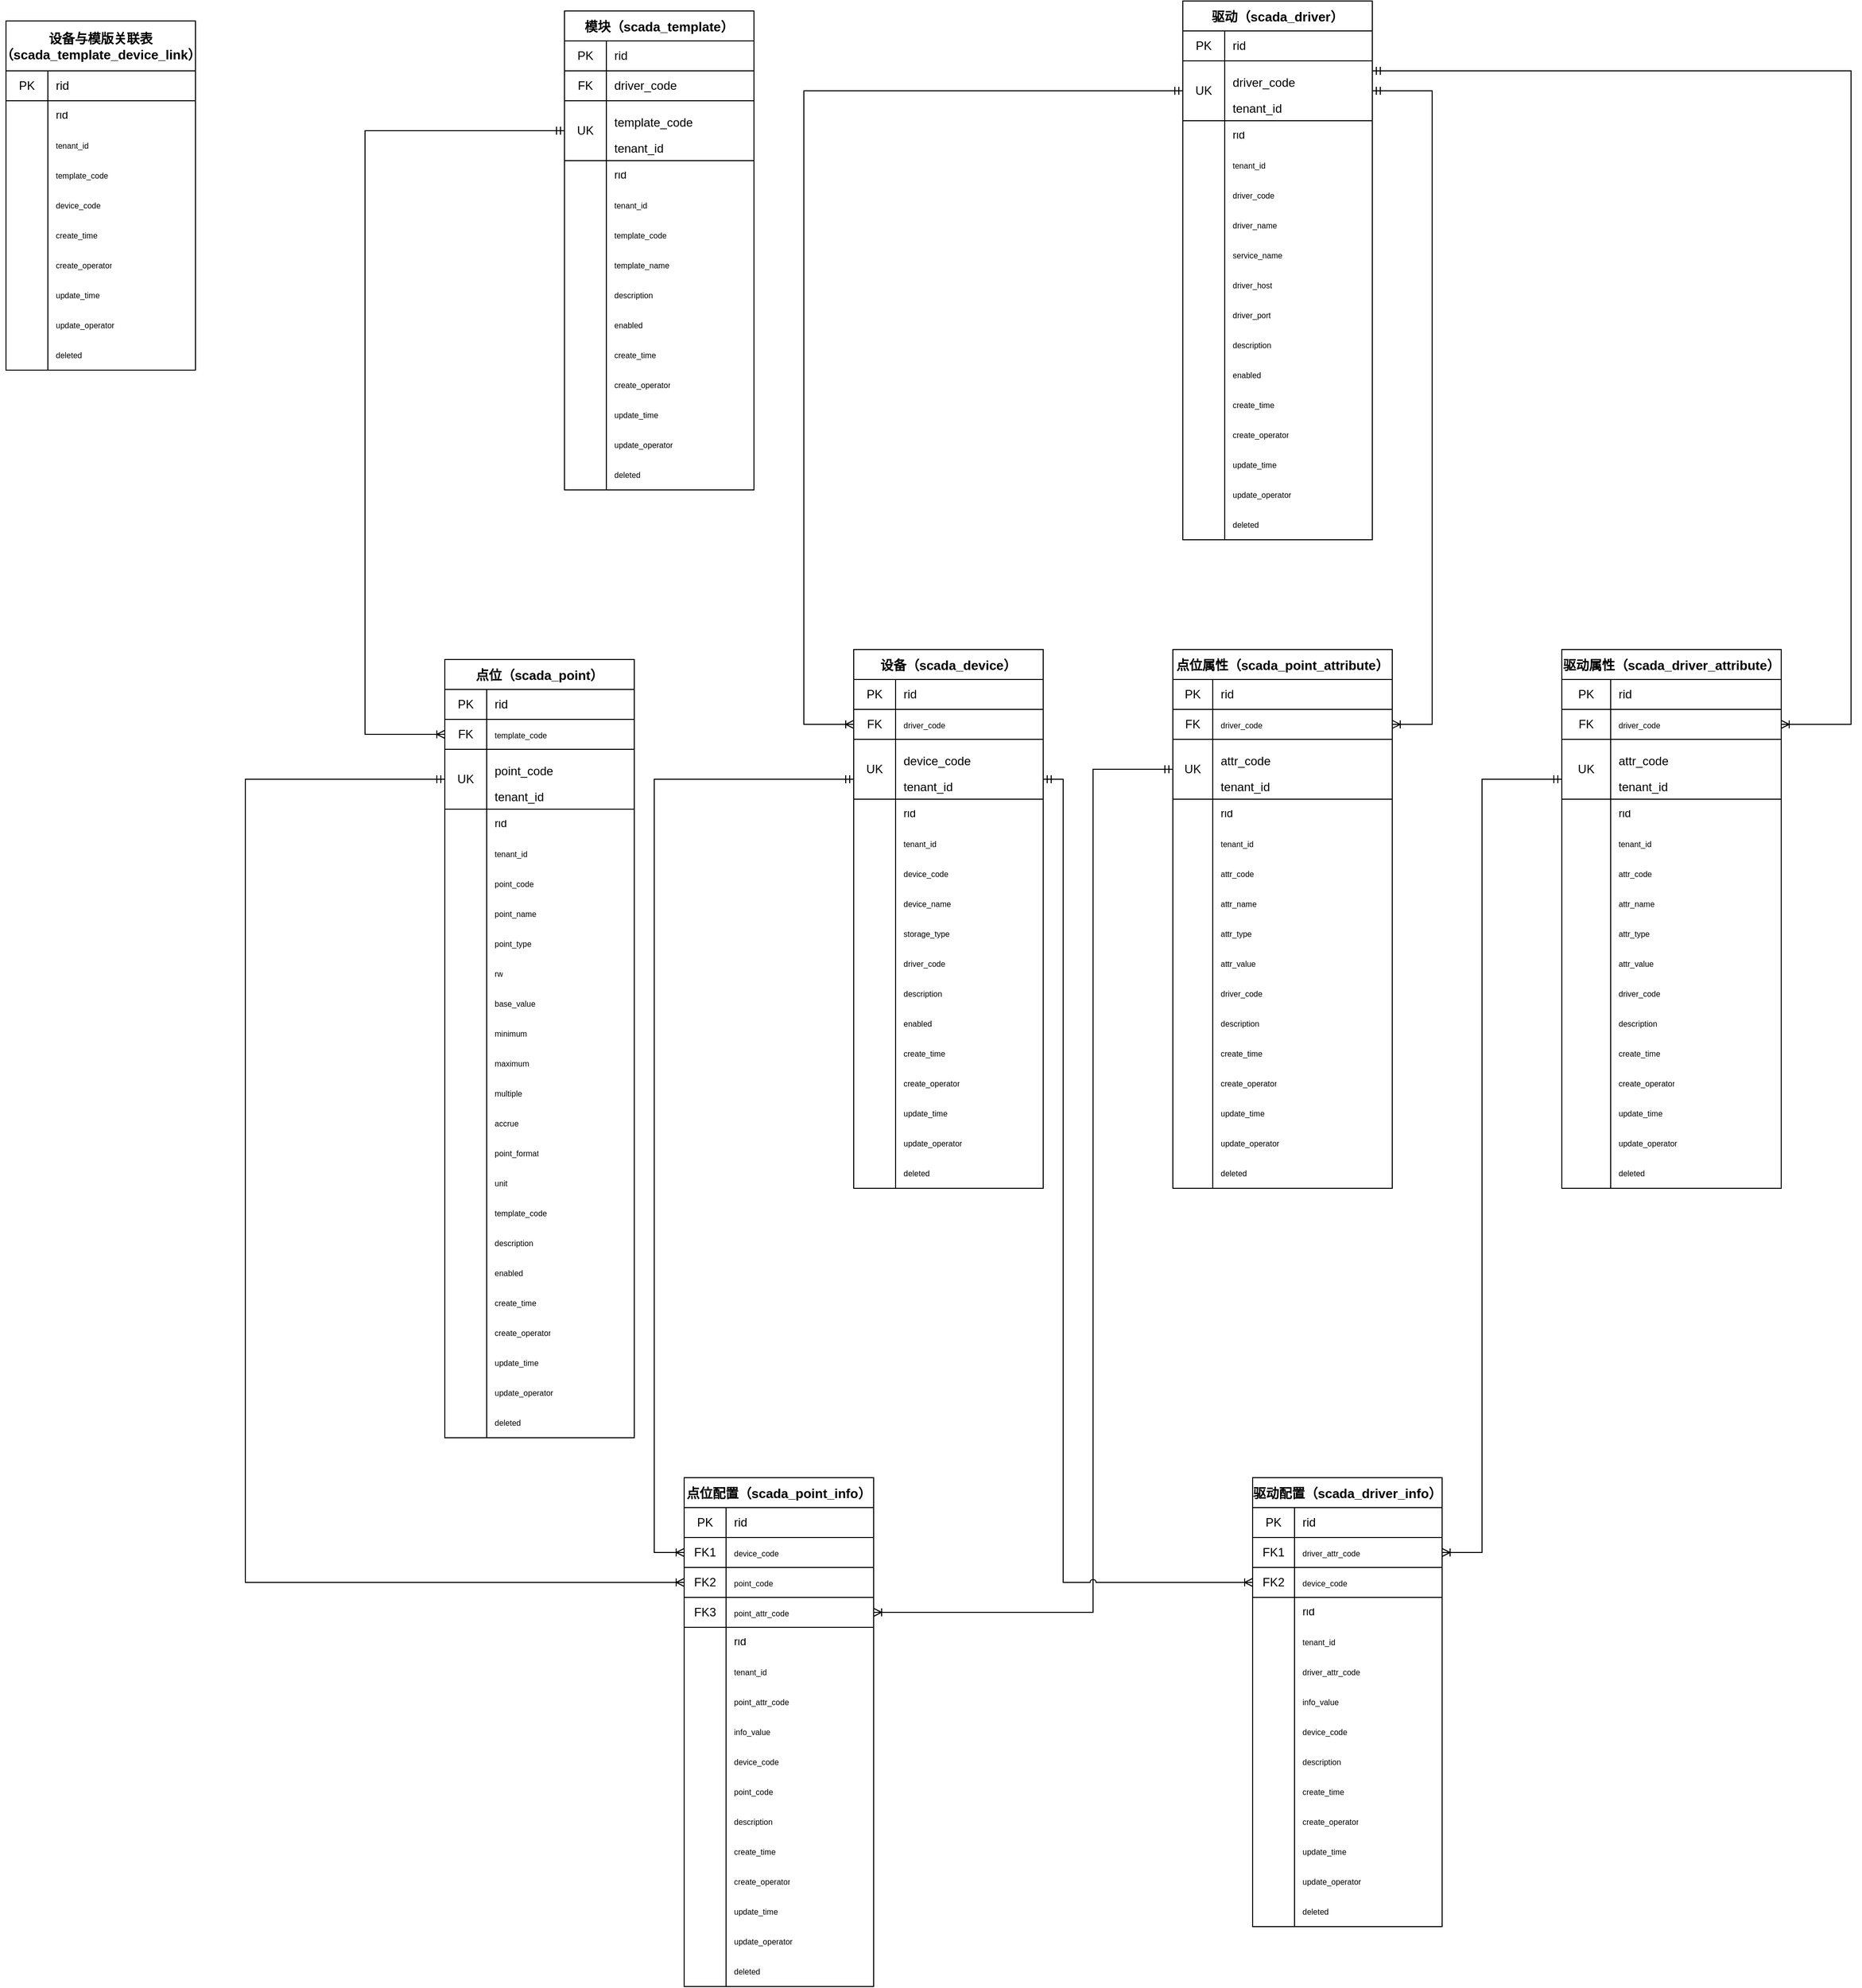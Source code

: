 <mxfile compressed="false" version="15.1.4" type="github">
  <diagram id="ryRdMAYghQWcvPGMo6g5" name="Page-1">
    <mxGraphModel dx="2310" dy="1996" grid="1" gridSize="10" guides="1" tooltips="1" connect="1" arrows="1" fold="1" page="1" pageScale="1" pageWidth="827" pageHeight="1169" background="#FFFFFF" math="0" shadow="0">
      <root>
        <mxCell id="0" />
        <mxCell id="1" parent="0" />
        <mxCell id="N5I7_KXItyvlqLJmLEQX-117" value="模块（scada_template）" style="shape=table;startSize=30;container=1;collapsible=0;childLayout=tableLayout;fixedRows=1;rowLines=0;fontStyle=1;align=center;pointerEvents=1;fontSize=13;" vertex="1" parent="1">
          <mxGeometry x="260" y="-230" width="190" height="480" as="geometry" />
        </mxCell>
        <mxCell id="N5I7_KXItyvlqLJmLEQX-130" value="" style="shape=partialRectangle;html=1;whiteSpace=wrap;collapsible=0;dropTarget=0;pointerEvents=1;fillColor=none;top=0;left=0;bottom=1;right=0;points=[[0,0.5],[1,0.5]];portConstraint=eastwest;" vertex="1" parent="N5I7_KXItyvlqLJmLEQX-117">
          <mxGeometry y="30" width="190" height="30" as="geometry" />
        </mxCell>
        <mxCell id="N5I7_KXItyvlqLJmLEQX-131" value="PK" style="shape=partialRectangle;html=1;whiteSpace=wrap;connectable=0;fillColor=none;top=0;left=0;bottom=0;right=0;overflow=hidden;pointerEvents=1;" vertex="1" parent="N5I7_KXItyvlqLJmLEQX-130">
          <mxGeometry width="42" height="30" as="geometry" />
        </mxCell>
        <mxCell id="N5I7_KXItyvlqLJmLEQX-132" value="rid" style="shape=partialRectangle;html=1;whiteSpace=wrap;connectable=0;fillColor=none;top=0;left=0;bottom=0;right=0;align=left;spacingLeft=6;overflow=hidden;pointerEvents=1;" vertex="1" parent="N5I7_KXItyvlqLJmLEQX-130">
          <mxGeometry x="42" width="148" height="30" as="geometry" />
        </mxCell>
        <mxCell id="N5I7_KXItyvlqLJmLEQX-133" value="" style="shape=partialRectangle;html=1;whiteSpace=wrap;collapsible=0;dropTarget=0;pointerEvents=1;fillColor=none;top=0;left=0;bottom=1;right=0;points=[[0,0.5],[1,0.5]];portConstraint=eastwest;" vertex="1" parent="N5I7_KXItyvlqLJmLEQX-117">
          <mxGeometry y="60" width="190" height="30" as="geometry" />
        </mxCell>
        <mxCell id="N5I7_KXItyvlqLJmLEQX-134" value="FK" style="shape=partialRectangle;html=1;whiteSpace=wrap;connectable=0;fillColor=none;top=0;left=0;bottom=0;right=0;overflow=hidden;pointerEvents=1;" vertex="1" parent="N5I7_KXItyvlqLJmLEQX-133">
          <mxGeometry width="42" height="30" as="geometry" />
        </mxCell>
        <mxCell id="N5I7_KXItyvlqLJmLEQX-135" value="&lt;span style=&quot;&quot;&gt;driver_code&lt;/span&gt;" style="shape=partialRectangle;html=1;whiteSpace=wrap;connectable=0;fillColor=none;top=0;left=0;bottom=0;right=0;align=left;spacingLeft=6;overflow=hidden;pointerEvents=1;" vertex="1" parent="N5I7_KXItyvlqLJmLEQX-133">
          <mxGeometry x="42" width="148" height="30" as="geometry" />
        </mxCell>
        <mxCell id="N5I7_KXItyvlqLJmLEQX-127" value="" style="shape=partialRectangle;html=1;whiteSpace=wrap;collapsible=0;dropTarget=0;pointerEvents=1;fillColor=none;top=0;left=0;bottom=1;right=0;points=[[0,0.5],[1,0.5]];portConstraint=eastwest;" vertex="1" parent="N5I7_KXItyvlqLJmLEQX-117">
          <mxGeometry y="90" width="190" height="60" as="geometry" />
        </mxCell>
        <mxCell id="N5I7_KXItyvlqLJmLEQX-128" value="UK" style="shape=partialRectangle;html=1;whiteSpace=wrap;connectable=0;fillColor=none;top=0;left=0;bottom=0;right=0;overflow=hidden;pointerEvents=1;" vertex="1" parent="N5I7_KXItyvlqLJmLEQX-127">
          <mxGeometry width="42" height="60" as="geometry" />
        </mxCell>
        <mxCell id="N5I7_KXItyvlqLJmLEQX-129" value="&lt;p class=&quot;MsoNormal&quot; style=&quot;&quot;&gt;template_code&lt;/p&gt;&lt;p class=&quot;MsoNormal&quot; style=&quot;&quot;&gt;tenant_id&lt;/p&gt;" style="shape=partialRectangle;html=1;whiteSpace=wrap;connectable=0;fillColor=none;top=0;left=0;bottom=0;right=0;align=left;spacingLeft=6;overflow=hidden;pointerEvents=1;" vertex="1" parent="N5I7_KXItyvlqLJmLEQX-127">
          <mxGeometry x="42" width="148" height="60" as="geometry" />
        </mxCell>
        <mxCell id="N5I7_KXItyvlqLJmLEQX-121" value="" style="shape=partialRectangle;html=1;whiteSpace=wrap;collapsible=0;dropTarget=0;pointerEvents=1;fillColor=none;top=0;left=0;bottom=0;right=0;points=[[0,0.5],[1,0.5]];portConstraint=eastwest;fontSize=8;" vertex="1" parent="N5I7_KXItyvlqLJmLEQX-117">
          <mxGeometry y="150" width="190" height="30" as="geometry" />
        </mxCell>
        <mxCell id="N5I7_KXItyvlqLJmLEQX-122" value="" style="shape=partialRectangle;html=1;whiteSpace=wrap;connectable=0;fillColor=none;top=0;left=0;bottom=0;right=0;overflow=hidden;pointerEvents=1;fontSize=8;" vertex="1" parent="N5I7_KXItyvlqLJmLEQX-121">
          <mxGeometry width="42" height="30" as="geometry" />
        </mxCell>
        <mxCell id="N5I7_KXItyvlqLJmLEQX-123" value="&lt;div style=&quot;line-height: 1.25&quot;&gt;&lt;span style=&quot;line-height: 95%&quot;&gt;&lt;font style=&quot;font-size: 11px&quot;&gt;rid&lt;/font&gt;&lt;/span&gt;&lt;/div&gt;" style="shape=partialRectangle;html=1;whiteSpace=wrap;connectable=0;fillColor=none;top=0;left=0;bottom=0;right=0;align=left;spacingLeft=6;overflow=hidden;pointerEvents=1;fontSize=8;" vertex="1" parent="N5I7_KXItyvlqLJmLEQX-121">
          <mxGeometry x="42" width="148" height="30" as="geometry" />
        </mxCell>
        <mxCell id="N5I7_KXItyvlqLJmLEQX-124" value="" style="shape=partialRectangle;html=1;whiteSpace=wrap;collapsible=0;dropTarget=0;pointerEvents=1;fillColor=none;top=0;left=0;bottom=0;right=0;points=[[0,0.5],[1,0.5]];portConstraint=eastwest;fontSize=8;" vertex="1" parent="N5I7_KXItyvlqLJmLEQX-117">
          <mxGeometry y="180" width="190" height="30" as="geometry" />
        </mxCell>
        <mxCell id="N5I7_KXItyvlqLJmLEQX-125" value="" style="shape=partialRectangle;html=1;whiteSpace=wrap;connectable=0;fillColor=none;top=0;left=0;bottom=0;right=0;overflow=hidden;pointerEvents=1;fontSize=8;" vertex="1" parent="N5I7_KXItyvlqLJmLEQX-124">
          <mxGeometry width="42" height="30" as="geometry" />
        </mxCell>
        <mxCell id="N5I7_KXItyvlqLJmLEQX-126" value="&lt;div style=&quot;line-height: 1.25; font-size: 8px;&quot;&gt;&lt;span style=&quot;font-size: 8px;&quot;&gt;tenant_id&lt;/span&gt;&lt;/div&gt;" style="shape=partialRectangle;html=1;whiteSpace=wrap;connectable=0;fillColor=none;top=0;left=0;bottom=0;right=0;align=left;spacingLeft=6;overflow=hidden;pointerEvents=1;fontSize=8;" vertex="1" parent="N5I7_KXItyvlqLJmLEQX-124">
          <mxGeometry x="42" width="148" height="30" as="geometry" />
        </mxCell>
        <mxCell id="N5I7_KXItyvlqLJmLEQX-136" value="" style="shape=partialRectangle;html=1;whiteSpace=wrap;collapsible=0;dropTarget=0;pointerEvents=1;fillColor=none;top=0;left=0;bottom=0;right=0;points=[[0,0.5],[1,0.5]];portConstraint=eastwest;fontSize=8;" vertex="1" parent="N5I7_KXItyvlqLJmLEQX-117">
          <mxGeometry y="210" width="190" height="30" as="geometry" />
        </mxCell>
        <mxCell id="N5I7_KXItyvlqLJmLEQX-137" value="" style="shape=partialRectangle;html=1;whiteSpace=wrap;connectable=0;fillColor=none;top=0;left=0;bottom=0;right=0;overflow=hidden;pointerEvents=1;fontSize=8;" vertex="1" parent="N5I7_KXItyvlqLJmLEQX-136">
          <mxGeometry width="42" height="30" as="geometry" />
        </mxCell>
        <mxCell id="N5I7_KXItyvlqLJmLEQX-138" value="&lt;div style=&quot;line-height: 1.25; font-size: 8px;&quot;&gt;&lt;div style=&quot;line-height: 1.25; font-size: 8px;&quot;&gt;&lt;span style=&quot;font-size: 8px;&quot;&gt;template_code&lt;/span&gt;&lt;/div&gt;&lt;/div&gt;" style="shape=partialRectangle;html=1;whiteSpace=wrap;connectable=0;fillColor=none;top=0;left=0;bottom=0;right=0;align=left;spacingLeft=6;overflow=hidden;pointerEvents=1;fontSize=8;" vertex="1" parent="N5I7_KXItyvlqLJmLEQX-136">
          <mxGeometry x="42" width="148" height="30" as="geometry" />
        </mxCell>
        <mxCell id="N5I7_KXItyvlqLJmLEQX-139" value="" style="shape=partialRectangle;html=1;whiteSpace=wrap;collapsible=0;dropTarget=0;pointerEvents=1;fillColor=none;top=0;left=0;bottom=0;right=0;points=[[0,0.5],[1,0.5]];portConstraint=eastwest;fontSize=8;" vertex="1" parent="N5I7_KXItyvlqLJmLEQX-117">
          <mxGeometry y="240" width="190" height="30" as="geometry" />
        </mxCell>
        <mxCell id="N5I7_KXItyvlqLJmLEQX-140" value="" style="shape=partialRectangle;html=1;whiteSpace=wrap;connectable=0;fillColor=none;top=0;left=0;bottom=0;right=0;overflow=hidden;pointerEvents=1;fontSize=8;" vertex="1" parent="N5I7_KXItyvlqLJmLEQX-139">
          <mxGeometry width="42" height="30" as="geometry" />
        </mxCell>
        <mxCell id="N5I7_KXItyvlqLJmLEQX-141" value="&lt;div style=&quot;line-height: 1.25; font-size: 8px;&quot;&gt;&lt;div style=&quot;line-height: 1.25; font-size: 8px;&quot;&gt;&lt;span style=&quot;font-size: 8px;&quot;&gt;template_name&lt;/span&gt;&lt;/div&gt;&lt;/div&gt;" style="shape=partialRectangle;html=1;whiteSpace=wrap;connectable=0;fillColor=none;top=0;left=0;bottom=0;right=0;align=left;spacingLeft=6;overflow=hidden;pointerEvents=1;fontSize=8;" vertex="1" parent="N5I7_KXItyvlqLJmLEQX-139">
          <mxGeometry x="42" width="148" height="30" as="geometry" />
        </mxCell>
        <mxCell id="N5I7_KXItyvlqLJmLEQX-145" value="" style="shape=partialRectangle;html=1;whiteSpace=wrap;collapsible=0;dropTarget=0;pointerEvents=1;fillColor=none;top=0;left=0;bottom=0;right=0;points=[[0,0.5],[1,0.5]];portConstraint=eastwest;fontSize=8;" vertex="1" parent="N5I7_KXItyvlqLJmLEQX-117">
          <mxGeometry y="270" width="190" height="30" as="geometry" />
        </mxCell>
        <mxCell id="N5I7_KXItyvlqLJmLEQX-146" value="" style="shape=partialRectangle;html=1;whiteSpace=wrap;connectable=0;fillColor=none;top=0;left=0;bottom=0;right=0;overflow=hidden;pointerEvents=1;fontSize=8;" vertex="1" parent="N5I7_KXItyvlqLJmLEQX-145">
          <mxGeometry width="42" height="30" as="geometry" />
        </mxCell>
        <mxCell id="N5I7_KXItyvlqLJmLEQX-147" value="&lt;div style=&quot;line-height: 1.25; font-size: 8px;&quot;&gt;&lt;div style=&quot;line-height: 1.25; font-size: 8px;&quot;&gt;&lt;div style=&quot;line-height: 1.25; font-size: 8px;&quot;&gt;&lt;span style=&quot;font-size: 8px;&quot;&gt;description&lt;/span&gt;&lt;/div&gt;&lt;/div&gt;&lt;/div&gt;" style="shape=partialRectangle;html=1;whiteSpace=wrap;connectable=0;fillColor=none;top=0;left=0;bottom=0;right=0;align=left;spacingLeft=6;overflow=hidden;pointerEvents=1;fontSize=8;" vertex="1" parent="N5I7_KXItyvlqLJmLEQX-145">
          <mxGeometry x="42" width="148" height="30" as="geometry" />
        </mxCell>
        <mxCell id="N5I7_KXItyvlqLJmLEQX-151" value="" style="shape=partialRectangle;html=1;whiteSpace=wrap;collapsible=0;dropTarget=0;pointerEvents=1;fillColor=none;top=0;left=0;bottom=0;right=0;points=[[0,0.5],[1,0.5]];portConstraint=eastwest;fontSize=8;" vertex="1" parent="N5I7_KXItyvlqLJmLEQX-117">
          <mxGeometry y="300" width="190" height="30" as="geometry" />
        </mxCell>
        <mxCell id="N5I7_KXItyvlqLJmLEQX-152" value="" style="shape=partialRectangle;html=1;whiteSpace=wrap;connectable=0;fillColor=none;top=0;left=0;bottom=0;right=0;overflow=hidden;pointerEvents=1;fontSize=8;" vertex="1" parent="N5I7_KXItyvlqLJmLEQX-151">
          <mxGeometry width="42" height="30" as="geometry" />
        </mxCell>
        <mxCell id="N5I7_KXItyvlqLJmLEQX-153" value="&lt;div style=&quot;line-height: 1.25 ; font-size: 8px&quot;&gt;&lt;div style=&quot;line-height: 1.25 ; font-size: 8px&quot;&gt;&lt;div style=&quot;line-height: 1.25 ; font-size: 8px&quot;&gt;&lt;div style=&quot;line-height: 1.25 ; font-size: 8px&quot;&gt;&lt;span style=&quot;font-size: 8px&quot;&gt;enabled&lt;/span&gt;&lt;/div&gt;&lt;/div&gt;&lt;/div&gt;&lt;/div&gt;" style="shape=partialRectangle;html=1;whiteSpace=wrap;connectable=0;fillColor=none;top=0;left=0;bottom=0;right=0;align=left;spacingLeft=6;overflow=hidden;pointerEvents=1;fontSize=8;" vertex="1" parent="N5I7_KXItyvlqLJmLEQX-151">
          <mxGeometry x="42" width="148" height="30" as="geometry" />
        </mxCell>
        <mxCell id="N5I7_KXItyvlqLJmLEQX-154" value="" style="shape=partialRectangle;html=1;whiteSpace=wrap;collapsible=0;dropTarget=0;pointerEvents=1;fillColor=none;top=0;left=0;bottom=0;right=0;points=[[0,0.5],[1,0.5]];portConstraint=eastwest;fontSize=8;" vertex="1" parent="N5I7_KXItyvlqLJmLEQX-117">
          <mxGeometry y="330" width="190" height="30" as="geometry" />
        </mxCell>
        <mxCell id="N5I7_KXItyvlqLJmLEQX-155" value="" style="shape=partialRectangle;html=1;whiteSpace=wrap;connectable=0;fillColor=none;top=0;left=0;bottom=0;right=0;overflow=hidden;pointerEvents=1;fontSize=8;" vertex="1" parent="N5I7_KXItyvlqLJmLEQX-154">
          <mxGeometry width="42" height="30" as="geometry" />
        </mxCell>
        <mxCell id="N5I7_KXItyvlqLJmLEQX-156" value="&lt;div style=&quot;line-height: 1.25; font-size: 8px;&quot;&gt;&lt;div style=&quot;line-height: 1.25; font-size: 8px;&quot;&gt;&lt;div style=&quot;line-height: 1.25; font-size: 8px;&quot;&gt;&lt;div style=&quot;line-height: 1.25; font-size: 8px;&quot;&gt;&lt;div style=&quot;line-height: 1.25; font-size: 8px;&quot;&gt;&lt;span style=&quot;font-size: 8px;&quot;&gt;create_time&lt;/span&gt;&lt;/div&gt;&lt;/div&gt;&lt;/div&gt;&lt;/div&gt;&lt;/div&gt;" style="shape=partialRectangle;html=1;whiteSpace=wrap;connectable=0;fillColor=none;top=0;left=0;bottom=0;right=0;align=left;spacingLeft=6;overflow=hidden;pointerEvents=1;fontSize=8;" vertex="1" parent="N5I7_KXItyvlqLJmLEQX-154">
          <mxGeometry x="42" width="148" height="30" as="geometry" />
        </mxCell>
        <mxCell id="N5I7_KXItyvlqLJmLEQX-157" value="" style="shape=partialRectangle;html=1;whiteSpace=wrap;collapsible=0;dropTarget=0;pointerEvents=1;fillColor=none;top=0;left=0;bottom=0;right=0;points=[[0,0.5],[1,0.5]];portConstraint=eastwest;fontSize=8;" vertex="1" parent="N5I7_KXItyvlqLJmLEQX-117">
          <mxGeometry y="360" width="190" height="30" as="geometry" />
        </mxCell>
        <mxCell id="N5I7_KXItyvlqLJmLEQX-158" value="" style="shape=partialRectangle;html=1;whiteSpace=wrap;connectable=0;fillColor=none;top=0;left=0;bottom=0;right=0;overflow=hidden;pointerEvents=1;fontSize=8;" vertex="1" parent="N5I7_KXItyvlqLJmLEQX-157">
          <mxGeometry width="42" height="30" as="geometry" />
        </mxCell>
        <mxCell id="N5I7_KXItyvlqLJmLEQX-159" value="&lt;div style=&quot;line-height: 1.25; font-size: 8px;&quot;&gt;&lt;div style=&quot;line-height: 1.25; font-size: 8px;&quot;&gt;&lt;div style=&quot;line-height: 1.25; font-size: 8px;&quot;&gt;&lt;div style=&quot;line-height: 1.25; font-size: 8px;&quot;&gt;&lt;div style=&quot;line-height: 1.25; font-size: 8px;&quot;&gt;&lt;span style=&quot;font-size: 8px;&quot;&gt;create_operator&lt;/span&gt;&lt;/div&gt;&lt;/div&gt;&lt;/div&gt;&lt;/div&gt;&lt;/div&gt;" style="shape=partialRectangle;html=1;whiteSpace=wrap;connectable=0;fillColor=none;top=0;left=0;bottom=0;right=0;align=left;spacingLeft=6;overflow=hidden;pointerEvents=1;fontSize=8;" vertex="1" parent="N5I7_KXItyvlqLJmLEQX-157">
          <mxGeometry x="42" width="148" height="30" as="geometry" />
        </mxCell>
        <mxCell id="N5I7_KXItyvlqLJmLEQX-160" value="" style="shape=partialRectangle;html=1;whiteSpace=wrap;collapsible=0;dropTarget=0;pointerEvents=1;fillColor=none;top=0;left=0;bottom=0;right=0;points=[[0,0.5],[1,0.5]];portConstraint=eastwest;fontSize=8;" vertex="1" parent="N5I7_KXItyvlqLJmLEQX-117">
          <mxGeometry y="390" width="190" height="30" as="geometry" />
        </mxCell>
        <mxCell id="N5I7_KXItyvlqLJmLEQX-161" value="" style="shape=partialRectangle;html=1;whiteSpace=wrap;connectable=0;fillColor=none;top=0;left=0;bottom=0;right=0;overflow=hidden;pointerEvents=1;fontSize=8;" vertex="1" parent="N5I7_KXItyvlqLJmLEQX-160">
          <mxGeometry width="42" height="30" as="geometry" />
        </mxCell>
        <mxCell id="N5I7_KXItyvlqLJmLEQX-162" value="&lt;div style=&quot;line-height: 1.25; font-size: 8px;&quot;&gt;&lt;div style=&quot;line-height: 1.25; font-size: 8px;&quot;&gt;&lt;div style=&quot;line-height: 1.25; font-size: 8px;&quot;&gt;&lt;div style=&quot;line-height: 1.25; font-size: 8px;&quot;&gt;&lt;div style=&quot;line-height: 1.25; font-size: 8px;&quot;&gt;&lt;span style=&quot;font-size: 8px;&quot;&gt;update_time&lt;/span&gt;&lt;/div&gt;&lt;/div&gt;&lt;/div&gt;&lt;/div&gt;&lt;/div&gt;" style="shape=partialRectangle;html=1;whiteSpace=wrap;connectable=0;fillColor=none;top=0;left=0;bottom=0;right=0;align=left;spacingLeft=6;overflow=hidden;pointerEvents=1;fontSize=8;" vertex="1" parent="N5I7_KXItyvlqLJmLEQX-160">
          <mxGeometry x="42" width="148" height="30" as="geometry" />
        </mxCell>
        <mxCell id="N5I7_KXItyvlqLJmLEQX-163" value="" style="shape=partialRectangle;html=1;whiteSpace=wrap;collapsible=0;dropTarget=0;pointerEvents=1;fillColor=none;top=0;left=0;bottom=0;right=0;points=[[0,0.5],[1,0.5]];portConstraint=eastwest;fontSize=8;" vertex="1" parent="N5I7_KXItyvlqLJmLEQX-117">
          <mxGeometry y="420" width="190" height="30" as="geometry" />
        </mxCell>
        <mxCell id="N5I7_KXItyvlqLJmLEQX-164" value="" style="shape=partialRectangle;html=1;whiteSpace=wrap;connectable=0;fillColor=none;top=0;left=0;bottom=0;right=0;overflow=hidden;pointerEvents=1;fontSize=8;" vertex="1" parent="N5I7_KXItyvlqLJmLEQX-163">
          <mxGeometry width="42" height="30" as="geometry" />
        </mxCell>
        <mxCell id="N5I7_KXItyvlqLJmLEQX-165" value="&lt;div style=&quot;line-height: 1.25; font-size: 8px;&quot;&gt;&lt;div style=&quot;line-height: 1.25; font-size: 8px;&quot;&gt;&lt;div style=&quot;line-height: 1.25; font-size: 8px;&quot;&gt;&lt;div style=&quot;line-height: 1.25; font-size: 8px;&quot;&gt;&lt;div style=&quot;line-height: 1.25; font-size: 8px;&quot;&gt;&lt;div style=&quot;line-height: 1.25; font-size: 8px;&quot;&gt;&lt;span style=&quot;font-size: 8px;&quot;&gt;update_operator&lt;/span&gt;&lt;/div&gt;&lt;/div&gt;&lt;/div&gt;&lt;/div&gt;&lt;/div&gt;&lt;/div&gt;" style="shape=partialRectangle;html=1;whiteSpace=wrap;connectable=0;fillColor=none;top=0;left=0;bottom=0;right=0;align=left;spacingLeft=6;overflow=hidden;pointerEvents=1;fontSize=8;" vertex="1" parent="N5I7_KXItyvlqLJmLEQX-163">
          <mxGeometry x="42" width="148" height="30" as="geometry" />
        </mxCell>
        <mxCell id="N5I7_KXItyvlqLJmLEQX-166" value="" style="shape=partialRectangle;html=1;whiteSpace=wrap;collapsible=0;dropTarget=0;pointerEvents=1;fillColor=none;top=0;left=0;bottom=0;right=0;points=[[0,0.5],[1,0.5]];portConstraint=eastwest;fontSize=8;" vertex="1" parent="N5I7_KXItyvlqLJmLEQX-117">
          <mxGeometry y="450" width="190" height="30" as="geometry" />
        </mxCell>
        <mxCell id="N5I7_KXItyvlqLJmLEQX-167" value="" style="shape=partialRectangle;html=1;whiteSpace=wrap;connectable=0;fillColor=none;top=0;left=0;bottom=0;right=0;overflow=hidden;pointerEvents=1;fontSize=8;" vertex="1" parent="N5I7_KXItyvlqLJmLEQX-166">
          <mxGeometry width="42" height="30" as="geometry" />
        </mxCell>
        <mxCell id="N5I7_KXItyvlqLJmLEQX-168" value="&lt;div style=&quot;line-height: 1.25 ; font-size: 8px&quot;&gt;&lt;div style=&quot;line-height: 1.25 ; font-size: 8px&quot;&gt;&lt;div style=&quot;line-height: 1.25 ; font-size: 8px&quot;&gt;&lt;div style=&quot;line-height: 1.25 ; font-size: 8px&quot;&gt;&lt;div style=&quot;line-height: 1.25 ; font-size: 8px&quot;&gt;&lt;div style=&quot;line-height: 1.25 ; font-size: 8px&quot;&gt;&lt;span style=&quot;font-size: 8px&quot;&gt;deleted&lt;/span&gt;&lt;/div&gt;&lt;/div&gt;&lt;/div&gt;&lt;/div&gt;&lt;/div&gt;&lt;/div&gt;" style="shape=partialRectangle;html=1;whiteSpace=wrap;connectable=0;fillColor=none;top=0;left=0;bottom=0;right=0;align=left;spacingLeft=6;overflow=hidden;pointerEvents=1;fontSize=8;" vertex="1" parent="N5I7_KXItyvlqLJmLEQX-166">
          <mxGeometry x="42" width="148" height="30" as="geometry" />
        </mxCell>
        <mxCell id="N5I7_KXItyvlqLJmLEQX-169" value="驱动（scada_driver）" style="shape=table;startSize=30;container=1;collapsible=0;childLayout=tableLayout;fixedRows=1;rowLines=0;fontStyle=1;align=center;pointerEvents=1;fontSize=13;" vertex="1" parent="1">
          <mxGeometry x="880" y="-240" width="190" height="540" as="geometry" />
        </mxCell>
        <mxCell id="N5I7_KXItyvlqLJmLEQX-170" value="" style="shape=partialRectangle;html=1;whiteSpace=wrap;collapsible=0;dropTarget=0;pointerEvents=1;fillColor=none;top=0;left=0;bottom=1;right=0;points=[[0,0.5],[1,0.5]];portConstraint=eastwest;" vertex="1" parent="N5I7_KXItyvlqLJmLEQX-169">
          <mxGeometry y="30" width="190" height="30" as="geometry" />
        </mxCell>
        <mxCell id="N5I7_KXItyvlqLJmLEQX-171" value="PK" style="shape=partialRectangle;html=1;whiteSpace=wrap;connectable=0;fillColor=none;top=0;left=0;bottom=0;right=0;overflow=hidden;pointerEvents=1;" vertex="1" parent="N5I7_KXItyvlqLJmLEQX-170">
          <mxGeometry width="42" height="30" as="geometry" />
        </mxCell>
        <mxCell id="N5I7_KXItyvlqLJmLEQX-172" value="rid" style="shape=partialRectangle;html=1;whiteSpace=wrap;connectable=0;fillColor=none;top=0;left=0;bottom=0;right=0;align=left;spacingLeft=6;overflow=hidden;pointerEvents=1;" vertex="1" parent="N5I7_KXItyvlqLJmLEQX-170">
          <mxGeometry x="42" width="148" height="30" as="geometry" />
        </mxCell>
        <mxCell id="N5I7_KXItyvlqLJmLEQX-176" value="" style="shape=partialRectangle;html=1;whiteSpace=wrap;collapsible=0;dropTarget=0;pointerEvents=1;fillColor=none;top=0;left=0;bottom=1;right=0;points=[[0,0.5],[1,0.5]];portConstraint=eastwest;" vertex="1" parent="N5I7_KXItyvlqLJmLEQX-169">
          <mxGeometry y="60" width="190" height="60" as="geometry" />
        </mxCell>
        <mxCell id="N5I7_KXItyvlqLJmLEQX-177" value="UK" style="shape=partialRectangle;html=1;whiteSpace=wrap;connectable=0;fillColor=none;top=0;left=0;bottom=0;right=0;overflow=hidden;pointerEvents=1;" vertex="1" parent="N5I7_KXItyvlqLJmLEQX-176">
          <mxGeometry width="42" height="60" as="geometry" />
        </mxCell>
        <mxCell id="N5I7_KXItyvlqLJmLEQX-178" value="&lt;p class=&quot;MsoNormal&quot;&gt;&lt;font style=&quot;font-size: 12px&quot;&gt;driver_code&lt;/font&gt;&lt;/p&gt;&lt;p class=&quot;MsoNormal&quot;&gt;tenant_id&lt;/p&gt;" style="shape=partialRectangle;html=1;whiteSpace=wrap;connectable=0;fillColor=none;top=0;left=0;bottom=0;right=0;align=left;spacingLeft=6;overflow=hidden;pointerEvents=1;" vertex="1" parent="N5I7_KXItyvlqLJmLEQX-176">
          <mxGeometry x="42" width="148" height="60" as="geometry" />
        </mxCell>
        <mxCell id="N5I7_KXItyvlqLJmLEQX-179" value="" style="shape=partialRectangle;html=1;whiteSpace=wrap;collapsible=0;dropTarget=0;pointerEvents=1;fillColor=none;top=0;left=0;bottom=0;right=0;points=[[0,0.5],[1,0.5]];portConstraint=eastwest;fontSize=8;" vertex="1" parent="N5I7_KXItyvlqLJmLEQX-169">
          <mxGeometry y="120" width="190" height="30" as="geometry" />
        </mxCell>
        <mxCell id="N5I7_KXItyvlqLJmLEQX-180" value="" style="shape=partialRectangle;html=1;whiteSpace=wrap;connectable=0;fillColor=none;top=0;left=0;bottom=0;right=0;overflow=hidden;pointerEvents=1;fontSize=8;" vertex="1" parent="N5I7_KXItyvlqLJmLEQX-179">
          <mxGeometry width="42" height="30" as="geometry" />
        </mxCell>
        <mxCell id="N5I7_KXItyvlqLJmLEQX-181" value="&lt;div style=&quot;line-height: 1.25&quot;&gt;&lt;span style=&quot;line-height: 95%&quot;&gt;&lt;font style=&quot;font-size: 11px&quot;&gt;rid&lt;/font&gt;&lt;/span&gt;&lt;/div&gt;" style="shape=partialRectangle;html=1;whiteSpace=wrap;connectable=0;fillColor=none;top=0;left=0;bottom=0;right=0;align=left;spacingLeft=6;overflow=hidden;pointerEvents=1;fontSize=8;" vertex="1" parent="N5I7_KXItyvlqLJmLEQX-179">
          <mxGeometry x="42" width="148" height="30" as="geometry" />
        </mxCell>
        <mxCell id="N5I7_KXItyvlqLJmLEQX-182" value="" style="shape=partialRectangle;html=1;whiteSpace=wrap;collapsible=0;dropTarget=0;pointerEvents=1;fillColor=none;top=0;left=0;bottom=0;right=0;points=[[0,0.5],[1,0.5]];portConstraint=eastwest;fontSize=8;" vertex="1" parent="N5I7_KXItyvlqLJmLEQX-169">
          <mxGeometry y="150" width="190" height="30" as="geometry" />
        </mxCell>
        <mxCell id="N5I7_KXItyvlqLJmLEQX-183" value="" style="shape=partialRectangle;html=1;whiteSpace=wrap;connectable=0;fillColor=none;top=0;left=0;bottom=0;right=0;overflow=hidden;pointerEvents=1;fontSize=8;" vertex="1" parent="N5I7_KXItyvlqLJmLEQX-182">
          <mxGeometry width="42" height="30" as="geometry" />
        </mxCell>
        <mxCell id="N5I7_KXItyvlqLJmLEQX-184" value="&lt;div style=&quot;line-height: 1.25; font-size: 8px;&quot;&gt;&lt;span style=&quot;font-size: 8px;&quot;&gt;tenant_id&lt;/span&gt;&lt;/div&gt;" style="shape=partialRectangle;html=1;whiteSpace=wrap;connectable=0;fillColor=none;top=0;left=0;bottom=0;right=0;align=left;spacingLeft=6;overflow=hidden;pointerEvents=1;fontSize=8;" vertex="1" parent="N5I7_KXItyvlqLJmLEQX-182">
          <mxGeometry x="42" width="148" height="30" as="geometry" />
        </mxCell>
        <mxCell id="N5I7_KXItyvlqLJmLEQX-185" value="" style="shape=partialRectangle;html=1;whiteSpace=wrap;collapsible=0;dropTarget=0;pointerEvents=1;fillColor=none;top=0;left=0;bottom=0;right=0;points=[[0,0.5],[1,0.5]];portConstraint=eastwest;fontSize=8;" vertex="1" parent="N5I7_KXItyvlqLJmLEQX-169">
          <mxGeometry y="180" width="190" height="30" as="geometry" />
        </mxCell>
        <mxCell id="N5I7_KXItyvlqLJmLEQX-186" value="" style="shape=partialRectangle;html=1;whiteSpace=wrap;connectable=0;fillColor=none;top=0;left=0;bottom=0;right=0;overflow=hidden;pointerEvents=1;fontSize=8;" vertex="1" parent="N5I7_KXItyvlqLJmLEQX-185">
          <mxGeometry width="42" height="30" as="geometry" />
        </mxCell>
        <mxCell id="N5I7_KXItyvlqLJmLEQX-187" value="&lt;div style=&quot;line-height: 1.25&quot;&gt;&lt;div style=&quot;line-height: 1.25&quot;&gt;&lt;span style=&quot;font-size: 8px&quot;&gt;driver_code&lt;/span&gt;&lt;br&gt;&lt;/div&gt;&lt;/div&gt;" style="shape=partialRectangle;html=1;whiteSpace=wrap;connectable=0;fillColor=none;top=0;left=0;bottom=0;right=0;align=left;spacingLeft=6;overflow=hidden;pointerEvents=1;fontSize=8;" vertex="1" parent="N5I7_KXItyvlqLJmLEQX-185">
          <mxGeometry x="42" width="148" height="30" as="geometry" />
        </mxCell>
        <mxCell id="N5I7_KXItyvlqLJmLEQX-188" value="" style="shape=partialRectangle;html=1;whiteSpace=wrap;collapsible=0;dropTarget=0;pointerEvents=1;fillColor=none;top=0;left=0;bottom=0;right=0;points=[[0,0.5],[1,0.5]];portConstraint=eastwest;fontSize=8;" vertex="1" parent="N5I7_KXItyvlqLJmLEQX-169">
          <mxGeometry y="210" width="190" height="30" as="geometry" />
        </mxCell>
        <mxCell id="N5I7_KXItyvlqLJmLEQX-189" value="" style="shape=partialRectangle;html=1;whiteSpace=wrap;connectable=0;fillColor=none;top=0;left=0;bottom=0;right=0;overflow=hidden;pointerEvents=1;fontSize=8;" vertex="1" parent="N5I7_KXItyvlqLJmLEQX-188">
          <mxGeometry width="42" height="30" as="geometry" />
        </mxCell>
        <mxCell id="N5I7_KXItyvlqLJmLEQX-190" value="&lt;div style=&quot;line-height: 1.25&quot;&gt;&lt;div style=&quot;line-height: 1.25&quot;&gt;&lt;span style=&quot;font-size: 8px&quot;&gt;driver_name&lt;/span&gt;&lt;br&gt;&lt;/div&gt;&lt;/div&gt;" style="shape=partialRectangle;html=1;whiteSpace=wrap;connectable=0;fillColor=none;top=0;left=0;bottom=0;right=0;align=left;spacingLeft=6;overflow=hidden;pointerEvents=1;fontSize=8;" vertex="1" parent="N5I7_KXItyvlqLJmLEQX-188">
          <mxGeometry x="42" width="148" height="30" as="geometry" />
        </mxCell>
        <mxCell id="N5I7_KXItyvlqLJmLEQX-191" value="" style="shape=partialRectangle;html=1;whiteSpace=wrap;collapsible=0;dropTarget=0;pointerEvents=1;fillColor=none;top=0;left=0;bottom=0;right=0;points=[[0,0.5],[1,0.5]];portConstraint=eastwest;fontSize=8;" vertex="1" parent="N5I7_KXItyvlqLJmLEQX-169">
          <mxGeometry y="240" width="190" height="30" as="geometry" />
        </mxCell>
        <mxCell id="N5I7_KXItyvlqLJmLEQX-192" value="" style="shape=partialRectangle;html=1;whiteSpace=wrap;connectable=0;fillColor=none;top=0;left=0;bottom=0;right=0;overflow=hidden;pointerEvents=1;fontSize=8;" vertex="1" parent="N5I7_KXItyvlqLJmLEQX-191">
          <mxGeometry width="42" height="30" as="geometry" />
        </mxCell>
        <mxCell id="N5I7_KXItyvlqLJmLEQX-193" value="&lt;div style=&quot;line-height: 1.25&quot;&gt;&lt;div style=&quot;line-height: 1.25&quot;&gt;&lt;div style=&quot;line-height: 1.25&quot;&gt;&lt;span style=&quot;font-size: 8px&quot;&gt;service_name&lt;/span&gt;&lt;br&gt;&lt;/div&gt;&lt;/div&gt;&lt;/div&gt;" style="shape=partialRectangle;html=1;whiteSpace=wrap;connectable=0;fillColor=none;top=0;left=0;bottom=0;right=0;align=left;spacingLeft=6;overflow=hidden;pointerEvents=1;fontSize=8;" vertex="1" parent="N5I7_KXItyvlqLJmLEQX-191">
          <mxGeometry x="42" width="148" height="30" as="geometry" />
        </mxCell>
        <mxCell id="N5I7_KXItyvlqLJmLEQX-194" value="" style="shape=partialRectangle;html=1;whiteSpace=wrap;collapsible=0;dropTarget=0;pointerEvents=1;fillColor=none;top=0;left=0;bottom=0;right=0;points=[[0,0.5],[1,0.5]];portConstraint=eastwest;fontSize=8;" vertex="1" parent="N5I7_KXItyvlqLJmLEQX-169">
          <mxGeometry y="270" width="190" height="30" as="geometry" />
        </mxCell>
        <mxCell id="N5I7_KXItyvlqLJmLEQX-195" value="" style="shape=partialRectangle;html=1;whiteSpace=wrap;connectable=0;fillColor=none;top=0;left=0;bottom=0;right=0;overflow=hidden;pointerEvents=1;fontSize=8;" vertex="1" parent="N5I7_KXItyvlqLJmLEQX-194">
          <mxGeometry width="42" height="30" as="geometry" />
        </mxCell>
        <mxCell id="N5I7_KXItyvlqLJmLEQX-196" value="&lt;div style=&quot;line-height: 1.25&quot;&gt;&lt;div style=&quot;line-height: 1.25&quot;&gt;&lt;div style=&quot;line-height: 1.25&quot;&gt;&lt;span style=&quot;font-size: 8px&quot;&gt;driver_host&lt;/span&gt;&lt;br&gt;&lt;/div&gt;&lt;/div&gt;&lt;/div&gt;" style="shape=partialRectangle;html=1;whiteSpace=wrap;connectable=0;fillColor=none;top=0;left=0;bottom=0;right=0;align=left;spacingLeft=6;overflow=hidden;pointerEvents=1;fontSize=8;" vertex="1" parent="N5I7_KXItyvlqLJmLEQX-194">
          <mxGeometry x="42" width="148" height="30" as="geometry" />
        </mxCell>
        <mxCell id="N5I7_KXItyvlqLJmLEQX-197" value="" style="shape=partialRectangle;html=1;whiteSpace=wrap;collapsible=0;dropTarget=0;pointerEvents=1;fillColor=none;top=0;left=0;bottom=0;right=0;points=[[0,0.5],[1,0.5]];portConstraint=eastwest;fontSize=8;" vertex="1" parent="N5I7_KXItyvlqLJmLEQX-169">
          <mxGeometry y="300" width="190" height="30" as="geometry" />
        </mxCell>
        <mxCell id="N5I7_KXItyvlqLJmLEQX-198" value="" style="shape=partialRectangle;html=1;whiteSpace=wrap;connectable=0;fillColor=none;top=0;left=0;bottom=0;right=0;overflow=hidden;pointerEvents=1;fontSize=8;" vertex="1" parent="N5I7_KXItyvlqLJmLEQX-197">
          <mxGeometry width="42" height="30" as="geometry" />
        </mxCell>
        <mxCell id="N5I7_KXItyvlqLJmLEQX-199" value="&lt;div style=&quot;line-height: 1.25&quot;&gt;&lt;div style=&quot;line-height: 1.25&quot;&gt;&lt;div style=&quot;line-height: 1.25&quot;&gt;&lt;div style=&quot;line-height: 1.25&quot;&gt;&lt;span style=&quot;font-size: 8px&quot;&gt;driver_port&lt;/span&gt;&lt;br&gt;&lt;/div&gt;&lt;/div&gt;&lt;/div&gt;&lt;/div&gt;" style="shape=partialRectangle;html=1;whiteSpace=wrap;connectable=0;fillColor=none;top=0;left=0;bottom=0;right=0;align=left;spacingLeft=6;overflow=hidden;pointerEvents=1;fontSize=8;" vertex="1" parent="N5I7_KXItyvlqLJmLEQX-197">
          <mxGeometry x="42" width="148" height="30" as="geometry" />
        </mxCell>
        <mxCell id="N5I7_KXItyvlqLJmLEQX-218" value="" style="shape=partialRectangle;html=1;whiteSpace=wrap;collapsible=0;dropTarget=0;pointerEvents=1;fillColor=none;top=0;left=0;bottom=0;right=0;points=[[0,0.5],[1,0.5]];portConstraint=eastwest;fontSize=8;" vertex="1" parent="N5I7_KXItyvlqLJmLEQX-169">
          <mxGeometry y="330" width="190" height="30" as="geometry" />
        </mxCell>
        <mxCell id="N5I7_KXItyvlqLJmLEQX-219" value="" style="shape=partialRectangle;html=1;whiteSpace=wrap;connectable=0;fillColor=none;top=0;left=0;bottom=0;right=0;overflow=hidden;pointerEvents=1;fontSize=8;" vertex="1" parent="N5I7_KXItyvlqLJmLEQX-218">
          <mxGeometry width="42" height="30" as="geometry" />
        </mxCell>
        <mxCell id="N5I7_KXItyvlqLJmLEQX-220" value="&lt;div style=&quot;line-height: 1.25&quot;&gt;&lt;div style=&quot;line-height: 1.25&quot;&gt;&lt;div style=&quot;line-height: 1.25&quot;&gt;&lt;div style=&quot;line-height: 1.25&quot;&gt;&lt;span style=&quot;font-size: 8px&quot;&gt;description&lt;/span&gt;&lt;br&gt;&lt;/div&gt;&lt;/div&gt;&lt;/div&gt;&lt;/div&gt;" style="shape=partialRectangle;html=1;whiteSpace=wrap;connectable=0;fillColor=none;top=0;left=0;bottom=0;right=0;align=left;spacingLeft=6;overflow=hidden;pointerEvents=1;fontSize=8;" vertex="1" parent="N5I7_KXItyvlqLJmLEQX-218">
          <mxGeometry x="42" width="148" height="30" as="geometry" />
        </mxCell>
        <mxCell id="N5I7_KXItyvlqLJmLEQX-200" value="" style="shape=partialRectangle;html=1;whiteSpace=wrap;collapsible=0;dropTarget=0;pointerEvents=1;fillColor=none;top=0;left=0;bottom=0;right=0;points=[[0,0.5],[1,0.5]];portConstraint=eastwest;fontSize=8;" vertex="1" parent="N5I7_KXItyvlqLJmLEQX-169">
          <mxGeometry y="360" width="190" height="30" as="geometry" />
        </mxCell>
        <mxCell id="N5I7_KXItyvlqLJmLEQX-201" value="" style="shape=partialRectangle;html=1;whiteSpace=wrap;connectable=0;fillColor=none;top=0;left=0;bottom=0;right=0;overflow=hidden;pointerEvents=1;fontSize=8;" vertex="1" parent="N5I7_KXItyvlqLJmLEQX-200">
          <mxGeometry width="42" height="30" as="geometry" />
        </mxCell>
        <mxCell id="N5I7_KXItyvlqLJmLEQX-202" value="&lt;div style=&quot;line-height: 1.25 ; font-size: 8px&quot;&gt;&lt;div style=&quot;line-height: 1.25 ; font-size: 8px&quot;&gt;&lt;div style=&quot;line-height: 1.25 ; font-size: 8px&quot;&gt;&lt;div style=&quot;line-height: 1.25 ; font-size: 8px&quot;&gt;&lt;span style=&quot;font-size: 8px&quot;&gt;enabled&lt;/span&gt;&lt;/div&gt;&lt;/div&gt;&lt;/div&gt;&lt;/div&gt;" style="shape=partialRectangle;html=1;whiteSpace=wrap;connectable=0;fillColor=none;top=0;left=0;bottom=0;right=0;align=left;spacingLeft=6;overflow=hidden;pointerEvents=1;fontSize=8;" vertex="1" parent="N5I7_KXItyvlqLJmLEQX-200">
          <mxGeometry x="42" width="148" height="30" as="geometry" />
        </mxCell>
        <mxCell id="N5I7_KXItyvlqLJmLEQX-203" value="" style="shape=partialRectangle;html=1;whiteSpace=wrap;collapsible=0;dropTarget=0;pointerEvents=1;fillColor=none;top=0;left=0;bottom=0;right=0;points=[[0,0.5],[1,0.5]];portConstraint=eastwest;fontSize=8;" vertex="1" parent="N5I7_KXItyvlqLJmLEQX-169">
          <mxGeometry y="390" width="190" height="30" as="geometry" />
        </mxCell>
        <mxCell id="N5I7_KXItyvlqLJmLEQX-204" value="" style="shape=partialRectangle;html=1;whiteSpace=wrap;connectable=0;fillColor=none;top=0;left=0;bottom=0;right=0;overflow=hidden;pointerEvents=1;fontSize=8;" vertex="1" parent="N5I7_KXItyvlqLJmLEQX-203">
          <mxGeometry width="42" height="30" as="geometry" />
        </mxCell>
        <mxCell id="N5I7_KXItyvlqLJmLEQX-205" value="&lt;div style=&quot;line-height: 1.25; font-size: 8px;&quot;&gt;&lt;div style=&quot;line-height: 1.25; font-size: 8px;&quot;&gt;&lt;div style=&quot;line-height: 1.25; font-size: 8px;&quot;&gt;&lt;div style=&quot;line-height: 1.25; font-size: 8px;&quot;&gt;&lt;div style=&quot;line-height: 1.25; font-size: 8px;&quot;&gt;&lt;span style=&quot;font-size: 8px;&quot;&gt;create_time&lt;/span&gt;&lt;/div&gt;&lt;/div&gt;&lt;/div&gt;&lt;/div&gt;&lt;/div&gt;" style="shape=partialRectangle;html=1;whiteSpace=wrap;connectable=0;fillColor=none;top=0;left=0;bottom=0;right=0;align=left;spacingLeft=6;overflow=hidden;pointerEvents=1;fontSize=8;" vertex="1" parent="N5I7_KXItyvlqLJmLEQX-203">
          <mxGeometry x="42" width="148" height="30" as="geometry" />
        </mxCell>
        <mxCell id="N5I7_KXItyvlqLJmLEQX-206" value="" style="shape=partialRectangle;html=1;whiteSpace=wrap;collapsible=0;dropTarget=0;pointerEvents=1;fillColor=none;top=0;left=0;bottom=0;right=0;points=[[0,0.5],[1,0.5]];portConstraint=eastwest;fontSize=8;" vertex="1" parent="N5I7_KXItyvlqLJmLEQX-169">
          <mxGeometry y="420" width="190" height="30" as="geometry" />
        </mxCell>
        <mxCell id="N5I7_KXItyvlqLJmLEQX-207" value="" style="shape=partialRectangle;html=1;whiteSpace=wrap;connectable=0;fillColor=none;top=0;left=0;bottom=0;right=0;overflow=hidden;pointerEvents=1;fontSize=8;" vertex="1" parent="N5I7_KXItyvlqLJmLEQX-206">
          <mxGeometry width="42" height="30" as="geometry" />
        </mxCell>
        <mxCell id="N5I7_KXItyvlqLJmLEQX-208" value="&lt;div style=&quot;line-height: 1.25; font-size: 8px;&quot;&gt;&lt;div style=&quot;line-height: 1.25; font-size: 8px;&quot;&gt;&lt;div style=&quot;line-height: 1.25; font-size: 8px;&quot;&gt;&lt;div style=&quot;line-height: 1.25; font-size: 8px;&quot;&gt;&lt;div style=&quot;line-height: 1.25; font-size: 8px;&quot;&gt;&lt;span style=&quot;font-size: 8px;&quot;&gt;create_operator&lt;/span&gt;&lt;/div&gt;&lt;/div&gt;&lt;/div&gt;&lt;/div&gt;&lt;/div&gt;" style="shape=partialRectangle;html=1;whiteSpace=wrap;connectable=0;fillColor=none;top=0;left=0;bottom=0;right=0;align=left;spacingLeft=6;overflow=hidden;pointerEvents=1;fontSize=8;" vertex="1" parent="N5I7_KXItyvlqLJmLEQX-206">
          <mxGeometry x="42" width="148" height="30" as="geometry" />
        </mxCell>
        <mxCell id="N5I7_KXItyvlqLJmLEQX-209" value="" style="shape=partialRectangle;html=1;whiteSpace=wrap;collapsible=0;dropTarget=0;pointerEvents=1;fillColor=none;top=0;left=0;bottom=0;right=0;points=[[0,0.5],[1,0.5]];portConstraint=eastwest;fontSize=8;" vertex="1" parent="N5I7_KXItyvlqLJmLEQX-169">
          <mxGeometry y="450" width="190" height="30" as="geometry" />
        </mxCell>
        <mxCell id="N5I7_KXItyvlqLJmLEQX-210" value="" style="shape=partialRectangle;html=1;whiteSpace=wrap;connectable=0;fillColor=none;top=0;left=0;bottom=0;right=0;overflow=hidden;pointerEvents=1;fontSize=8;" vertex="1" parent="N5I7_KXItyvlqLJmLEQX-209">
          <mxGeometry width="42" height="30" as="geometry" />
        </mxCell>
        <mxCell id="N5I7_KXItyvlqLJmLEQX-211" value="&lt;div style=&quot;line-height: 1.25; font-size: 8px;&quot;&gt;&lt;div style=&quot;line-height: 1.25; font-size: 8px;&quot;&gt;&lt;div style=&quot;line-height: 1.25; font-size: 8px;&quot;&gt;&lt;div style=&quot;line-height: 1.25; font-size: 8px;&quot;&gt;&lt;div style=&quot;line-height: 1.25; font-size: 8px;&quot;&gt;&lt;span style=&quot;font-size: 8px;&quot;&gt;update_time&lt;/span&gt;&lt;/div&gt;&lt;/div&gt;&lt;/div&gt;&lt;/div&gt;&lt;/div&gt;" style="shape=partialRectangle;html=1;whiteSpace=wrap;connectable=0;fillColor=none;top=0;left=0;bottom=0;right=0;align=left;spacingLeft=6;overflow=hidden;pointerEvents=1;fontSize=8;" vertex="1" parent="N5I7_KXItyvlqLJmLEQX-209">
          <mxGeometry x="42" width="148" height="30" as="geometry" />
        </mxCell>
        <mxCell id="N5I7_KXItyvlqLJmLEQX-212" value="" style="shape=partialRectangle;html=1;whiteSpace=wrap;collapsible=0;dropTarget=0;pointerEvents=1;fillColor=none;top=0;left=0;bottom=0;right=0;points=[[0,0.5],[1,0.5]];portConstraint=eastwest;fontSize=8;" vertex="1" parent="N5I7_KXItyvlqLJmLEQX-169">
          <mxGeometry y="480" width="190" height="30" as="geometry" />
        </mxCell>
        <mxCell id="N5I7_KXItyvlqLJmLEQX-213" value="" style="shape=partialRectangle;html=1;whiteSpace=wrap;connectable=0;fillColor=none;top=0;left=0;bottom=0;right=0;overflow=hidden;pointerEvents=1;fontSize=8;" vertex="1" parent="N5I7_KXItyvlqLJmLEQX-212">
          <mxGeometry width="42" height="30" as="geometry" />
        </mxCell>
        <mxCell id="N5I7_KXItyvlqLJmLEQX-214" value="&lt;div style=&quot;line-height: 1.25; font-size: 8px;&quot;&gt;&lt;div style=&quot;line-height: 1.25; font-size: 8px;&quot;&gt;&lt;div style=&quot;line-height: 1.25; font-size: 8px;&quot;&gt;&lt;div style=&quot;line-height: 1.25; font-size: 8px;&quot;&gt;&lt;div style=&quot;line-height: 1.25; font-size: 8px;&quot;&gt;&lt;div style=&quot;line-height: 1.25; font-size: 8px;&quot;&gt;&lt;span style=&quot;font-size: 8px;&quot;&gt;update_operator&lt;/span&gt;&lt;/div&gt;&lt;/div&gt;&lt;/div&gt;&lt;/div&gt;&lt;/div&gt;&lt;/div&gt;" style="shape=partialRectangle;html=1;whiteSpace=wrap;connectable=0;fillColor=none;top=0;left=0;bottom=0;right=0;align=left;spacingLeft=6;overflow=hidden;pointerEvents=1;fontSize=8;" vertex="1" parent="N5I7_KXItyvlqLJmLEQX-212">
          <mxGeometry x="42" width="148" height="30" as="geometry" />
        </mxCell>
        <mxCell id="N5I7_KXItyvlqLJmLEQX-215" value="" style="shape=partialRectangle;html=1;whiteSpace=wrap;collapsible=0;dropTarget=0;pointerEvents=1;fillColor=none;top=0;left=0;bottom=0;right=0;points=[[0,0.5],[1,0.5]];portConstraint=eastwest;fontSize=8;" vertex="1" parent="N5I7_KXItyvlqLJmLEQX-169">
          <mxGeometry y="510" width="190" height="30" as="geometry" />
        </mxCell>
        <mxCell id="N5I7_KXItyvlqLJmLEQX-216" value="" style="shape=partialRectangle;html=1;whiteSpace=wrap;connectable=0;fillColor=none;top=0;left=0;bottom=0;right=0;overflow=hidden;pointerEvents=1;fontSize=8;" vertex="1" parent="N5I7_KXItyvlqLJmLEQX-215">
          <mxGeometry width="42" height="30" as="geometry" />
        </mxCell>
        <mxCell id="N5I7_KXItyvlqLJmLEQX-217" value="&lt;div style=&quot;line-height: 1.25 ; font-size: 8px&quot;&gt;&lt;div style=&quot;line-height: 1.25 ; font-size: 8px&quot;&gt;&lt;div style=&quot;line-height: 1.25 ; font-size: 8px&quot;&gt;&lt;div style=&quot;line-height: 1.25 ; font-size: 8px&quot;&gt;&lt;div style=&quot;line-height: 1.25 ; font-size: 8px&quot;&gt;&lt;div style=&quot;line-height: 1.25 ; font-size: 8px&quot;&gt;&lt;span style=&quot;font-size: 8px&quot;&gt;deleted&lt;/span&gt;&lt;/div&gt;&lt;/div&gt;&lt;/div&gt;&lt;/div&gt;&lt;/div&gt;&lt;/div&gt;" style="shape=partialRectangle;html=1;whiteSpace=wrap;connectable=0;fillColor=none;top=0;left=0;bottom=0;right=0;align=left;spacingLeft=6;overflow=hidden;pointerEvents=1;fontSize=8;" vertex="1" parent="N5I7_KXItyvlqLJmLEQX-215">
          <mxGeometry x="42" width="148" height="30" as="geometry" />
        </mxCell>
        <mxCell id="N5I7_KXItyvlqLJmLEQX-282" value="点位（scada_point）" style="shape=table;startSize=30;container=1;collapsible=0;childLayout=tableLayout;fixedRows=1;rowLines=0;fontStyle=1;align=center;pointerEvents=1;fontSize=13;" vertex="1" parent="1">
          <mxGeometry x="140" y="420" width="190" height="780" as="geometry" />
        </mxCell>
        <mxCell id="N5I7_KXItyvlqLJmLEQX-283" value="" style="shape=partialRectangle;html=1;whiteSpace=wrap;collapsible=0;dropTarget=0;pointerEvents=1;fillColor=none;top=0;left=0;bottom=1;right=0;points=[[0,0.5],[1,0.5]];portConstraint=eastwest;" vertex="1" parent="N5I7_KXItyvlqLJmLEQX-282">
          <mxGeometry y="30" width="190" height="30" as="geometry" />
        </mxCell>
        <mxCell id="N5I7_KXItyvlqLJmLEQX-284" value="PK" style="shape=partialRectangle;html=1;whiteSpace=wrap;connectable=0;fillColor=none;top=0;left=0;bottom=0;right=0;overflow=hidden;pointerEvents=1;" vertex="1" parent="N5I7_KXItyvlqLJmLEQX-283">
          <mxGeometry width="42" height="30" as="geometry" />
        </mxCell>
        <mxCell id="N5I7_KXItyvlqLJmLEQX-285" value="rid" style="shape=partialRectangle;html=1;whiteSpace=wrap;connectable=0;fillColor=none;top=0;left=0;bottom=0;right=0;align=left;spacingLeft=6;overflow=hidden;pointerEvents=1;" vertex="1" parent="N5I7_KXItyvlqLJmLEQX-283">
          <mxGeometry x="42" width="148" height="30" as="geometry" />
        </mxCell>
        <mxCell id="N5I7_KXItyvlqLJmLEQX-286" value="" style="shape=partialRectangle;html=1;whiteSpace=wrap;collapsible=0;dropTarget=0;pointerEvents=1;fillColor=none;top=0;left=0;bottom=1;right=0;points=[[0,0.5],[1,0.5]];portConstraint=eastwest;" vertex="1" parent="N5I7_KXItyvlqLJmLEQX-282">
          <mxGeometry y="60" width="190" height="30" as="geometry" />
        </mxCell>
        <mxCell id="N5I7_KXItyvlqLJmLEQX-287" value="FK" style="shape=partialRectangle;html=1;whiteSpace=wrap;connectable=0;fillColor=none;top=0;left=0;bottom=0;right=0;overflow=hidden;pointerEvents=1;" vertex="1" parent="N5I7_KXItyvlqLJmLEQX-286">
          <mxGeometry width="42" height="30" as="geometry" />
        </mxCell>
        <mxCell id="N5I7_KXItyvlqLJmLEQX-288" value="&lt;span style=&quot;font-size: 8px&quot;&gt;template_code&lt;/span&gt;" style="shape=partialRectangle;html=1;whiteSpace=wrap;connectable=0;fillColor=none;top=0;left=0;bottom=0;right=0;align=left;spacingLeft=6;overflow=hidden;pointerEvents=1;" vertex="1" parent="N5I7_KXItyvlqLJmLEQX-286">
          <mxGeometry x="42" width="148" height="30" as="geometry" />
        </mxCell>
        <mxCell id="N5I7_KXItyvlqLJmLEQX-289" value="" style="shape=partialRectangle;html=1;whiteSpace=wrap;collapsible=0;dropTarget=0;pointerEvents=1;fillColor=none;top=0;left=0;bottom=1;right=0;points=[[0,0.5],[1,0.5]];portConstraint=eastwest;" vertex="1" parent="N5I7_KXItyvlqLJmLEQX-282">
          <mxGeometry y="90" width="190" height="60" as="geometry" />
        </mxCell>
        <mxCell id="N5I7_KXItyvlqLJmLEQX-290" value="UK" style="shape=partialRectangle;html=1;whiteSpace=wrap;connectable=0;fillColor=none;top=0;left=0;bottom=0;right=0;overflow=hidden;pointerEvents=1;" vertex="1" parent="N5I7_KXItyvlqLJmLEQX-289">
          <mxGeometry width="42" height="60" as="geometry" />
        </mxCell>
        <mxCell id="N5I7_KXItyvlqLJmLEQX-291" value="&lt;p class=&quot;MsoNormal&quot;&gt;point_code&lt;/p&gt;&lt;p class=&quot;MsoNormal&quot;&gt;tenant_id&lt;/p&gt;" style="shape=partialRectangle;html=1;whiteSpace=wrap;connectable=0;fillColor=none;top=0;left=0;bottom=0;right=0;align=left;spacingLeft=6;overflow=hidden;pointerEvents=1;" vertex="1" parent="N5I7_KXItyvlqLJmLEQX-289">
          <mxGeometry x="42" width="148" height="60" as="geometry" />
        </mxCell>
        <mxCell id="N5I7_KXItyvlqLJmLEQX-292" value="" style="shape=partialRectangle;html=1;whiteSpace=wrap;collapsible=0;dropTarget=0;pointerEvents=1;fillColor=none;top=0;left=0;bottom=0;right=0;points=[[0,0.5],[1,0.5]];portConstraint=eastwest;fontSize=8;" vertex="1" parent="N5I7_KXItyvlqLJmLEQX-282">
          <mxGeometry y="150" width="190" height="30" as="geometry" />
        </mxCell>
        <mxCell id="N5I7_KXItyvlqLJmLEQX-293" value="" style="shape=partialRectangle;html=1;whiteSpace=wrap;connectable=0;fillColor=none;top=0;left=0;bottom=0;right=0;overflow=hidden;pointerEvents=1;fontSize=8;" vertex="1" parent="N5I7_KXItyvlqLJmLEQX-292">
          <mxGeometry width="42" height="30" as="geometry" />
        </mxCell>
        <mxCell id="N5I7_KXItyvlqLJmLEQX-294" value="&lt;div style=&quot;line-height: 1.25&quot;&gt;&lt;span style=&quot;line-height: 95%&quot;&gt;&lt;font style=&quot;font-size: 11px&quot;&gt;rid&lt;/font&gt;&lt;/span&gt;&lt;/div&gt;" style="shape=partialRectangle;html=1;whiteSpace=wrap;connectable=0;fillColor=none;top=0;left=0;bottom=0;right=0;align=left;spacingLeft=6;overflow=hidden;pointerEvents=1;fontSize=8;" vertex="1" parent="N5I7_KXItyvlqLJmLEQX-292">
          <mxGeometry x="42" width="148" height="30" as="geometry" />
        </mxCell>
        <mxCell id="N5I7_KXItyvlqLJmLEQX-295" value="" style="shape=partialRectangle;html=1;whiteSpace=wrap;collapsible=0;dropTarget=0;pointerEvents=1;fillColor=none;top=0;left=0;bottom=0;right=0;points=[[0,0.5],[1,0.5]];portConstraint=eastwest;fontSize=8;" vertex="1" parent="N5I7_KXItyvlqLJmLEQX-282">
          <mxGeometry y="180" width="190" height="30" as="geometry" />
        </mxCell>
        <mxCell id="N5I7_KXItyvlqLJmLEQX-296" value="" style="shape=partialRectangle;html=1;whiteSpace=wrap;connectable=0;fillColor=none;top=0;left=0;bottom=0;right=0;overflow=hidden;pointerEvents=1;fontSize=8;" vertex="1" parent="N5I7_KXItyvlqLJmLEQX-295">
          <mxGeometry width="42" height="30" as="geometry" />
        </mxCell>
        <mxCell id="N5I7_KXItyvlqLJmLEQX-297" value="&lt;div style=&quot;line-height: 1.25; font-size: 8px;&quot;&gt;&lt;span style=&quot;font-size: 8px;&quot;&gt;tenant_id&lt;/span&gt;&lt;/div&gt;" style="shape=partialRectangle;html=1;whiteSpace=wrap;connectable=0;fillColor=none;top=0;left=0;bottom=0;right=0;align=left;spacingLeft=6;overflow=hidden;pointerEvents=1;fontSize=8;" vertex="1" parent="N5I7_KXItyvlqLJmLEQX-295">
          <mxGeometry x="42" width="148" height="30" as="geometry" />
        </mxCell>
        <mxCell id="N5I7_KXItyvlqLJmLEQX-298" value="" style="shape=partialRectangle;html=1;whiteSpace=wrap;collapsible=0;dropTarget=0;pointerEvents=1;fillColor=none;top=0;left=0;bottom=0;right=0;points=[[0,0.5],[1,0.5]];portConstraint=eastwest;fontSize=8;" vertex="1" parent="N5I7_KXItyvlqLJmLEQX-282">
          <mxGeometry y="210" width="190" height="30" as="geometry" />
        </mxCell>
        <mxCell id="N5I7_KXItyvlqLJmLEQX-299" value="" style="shape=partialRectangle;html=1;whiteSpace=wrap;connectable=0;fillColor=none;top=0;left=0;bottom=0;right=0;overflow=hidden;pointerEvents=1;fontSize=8;" vertex="1" parent="N5I7_KXItyvlqLJmLEQX-298">
          <mxGeometry width="42" height="30" as="geometry" />
        </mxCell>
        <mxCell id="N5I7_KXItyvlqLJmLEQX-300" value="&lt;div style=&quot;line-height: 1.25&quot;&gt;&lt;div style=&quot;line-height: 1.25&quot;&gt;&lt;span style=&quot;font-size: 8px&quot;&gt;point_code&lt;/span&gt;&lt;br&gt;&lt;/div&gt;&lt;/div&gt;" style="shape=partialRectangle;html=1;whiteSpace=wrap;connectable=0;fillColor=none;top=0;left=0;bottom=0;right=0;align=left;spacingLeft=6;overflow=hidden;pointerEvents=1;fontSize=8;" vertex="1" parent="N5I7_KXItyvlqLJmLEQX-298">
          <mxGeometry x="42" width="148" height="30" as="geometry" />
        </mxCell>
        <mxCell id="N5I7_KXItyvlqLJmLEQX-301" value="" style="shape=partialRectangle;html=1;whiteSpace=wrap;collapsible=0;dropTarget=0;pointerEvents=1;fillColor=none;top=0;left=0;bottom=0;right=0;points=[[0,0.5],[1,0.5]];portConstraint=eastwest;fontSize=8;" vertex="1" parent="N5I7_KXItyvlqLJmLEQX-282">
          <mxGeometry y="240" width="190" height="30" as="geometry" />
        </mxCell>
        <mxCell id="N5I7_KXItyvlqLJmLEQX-302" value="" style="shape=partialRectangle;html=1;whiteSpace=wrap;connectable=0;fillColor=none;top=0;left=0;bottom=0;right=0;overflow=hidden;pointerEvents=1;fontSize=8;" vertex="1" parent="N5I7_KXItyvlqLJmLEQX-301">
          <mxGeometry width="42" height="30" as="geometry" />
        </mxCell>
        <mxCell id="N5I7_KXItyvlqLJmLEQX-303" value="&lt;div style=&quot;line-height: 1.25&quot;&gt;&lt;div style=&quot;line-height: 1.25&quot;&gt;&lt;span style=&quot;font-size: 8px&quot;&gt;point_name&lt;/span&gt;&lt;br&gt;&lt;/div&gt;&lt;/div&gt;" style="shape=partialRectangle;html=1;whiteSpace=wrap;connectable=0;fillColor=none;top=0;left=0;bottom=0;right=0;align=left;spacingLeft=6;overflow=hidden;pointerEvents=1;fontSize=8;" vertex="1" parent="N5I7_KXItyvlqLJmLEQX-301">
          <mxGeometry x="42" width="148" height="30" as="geometry" />
        </mxCell>
        <mxCell id="N5I7_KXItyvlqLJmLEQX-304" value="" style="shape=partialRectangle;html=1;whiteSpace=wrap;collapsible=0;dropTarget=0;pointerEvents=1;fillColor=none;top=0;left=0;bottom=0;right=0;points=[[0,0.5],[1,0.5]];portConstraint=eastwest;fontSize=8;" vertex="1" parent="N5I7_KXItyvlqLJmLEQX-282">
          <mxGeometry y="270" width="190" height="30" as="geometry" />
        </mxCell>
        <mxCell id="N5I7_KXItyvlqLJmLEQX-305" value="" style="shape=partialRectangle;html=1;whiteSpace=wrap;connectable=0;fillColor=none;top=0;left=0;bottom=0;right=0;overflow=hidden;pointerEvents=1;fontSize=8;" vertex="1" parent="N5I7_KXItyvlqLJmLEQX-304">
          <mxGeometry width="42" height="30" as="geometry" />
        </mxCell>
        <mxCell id="N5I7_KXItyvlqLJmLEQX-306" value="&lt;div style=&quot;line-height: 1.25&quot;&gt;&lt;div style=&quot;line-height: 1.25&quot;&gt;&lt;div style=&quot;line-height: 1.25&quot;&gt;&lt;span style=&quot;font-size: 8px&quot;&gt;point_type&lt;/span&gt;&lt;br&gt;&lt;/div&gt;&lt;/div&gt;&lt;/div&gt;" style="shape=partialRectangle;html=1;whiteSpace=wrap;connectable=0;fillColor=none;top=0;left=0;bottom=0;right=0;align=left;spacingLeft=6;overflow=hidden;pointerEvents=1;fontSize=8;" vertex="1" parent="N5I7_KXItyvlqLJmLEQX-304">
          <mxGeometry x="42" width="148" height="30" as="geometry" />
        </mxCell>
        <mxCell id="N5I7_KXItyvlqLJmLEQX-307" value="" style="shape=partialRectangle;html=1;whiteSpace=wrap;collapsible=0;dropTarget=0;pointerEvents=1;fillColor=none;top=0;left=0;bottom=0;right=0;points=[[0,0.5],[1,0.5]];portConstraint=eastwest;fontSize=8;" vertex="1" parent="N5I7_KXItyvlqLJmLEQX-282">
          <mxGeometry y="300" width="190" height="30" as="geometry" />
        </mxCell>
        <mxCell id="N5I7_KXItyvlqLJmLEQX-308" value="" style="shape=partialRectangle;html=1;whiteSpace=wrap;connectable=0;fillColor=none;top=0;left=0;bottom=0;right=0;overflow=hidden;pointerEvents=1;fontSize=8;" vertex="1" parent="N5I7_KXItyvlqLJmLEQX-307">
          <mxGeometry width="42" height="30" as="geometry" />
        </mxCell>
        <mxCell id="N5I7_KXItyvlqLJmLEQX-309" value="&lt;div style=&quot;line-height: 1.25&quot;&gt;&lt;div style=&quot;line-height: 1.25&quot;&gt;&lt;div style=&quot;line-height: 1.25&quot;&gt;&lt;span style=&quot;font-size: 8px&quot;&gt;rw&lt;/span&gt;&lt;br&gt;&lt;/div&gt;&lt;/div&gt;&lt;/div&gt;" style="shape=partialRectangle;html=1;whiteSpace=wrap;connectable=0;fillColor=none;top=0;left=0;bottom=0;right=0;align=left;spacingLeft=6;overflow=hidden;pointerEvents=1;fontSize=8;" vertex="1" parent="N5I7_KXItyvlqLJmLEQX-307">
          <mxGeometry x="42" width="148" height="30" as="geometry" />
        </mxCell>
        <mxCell id="N5I7_KXItyvlqLJmLEQX-310" value="" style="shape=partialRectangle;html=1;whiteSpace=wrap;collapsible=0;dropTarget=0;pointerEvents=1;fillColor=none;top=0;left=0;bottom=0;right=0;points=[[0,0.5],[1,0.5]];portConstraint=eastwest;fontSize=8;" vertex="1" parent="N5I7_KXItyvlqLJmLEQX-282">
          <mxGeometry y="330" width="190" height="30" as="geometry" />
        </mxCell>
        <mxCell id="N5I7_KXItyvlqLJmLEQX-311" value="" style="shape=partialRectangle;html=1;whiteSpace=wrap;connectable=0;fillColor=none;top=0;left=0;bottom=0;right=0;overflow=hidden;pointerEvents=1;fontSize=8;" vertex="1" parent="N5I7_KXItyvlqLJmLEQX-310">
          <mxGeometry width="42" height="30" as="geometry" />
        </mxCell>
        <mxCell id="N5I7_KXItyvlqLJmLEQX-312" value="&lt;div style=&quot;line-height: 1.25&quot;&gt;&lt;div style=&quot;line-height: 1.25&quot;&gt;&lt;div style=&quot;line-height: 1.25&quot;&gt;&lt;div style=&quot;line-height: 1.25&quot;&gt;&lt;span style=&quot;font-size: 8px&quot;&gt;base_value&lt;/span&gt;&lt;br&gt;&lt;/div&gt;&lt;/div&gt;&lt;/div&gt;&lt;/div&gt;" style="shape=partialRectangle;html=1;whiteSpace=wrap;connectable=0;fillColor=none;top=0;left=0;bottom=0;right=0;align=left;spacingLeft=6;overflow=hidden;pointerEvents=1;fontSize=8;" vertex="1" parent="N5I7_KXItyvlqLJmLEQX-310">
          <mxGeometry x="42" width="148" height="30" as="geometry" />
        </mxCell>
        <mxCell id="N5I7_KXItyvlqLJmLEQX-331" value="" style="shape=partialRectangle;html=1;whiteSpace=wrap;collapsible=0;dropTarget=0;pointerEvents=1;fillColor=none;top=0;left=0;bottom=0;right=0;points=[[0,0.5],[1,0.5]];portConstraint=eastwest;fontSize=8;" vertex="1" parent="N5I7_KXItyvlqLJmLEQX-282">
          <mxGeometry y="360" width="190" height="30" as="geometry" />
        </mxCell>
        <mxCell id="N5I7_KXItyvlqLJmLEQX-332" value="" style="shape=partialRectangle;html=1;whiteSpace=wrap;connectable=0;fillColor=none;top=0;left=0;bottom=0;right=0;overflow=hidden;pointerEvents=1;fontSize=8;" vertex="1" parent="N5I7_KXItyvlqLJmLEQX-331">
          <mxGeometry width="42" height="30" as="geometry" />
        </mxCell>
        <mxCell id="N5I7_KXItyvlqLJmLEQX-333" value="&lt;div style=&quot;line-height: 1.25&quot;&gt;&lt;div style=&quot;line-height: 1.25&quot;&gt;&lt;div style=&quot;line-height: 1.25&quot;&gt;&lt;div style=&quot;line-height: 1.25&quot;&gt;minimum&lt;/div&gt;&lt;/div&gt;&lt;/div&gt;&lt;/div&gt;" style="shape=partialRectangle;html=1;whiteSpace=wrap;connectable=0;fillColor=none;top=0;left=0;bottom=0;right=0;align=left;spacingLeft=6;overflow=hidden;pointerEvents=1;fontSize=8;" vertex="1" parent="N5I7_KXItyvlqLJmLEQX-331">
          <mxGeometry x="42" width="148" height="30" as="geometry" />
        </mxCell>
        <mxCell id="N5I7_KXItyvlqLJmLEQX-334" value="" style="shape=partialRectangle;html=1;whiteSpace=wrap;collapsible=0;dropTarget=0;pointerEvents=1;fillColor=none;top=0;left=0;bottom=0;right=0;points=[[0,0.5],[1,0.5]];portConstraint=eastwest;fontSize=8;" vertex="1" parent="N5I7_KXItyvlqLJmLEQX-282">
          <mxGeometry y="390" width="190" height="30" as="geometry" />
        </mxCell>
        <mxCell id="N5I7_KXItyvlqLJmLEQX-335" value="" style="shape=partialRectangle;html=1;whiteSpace=wrap;connectable=0;fillColor=none;top=0;left=0;bottom=0;right=0;overflow=hidden;pointerEvents=1;fontSize=8;" vertex="1" parent="N5I7_KXItyvlqLJmLEQX-334">
          <mxGeometry width="42" height="30" as="geometry" />
        </mxCell>
        <mxCell id="N5I7_KXItyvlqLJmLEQX-336" value="&lt;div style=&quot;line-height: 1.25&quot;&gt;&lt;div style=&quot;line-height: 1.25&quot;&gt;&lt;div style=&quot;line-height: 1.25&quot;&gt;&lt;div style=&quot;line-height: 1.25&quot;&gt;maximum&lt;/div&gt;&lt;/div&gt;&lt;/div&gt;&lt;/div&gt;" style="shape=partialRectangle;html=1;whiteSpace=wrap;connectable=0;fillColor=none;top=0;left=0;bottom=0;right=0;align=left;spacingLeft=6;overflow=hidden;pointerEvents=1;fontSize=8;" vertex="1" parent="N5I7_KXItyvlqLJmLEQX-334">
          <mxGeometry x="42" width="148" height="30" as="geometry" />
        </mxCell>
        <mxCell id="N5I7_KXItyvlqLJmLEQX-337" value="" style="shape=partialRectangle;html=1;whiteSpace=wrap;collapsible=0;dropTarget=0;pointerEvents=1;fillColor=none;top=0;left=0;bottom=0;right=0;points=[[0,0.5],[1,0.5]];portConstraint=eastwest;fontSize=8;" vertex="1" parent="N5I7_KXItyvlqLJmLEQX-282">
          <mxGeometry y="420" width="190" height="30" as="geometry" />
        </mxCell>
        <mxCell id="N5I7_KXItyvlqLJmLEQX-338" value="" style="shape=partialRectangle;html=1;whiteSpace=wrap;connectable=0;fillColor=none;top=0;left=0;bottom=0;right=0;overflow=hidden;pointerEvents=1;fontSize=8;" vertex="1" parent="N5I7_KXItyvlqLJmLEQX-337">
          <mxGeometry width="42" height="30" as="geometry" />
        </mxCell>
        <mxCell id="N5I7_KXItyvlqLJmLEQX-339" value="&lt;div style=&quot;line-height: 1.25&quot;&gt;&lt;div style=&quot;line-height: 1.25&quot;&gt;&lt;div style=&quot;line-height: 1.25&quot;&gt;&lt;div style=&quot;line-height: 1.25&quot;&gt;multiple&lt;/div&gt;&lt;/div&gt;&lt;/div&gt;&lt;/div&gt;" style="shape=partialRectangle;html=1;whiteSpace=wrap;connectable=0;fillColor=none;top=0;left=0;bottom=0;right=0;align=left;spacingLeft=6;overflow=hidden;pointerEvents=1;fontSize=8;" vertex="1" parent="N5I7_KXItyvlqLJmLEQX-337">
          <mxGeometry x="42" width="148" height="30" as="geometry" />
        </mxCell>
        <mxCell id="N5I7_KXItyvlqLJmLEQX-340" value="" style="shape=partialRectangle;html=1;whiteSpace=wrap;collapsible=0;dropTarget=0;pointerEvents=1;fillColor=none;top=0;left=0;bottom=0;right=0;points=[[0,0.5],[1,0.5]];portConstraint=eastwest;fontSize=8;" vertex="1" parent="N5I7_KXItyvlqLJmLEQX-282">
          <mxGeometry y="450" width="190" height="30" as="geometry" />
        </mxCell>
        <mxCell id="N5I7_KXItyvlqLJmLEQX-341" value="" style="shape=partialRectangle;html=1;whiteSpace=wrap;connectable=0;fillColor=none;top=0;left=0;bottom=0;right=0;overflow=hidden;pointerEvents=1;fontSize=8;" vertex="1" parent="N5I7_KXItyvlqLJmLEQX-340">
          <mxGeometry width="42" height="30" as="geometry" />
        </mxCell>
        <mxCell id="N5I7_KXItyvlqLJmLEQX-342" value="&lt;div style=&quot;line-height: 1.25&quot;&gt;&lt;div style=&quot;line-height: 1.25&quot;&gt;&lt;div style=&quot;line-height: 1.25&quot;&gt;&lt;div style=&quot;line-height: 1.25&quot;&gt;accrue&lt;/div&gt;&lt;/div&gt;&lt;/div&gt;&lt;/div&gt;" style="shape=partialRectangle;html=1;whiteSpace=wrap;connectable=0;fillColor=none;top=0;left=0;bottom=0;right=0;align=left;spacingLeft=6;overflow=hidden;pointerEvents=1;fontSize=8;" vertex="1" parent="N5I7_KXItyvlqLJmLEQX-340">
          <mxGeometry x="42" width="148" height="30" as="geometry" />
        </mxCell>
        <mxCell id="N5I7_KXItyvlqLJmLEQX-343" value="" style="shape=partialRectangle;html=1;whiteSpace=wrap;collapsible=0;dropTarget=0;pointerEvents=1;fillColor=none;top=0;left=0;bottom=0;right=0;points=[[0,0.5],[1,0.5]];portConstraint=eastwest;fontSize=8;" vertex="1" parent="N5I7_KXItyvlqLJmLEQX-282">
          <mxGeometry y="480" width="190" height="30" as="geometry" />
        </mxCell>
        <mxCell id="N5I7_KXItyvlqLJmLEQX-344" value="" style="shape=partialRectangle;html=1;whiteSpace=wrap;connectable=0;fillColor=none;top=0;left=0;bottom=0;right=0;overflow=hidden;pointerEvents=1;fontSize=8;" vertex="1" parent="N5I7_KXItyvlqLJmLEQX-343">
          <mxGeometry width="42" height="30" as="geometry" />
        </mxCell>
        <mxCell id="N5I7_KXItyvlqLJmLEQX-345" value="&lt;div style=&quot;line-height: 1.25&quot;&gt;&lt;div style=&quot;line-height: 1.25&quot;&gt;&lt;div style=&quot;line-height: 1.25&quot;&gt;&lt;div style=&quot;line-height: 1.25&quot;&gt;point_format&lt;/div&gt;&lt;/div&gt;&lt;/div&gt;&lt;/div&gt;" style="shape=partialRectangle;html=1;whiteSpace=wrap;connectable=0;fillColor=none;top=0;left=0;bottom=0;right=0;align=left;spacingLeft=6;overflow=hidden;pointerEvents=1;fontSize=8;" vertex="1" parent="N5I7_KXItyvlqLJmLEQX-343">
          <mxGeometry x="42" width="148" height="30" as="geometry" />
        </mxCell>
        <mxCell id="N5I7_KXItyvlqLJmLEQX-346" value="" style="shape=partialRectangle;html=1;whiteSpace=wrap;collapsible=0;dropTarget=0;pointerEvents=1;fillColor=none;top=0;left=0;bottom=0;right=0;points=[[0,0.5],[1,0.5]];portConstraint=eastwest;fontSize=8;" vertex="1" parent="N5I7_KXItyvlqLJmLEQX-282">
          <mxGeometry y="510" width="190" height="30" as="geometry" />
        </mxCell>
        <mxCell id="N5I7_KXItyvlqLJmLEQX-347" value="" style="shape=partialRectangle;html=1;whiteSpace=wrap;connectable=0;fillColor=none;top=0;left=0;bottom=0;right=0;overflow=hidden;pointerEvents=1;fontSize=8;" vertex="1" parent="N5I7_KXItyvlqLJmLEQX-346">
          <mxGeometry width="42" height="30" as="geometry" />
        </mxCell>
        <mxCell id="N5I7_KXItyvlqLJmLEQX-348" value="&lt;div style=&quot;line-height: 1.25&quot;&gt;&lt;div style=&quot;line-height: 1.25&quot;&gt;&lt;div style=&quot;line-height: 1.25&quot;&gt;&lt;div style=&quot;line-height: 1.25&quot;&gt;unit&lt;/div&gt;&lt;/div&gt;&lt;/div&gt;&lt;/div&gt;" style="shape=partialRectangle;html=1;whiteSpace=wrap;connectable=0;fillColor=none;top=0;left=0;bottom=0;right=0;align=left;spacingLeft=6;overflow=hidden;pointerEvents=1;fontSize=8;" vertex="1" parent="N5I7_KXItyvlqLJmLEQX-346">
          <mxGeometry x="42" width="148" height="30" as="geometry" />
        </mxCell>
        <mxCell id="N5I7_KXItyvlqLJmLEQX-349" value="" style="shape=partialRectangle;html=1;whiteSpace=wrap;collapsible=0;dropTarget=0;pointerEvents=1;fillColor=none;top=0;left=0;bottom=0;right=0;points=[[0,0.5],[1,0.5]];portConstraint=eastwest;fontSize=8;" vertex="1" parent="N5I7_KXItyvlqLJmLEQX-282">
          <mxGeometry y="540" width="190" height="30" as="geometry" />
        </mxCell>
        <mxCell id="N5I7_KXItyvlqLJmLEQX-350" value="" style="shape=partialRectangle;html=1;whiteSpace=wrap;connectable=0;fillColor=none;top=0;left=0;bottom=0;right=0;overflow=hidden;pointerEvents=1;fontSize=8;" vertex="1" parent="N5I7_KXItyvlqLJmLEQX-349">
          <mxGeometry width="42" height="30" as="geometry" />
        </mxCell>
        <mxCell id="N5I7_KXItyvlqLJmLEQX-351" value="&lt;div style=&quot;line-height: 1.25&quot;&gt;&lt;div style=&quot;line-height: 1.25&quot;&gt;&lt;div style=&quot;line-height: 1.25&quot;&gt;&lt;div style=&quot;line-height: 1.25&quot;&gt;template_code&lt;/div&gt;&lt;/div&gt;&lt;/div&gt;&lt;/div&gt;" style="shape=partialRectangle;html=1;whiteSpace=wrap;connectable=0;fillColor=none;top=0;left=0;bottom=0;right=0;align=left;spacingLeft=6;overflow=hidden;pointerEvents=1;fontSize=8;" vertex="1" parent="N5I7_KXItyvlqLJmLEQX-349">
          <mxGeometry x="42" width="148" height="30" as="geometry" />
        </mxCell>
        <mxCell id="N5I7_KXItyvlqLJmLEQX-734" value="" style="shape=partialRectangle;html=1;whiteSpace=wrap;collapsible=0;dropTarget=0;pointerEvents=1;fillColor=none;top=0;left=0;bottom=0;right=0;points=[[0,0.5],[1,0.5]];portConstraint=eastwest;fontSize=8;" vertex="1" parent="N5I7_KXItyvlqLJmLEQX-282">
          <mxGeometry y="570" width="190" height="30" as="geometry" />
        </mxCell>
        <mxCell id="N5I7_KXItyvlqLJmLEQX-735" value="" style="shape=partialRectangle;html=1;whiteSpace=wrap;connectable=0;fillColor=none;top=0;left=0;bottom=0;right=0;overflow=hidden;pointerEvents=1;fontSize=8;" vertex="1" parent="N5I7_KXItyvlqLJmLEQX-734">
          <mxGeometry width="42" height="30" as="geometry" />
        </mxCell>
        <mxCell id="N5I7_KXItyvlqLJmLEQX-736" value="&lt;div style=&quot;line-height: 1.25&quot;&gt;&lt;div style=&quot;line-height: 1.25&quot;&gt;&lt;div style=&quot;line-height: 1.25&quot;&gt;&lt;div style=&quot;line-height: 1.25&quot;&gt;description&lt;/div&gt;&lt;/div&gt;&lt;/div&gt;&lt;/div&gt;" style="shape=partialRectangle;html=1;whiteSpace=wrap;connectable=0;fillColor=none;top=0;left=0;bottom=0;right=0;align=left;spacingLeft=6;overflow=hidden;pointerEvents=1;fontSize=8;" vertex="1" parent="N5I7_KXItyvlqLJmLEQX-734">
          <mxGeometry x="42" width="148" height="30" as="geometry" />
        </mxCell>
        <mxCell id="N5I7_KXItyvlqLJmLEQX-313" value="" style="shape=partialRectangle;html=1;whiteSpace=wrap;collapsible=0;dropTarget=0;pointerEvents=1;fillColor=none;top=0;left=0;bottom=0;right=0;points=[[0,0.5],[1,0.5]];portConstraint=eastwest;fontSize=8;" vertex="1" parent="N5I7_KXItyvlqLJmLEQX-282">
          <mxGeometry y="600" width="190" height="30" as="geometry" />
        </mxCell>
        <mxCell id="N5I7_KXItyvlqLJmLEQX-314" value="" style="shape=partialRectangle;html=1;whiteSpace=wrap;connectable=0;fillColor=none;top=0;left=0;bottom=0;right=0;overflow=hidden;pointerEvents=1;fontSize=8;" vertex="1" parent="N5I7_KXItyvlqLJmLEQX-313">
          <mxGeometry width="42" height="30" as="geometry" />
        </mxCell>
        <mxCell id="N5I7_KXItyvlqLJmLEQX-315" value="&lt;div style=&quot;line-height: 1.25 ; font-size: 8px&quot;&gt;&lt;div style=&quot;line-height: 1.25 ; font-size: 8px&quot;&gt;&lt;div style=&quot;line-height: 1.25 ; font-size: 8px&quot;&gt;&lt;div style=&quot;line-height: 1.25 ; font-size: 8px&quot;&gt;&lt;span style=&quot;font-size: 8px&quot;&gt;enabled&lt;/span&gt;&lt;/div&gt;&lt;/div&gt;&lt;/div&gt;&lt;/div&gt;" style="shape=partialRectangle;html=1;whiteSpace=wrap;connectable=0;fillColor=none;top=0;left=0;bottom=0;right=0;align=left;spacingLeft=6;overflow=hidden;pointerEvents=1;fontSize=8;" vertex="1" parent="N5I7_KXItyvlqLJmLEQX-313">
          <mxGeometry x="42" width="148" height="30" as="geometry" />
        </mxCell>
        <mxCell id="N5I7_KXItyvlqLJmLEQX-316" value="" style="shape=partialRectangle;html=1;whiteSpace=wrap;collapsible=0;dropTarget=0;pointerEvents=1;fillColor=none;top=0;left=0;bottom=0;right=0;points=[[0,0.5],[1,0.5]];portConstraint=eastwest;fontSize=8;" vertex="1" parent="N5I7_KXItyvlqLJmLEQX-282">
          <mxGeometry y="630" width="190" height="30" as="geometry" />
        </mxCell>
        <mxCell id="N5I7_KXItyvlqLJmLEQX-317" value="" style="shape=partialRectangle;html=1;whiteSpace=wrap;connectable=0;fillColor=none;top=0;left=0;bottom=0;right=0;overflow=hidden;pointerEvents=1;fontSize=8;" vertex="1" parent="N5I7_KXItyvlqLJmLEQX-316">
          <mxGeometry width="42" height="30" as="geometry" />
        </mxCell>
        <mxCell id="N5I7_KXItyvlqLJmLEQX-318" value="&lt;div style=&quot;line-height: 1.25; font-size: 8px;&quot;&gt;&lt;div style=&quot;line-height: 1.25; font-size: 8px;&quot;&gt;&lt;div style=&quot;line-height: 1.25; font-size: 8px;&quot;&gt;&lt;div style=&quot;line-height: 1.25; font-size: 8px;&quot;&gt;&lt;div style=&quot;line-height: 1.25; font-size: 8px;&quot;&gt;&lt;span style=&quot;font-size: 8px;&quot;&gt;create_time&lt;/span&gt;&lt;/div&gt;&lt;/div&gt;&lt;/div&gt;&lt;/div&gt;&lt;/div&gt;" style="shape=partialRectangle;html=1;whiteSpace=wrap;connectable=0;fillColor=none;top=0;left=0;bottom=0;right=0;align=left;spacingLeft=6;overflow=hidden;pointerEvents=1;fontSize=8;" vertex="1" parent="N5I7_KXItyvlqLJmLEQX-316">
          <mxGeometry x="42" width="148" height="30" as="geometry" />
        </mxCell>
        <mxCell id="N5I7_KXItyvlqLJmLEQX-319" value="" style="shape=partialRectangle;html=1;whiteSpace=wrap;collapsible=0;dropTarget=0;pointerEvents=1;fillColor=none;top=0;left=0;bottom=0;right=0;points=[[0,0.5],[1,0.5]];portConstraint=eastwest;fontSize=8;" vertex="1" parent="N5I7_KXItyvlqLJmLEQX-282">
          <mxGeometry y="660" width="190" height="30" as="geometry" />
        </mxCell>
        <mxCell id="N5I7_KXItyvlqLJmLEQX-320" value="" style="shape=partialRectangle;html=1;whiteSpace=wrap;connectable=0;fillColor=none;top=0;left=0;bottom=0;right=0;overflow=hidden;pointerEvents=1;fontSize=8;" vertex="1" parent="N5I7_KXItyvlqLJmLEQX-319">
          <mxGeometry width="42" height="30" as="geometry" />
        </mxCell>
        <mxCell id="N5I7_KXItyvlqLJmLEQX-321" value="&lt;div style=&quot;line-height: 1.25; font-size: 8px;&quot;&gt;&lt;div style=&quot;line-height: 1.25; font-size: 8px;&quot;&gt;&lt;div style=&quot;line-height: 1.25; font-size: 8px;&quot;&gt;&lt;div style=&quot;line-height: 1.25; font-size: 8px;&quot;&gt;&lt;div style=&quot;line-height: 1.25; font-size: 8px;&quot;&gt;&lt;span style=&quot;font-size: 8px;&quot;&gt;create_operator&lt;/span&gt;&lt;/div&gt;&lt;/div&gt;&lt;/div&gt;&lt;/div&gt;&lt;/div&gt;" style="shape=partialRectangle;html=1;whiteSpace=wrap;connectable=0;fillColor=none;top=0;left=0;bottom=0;right=0;align=left;spacingLeft=6;overflow=hidden;pointerEvents=1;fontSize=8;" vertex="1" parent="N5I7_KXItyvlqLJmLEQX-319">
          <mxGeometry x="42" width="148" height="30" as="geometry" />
        </mxCell>
        <mxCell id="N5I7_KXItyvlqLJmLEQX-322" value="" style="shape=partialRectangle;html=1;whiteSpace=wrap;collapsible=0;dropTarget=0;pointerEvents=1;fillColor=none;top=0;left=0;bottom=0;right=0;points=[[0,0.5],[1,0.5]];portConstraint=eastwest;fontSize=8;" vertex="1" parent="N5I7_KXItyvlqLJmLEQX-282">
          <mxGeometry y="690" width="190" height="30" as="geometry" />
        </mxCell>
        <mxCell id="N5I7_KXItyvlqLJmLEQX-323" value="" style="shape=partialRectangle;html=1;whiteSpace=wrap;connectable=0;fillColor=none;top=0;left=0;bottom=0;right=0;overflow=hidden;pointerEvents=1;fontSize=8;" vertex="1" parent="N5I7_KXItyvlqLJmLEQX-322">
          <mxGeometry width="42" height="30" as="geometry" />
        </mxCell>
        <mxCell id="N5I7_KXItyvlqLJmLEQX-324" value="&lt;div style=&quot;line-height: 1.25; font-size: 8px;&quot;&gt;&lt;div style=&quot;line-height: 1.25; font-size: 8px;&quot;&gt;&lt;div style=&quot;line-height: 1.25; font-size: 8px;&quot;&gt;&lt;div style=&quot;line-height: 1.25; font-size: 8px;&quot;&gt;&lt;div style=&quot;line-height: 1.25; font-size: 8px;&quot;&gt;&lt;span style=&quot;font-size: 8px;&quot;&gt;update_time&lt;/span&gt;&lt;/div&gt;&lt;/div&gt;&lt;/div&gt;&lt;/div&gt;&lt;/div&gt;" style="shape=partialRectangle;html=1;whiteSpace=wrap;connectable=0;fillColor=none;top=0;left=0;bottom=0;right=0;align=left;spacingLeft=6;overflow=hidden;pointerEvents=1;fontSize=8;" vertex="1" parent="N5I7_KXItyvlqLJmLEQX-322">
          <mxGeometry x="42" width="148" height="30" as="geometry" />
        </mxCell>
        <mxCell id="N5I7_KXItyvlqLJmLEQX-325" value="" style="shape=partialRectangle;html=1;whiteSpace=wrap;collapsible=0;dropTarget=0;pointerEvents=1;fillColor=none;top=0;left=0;bottom=0;right=0;points=[[0,0.5],[1,0.5]];portConstraint=eastwest;fontSize=8;" vertex="1" parent="N5I7_KXItyvlqLJmLEQX-282">
          <mxGeometry y="720" width="190" height="30" as="geometry" />
        </mxCell>
        <mxCell id="N5I7_KXItyvlqLJmLEQX-326" value="" style="shape=partialRectangle;html=1;whiteSpace=wrap;connectable=0;fillColor=none;top=0;left=0;bottom=0;right=0;overflow=hidden;pointerEvents=1;fontSize=8;" vertex="1" parent="N5I7_KXItyvlqLJmLEQX-325">
          <mxGeometry width="42" height="30" as="geometry" />
        </mxCell>
        <mxCell id="N5I7_KXItyvlqLJmLEQX-327" value="&lt;div style=&quot;line-height: 1.25; font-size: 8px;&quot;&gt;&lt;div style=&quot;line-height: 1.25; font-size: 8px;&quot;&gt;&lt;div style=&quot;line-height: 1.25; font-size: 8px;&quot;&gt;&lt;div style=&quot;line-height: 1.25; font-size: 8px;&quot;&gt;&lt;div style=&quot;line-height: 1.25; font-size: 8px;&quot;&gt;&lt;div style=&quot;line-height: 1.25; font-size: 8px;&quot;&gt;&lt;span style=&quot;font-size: 8px;&quot;&gt;update_operator&lt;/span&gt;&lt;/div&gt;&lt;/div&gt;&lt;/div&gt;&lt;/div&gt;&lt;/div&gt;&lt;/div&gt;" style="shape=partialRectangle;html=1;whiteSpace=wrap;connectable=0;fillColor=none;top=0;left=0;bottom=0;right=0;align=left;spacingLeft=6;overflow=hidden;pointerEvents=1;fontSize=8;" vertex="1" parent="N5I7_KXItyvlqLJmLEQX-325">
          <mxGeometry x="42" width="148" height="30" as="geometry" />
        </mxCell>
        <mxCell id="N5I7_KXItyvlqLJmLEQX-328" value="" style="shape=partialRectangle;html=1;whiteSpace=wrap;collapsible=0;dropTarget=0;pointerEvents=1;fillColor=none;top=0;left=0;bottom=0;right=0;points=[[0,0.5],[1,0.5]];portConstraint=eastwest;fontSize=8;" vertex="1" parent="N5I7_KXItyvlqLJmLEQX-282">
          <mxGeometry y="750" width="190" height="30" as="geometry" />
        </mxCell>
        <mxCell id="N5I7_KXItyvlqLJmLEQX-329" value="" style="shape=partialRectangle;html=1;whiteSpace=wrap;connectable=0;fillColor=none;top=0;left=0;bottom=0;right=0;overflow=hidden;pointerEvents=1;fontSize=8;" vertex="1" parent="N5I7_KXItyvlqLJmLEQX-328">
          <mxGeometry width="42" height="30" as="geometry" />
        </mxCell>
        <mxCell id="N5I7_KXItyvlqLJmLEQX-330" value="&lt;div style=&quot;line-height: 1.25 ; font-size: 8px&quot;&gt;&lt;div style=&quot;line-height: 1.25 ; font-size: 8px&quot;&gt;&lt;div style=&quot;line-height: 1.25 ; font-size: 8px&quot;&gt;&lt;div style=&quot;line-height: 1.25 ; font-size: 8px&quot;&gt;&lt;div style=&quot;line-height: 1.25 ; font-size: 8px&quot;&gt;&lt;div style=&quot;line-height: 1.25 ; font-size: 8px&quot;&gt;&lt;span style=&quot;font-size: 8px&quot;&gt;deleted&lt;/span&gt;&lt;/div&gt;&lt;/div&gt;&lt;/div&gt;&lt;/div&gt;&lt;/div&gt;&lt;/div&gt;" style="shape=partialRectangle;html=1;whiteSpace=wrap;connectable=0;fillColor=none;top=0;left=0;bottom=0;right=0;align=left;spacingLeft=6;overflow=hidden;pointerEvents=1;fontSize=8;" vertex="1" parent="N5I7_KXItyvlqLJmLEQX-328">
          <mxGeometry x="42" width="148" height="30" as="geometry" />
        </mxCell>
        <mxCell id="N5I7_KXItyvlqLJmLEQX-352" value="设备（scada_device）" style="shape=table;startSize=30;container=1;collapsible=0;childLayout=tableLayout;fixedRows=1;rowLines=0;fontStyle=1;align=center;pointerEvents=1;fontSize=13;" vertex="1" parent="1">
          <mxGeometry x="550" y="410" width="190" height="540" as="geometry" />
        </mxCell>
        <mxCell id="N5I7_KXItyvlqLJmLEQX-353" value="" style="shape=partialRectangle;html=1;whiteSpace=wrap;collapsible=0;dropTarget=0;pointerEvents=1;fillColor=none;top=0;left=0;bottom=1;right=0;points=[[0,0.5],[1,0.5]];portConstraint=eastwest;" vertex="1" parent="N5I7_KXItyvlqLJmLEQX-352">
          <mxGeometry y="30" width="190" height="30" as="geometry" />
        </mxCell>
        <mxCell id="N5I7_KXItyvlqLJmLEQX-354" value="PK" style="shape=partialRectangle;html=1;whiteSpace=wrap;connectable=0;fillColor=none;top=0;left=0;bottom=0;right=0;overflow=hidden;pointerEvents=1;" vertex="1" parent="N5I7_KXItyvlqLJmLEQX-353">
          <mxGeometry width="42" height="30" as="geometry" />
        </mxCell>
        <mxCell id="N5I7_KXItyvlqLJmLEQX-355" value="rid" style="shape=partialRectangle;html=1;whiteSpace=wrap;connectable=0;fillColor=none;top=0;left=0;bottom=0;right=0;align=left;spacingLeft=6;overflow=hidden;pointerEvents=1;" vertex="1" parent="N5I7_KXItyvlqLJmLEQX-353">
          <mxGeometry x="42" width="148" height="30" as="geometry" />
        </mxCell>
        <mxCell id="N5I7_KXItyvlqLJmLEQX-565" value="" style="shape=partialRectangle;html=1;whiteSpace=wrap;collapsible=0;dropTarget=0;pointerEvents=1;fillColor=none;top=0;left=0;bottom=1;right=0;points=[[0,0.5],[1,0.5]];portConstraint=eastwest;" vertex="1" parent="N5I7_KXItyvlqLJmLEQX-352">
          <mxGeometry y="60" width="190" height="30" as="geometry" />
        </mxCell>
        <mxCell id="N5I7_KXItyvlqLJmLEQX-566" value="FK" style="shape=partialRectangle;html=1;whiteSpace=wrap;connectable=0;fillColor=none;top=0;left=0;bottom=0;right=0;overflow=hidden;pointerEvents=1;" vertex="1" parent="N5I7_KXItyvlqLJmLEQX-565">
          <mxGeometry width="42" height="30" as="geometry" />
        </mxCell>
        <mxCell id="N5I7_KXItyvlqLJmLEQX-567" value="&lt;span style=&quot;font-size: 8px&quot;&gt;driver_code&lt;/span&gt;" style="shape=partialRectangle;html=1;whiteSpace=wrap;connectable=0;fillColor=none;top=0;left=0;bottom=0;right=0;align=left;spacingLeft=6;overflow=hidden;pointerEvents=1;" vertex="1" parent="N5I7_KXItyvlqLJmLEQX-565">
          <mxGeometry x="42" width="148" height="30" as="geometry" />
        </mxCell>
        <mxCell id="N5I7_KXItyvlqLJmLEQX-359" value="" style="shape=partialRectangle;html=1;whiteSpace=wrap;collapsible=0;dropTarget=0;pointerEvents=1;fillColor=none;top=0;left=0;bottom=1;right=0;points=[[0,0.5],[1,0.5]];portConstraint=eastwest;" vertex="1" parent="N5I7_KXItyvlqLJmLEQX-352">
          <mxGeometry y="90" width="190" height="60" as="geometry" />
        </mxCell>
        <mxCell id="N5I7_KXItyvlqLJmLEQX-360" value="UK" style="shape=partialRectangle;html=1;whiteSpace=wrap;connectable=0;fillColor=none;top=0;left=0;bottom=0;right=0;overflow=hidden;pointerEvents=1;" vertex="1" parent="N5I7_KXItyvlqLJmLEQX-359">
          <mxGeometry width="42" height="60" as="geometry" />
        </mxCell>
        <mxCell id="N5I7_KXItyvlqLJmLEQX-361" value="&lt;p class=&quot;MsoNormal&quot;&gt;device_code&lt;/p&gt;&lt;p class=&quot;MsoNormal&quot;&gt;tenant_id&lt;/p&gt;" style="shape=partialRectangle;html=1;whiteSpace=wrap;connectable=0;fillColor=none;top=0;left=0;bottom=0;right=0;align=left;spacingLeft=6;overflow=hidden;pointerEvents=1;" vertex="1" parent="N5I7_KXItyvlqLJmLEQX-359">
          <mxGeometry x="42" width="148" height="60" as="geometry" />
        </mxCell>
        <mxCell id="N5I7_KXItyvlqLJmLEQX-362" value="" style="shape=partialRectangle;html=1;whiteSpace=wrap;collapsible=0;dropTarget=0;pointerEvents=1;fillColor=none;top=0;left=0;bottom=0;right=0;points=[[0,0.5],[1,0.5]];portConstraint=eastwest;fontSize=8;" vertex="1" parent="N5I7_KXItyvlqLJmLEQX-352">
          <mxGeometry y="150" width="190" height="30" as="geometry" />
        </mxCell>
        <mxCell id="N5I7_KXItyvlqLJmLEQX-363" value="" style="shape=partialRectangle;html=1;whiteSpace=wrap;connectable=0;fillColor=none;top=0;left=0;bottom=0;right=0;overflow=hidden;pointerEvents=1;fontSize=8;" vertex="1" parent="N5I7_KXItyvlqLJmLEQX-362">
          <mxGeometry width="42" height="30" as="geometry" />
        </mxCell>
        <mxCell id="N5I7_KXItyvlqLJmLEQX-364" value="&lt;div style=&quot;line-height: 1.25&quot;&gt;&lt;span style=&quot;line-height: 95%&quot;&gt;&lt;font style=&quot;font-size: 11px&quot;&gt;rid&lt;/font&gt;&lt;/span&gt;&lt;/div&gt;" style="shape=partialRectangle;html=1;whiteSpace=wrap;connectable=0;fillColor=none;top=0;left=0;bottom=0;right=0;align=left;spacingLeft=6;overflow=hidden;pointerEvents=1;fontSize=8;" vertex="1" parent="N5I7_KXItyvlqLJmLEQX-362">
          <mxGeometry x="42" width="148" height="30" as="geometry" />
        </mxCell>
        <mxCell id="N5I7_KXItyvlqLJmLEQX-365" value="" style="shape=partialRectangle;html=1;whiteSpace=wrap;collapsible=0;dropTarget=0;pointerEvents=1;fillColor=none;top=0;left=0;bottom=0;right=0;points=[[0,0.5],[1,0.5]];portConstraint=eastwest;fontSize=8;" vertex="1" parent="N5I7_KXItyvlqLJmLEQX-352">
          <mxGeometry y="180" width="190" height="30" as="geometry" />
        </mxCell>
        <mxCell id="N5I7_KXItyvlqLJmLEQX-366" value="" style="shape=partialRectangle;html=1;whiteSpace=wrap;connectable=0;fillColor=none;top=0;left=0;bottom=0;right=0;overflow=hidden;pointerEvents=1;fontSize=8;" vertex="1" parent="N5I7_KXItyvlqLJmLEQX-365">
          <mxGeometry width="42" height="30" as="geometry" />
        </mxCell>
        <mxCell id="N5I7_KXItyvlqLJmLEQX-367" value="&lt;div style=&quot;line-height: 1.25; font-size: 8px;&quot;&gt;&lt;span style=&quot;font-size: 8px;&quot;&gt;tenant_id&lt;/span&gt;&lt;/div&gt;" style="shape=partialRectangle;html=1;whiteSpace=wrap;connectable=0;fillColor=none;top=0;left=0;bottom=0;right=0;align=left;spacingLeft=6;overflow=hidden;pointerEvents=1;fontSize=8;" vertex="1" parent="N5I7_KXItyvlqLJmLEQX-365">
          <mxGeometry x="42" width="148" height="30" as="geometry" />
        </mxCell>
        <mxCell id="N5I7_KXItyvlqLJmLEQX-368" value="" style="shape=partialRectangle;html=1;whiteSpace=wrap;collapsible=0;dropTarget=0;pointerEvents=1;fillColor=none;top=0;left=0;bottom=0;right=0;points=[[0,0.5],[1,0.5]];portConstraint=eastwest;fontSize=8;" vertex="1" parent="N5I7_KXItyvlqLJmLEQX-352">
          <mxGeometry y="210" width="190" height="30" as="geometry" />
        </mxCell>
        <mxCell id="N5I7_KXItyvlqLJmLEQX-369" value="" style="shape=partialRectangle;html=1;whiteSpace=wrap;connectable=0;fillColor=none;top=0;left=0;bottom=0;right=0;overflow=hidden;pointerEvents=1;fontSize=8;" vertex="1" parent="N5I7_KXItyvlqLJmLEQX-368">
          <mxGeometry width="42" height="30" as="geometry" />
        </mxCell>
        <mxCell id="N5I7_KXItyvlqLJmLEQX-370" value="&lt;div style=&quot;line-height: 1.25&quot;&gt;&lt;div style=&quot;line-height: 1.25&quot;&gt;&lt;span style=&quot;font-size: 8px&quot;&gt;device_code&lt;/span&gt;&lt;br&gt;&lt;/div&gt;&lt;/div&gt;" style="shape=partialRectangle;html=1;whiteSpace=wrap;connectable=0;fillColor=none;top=0;left=0;bottom=0;right=0;align=left;spacingLeft=6;overflow=hidden;pointerEvents=1;fontSize=8;" vertex="1" parent="N5I7_KXItyvlqLJmLEQX-368">
          <mxGeometry x="42" width="148" height="30" as="geometry" />
        </mxCell>
        <mxCell id="N5I7_KXItyvlqLJmLEQX-371" value="" style="shape=partialRectangle;html=1;whiteSpace=wrap;collapsible=0;dropTarget=0;pointerEvents=1;fillColor=none;top=0;left=0;bottom=0;right=0;points=[[0,0.5],[1,0.5]];portConstraint=eastwest;fontSize=8;" vertex="1" parent="N5I7_KXItyvlqLJmLEQX-352">
          <mxGeometry y="240" width="190" height="30" as="geometry" />
        </mxCell>
        <mxCell id="N5I7_KXItyvlqLJmLEQX-372" value="" style="shape=partialRectangle;html=1;whiteSpace=wrap;connectable=0;fillColor=none;top=0;left=0;bottom=0;right=0;overflow=hidden;pointerEvents=1;fontSize=8;" vertex="1" parent="N5I7_KXItyvlqLJmLEQX-371">
          <mxGeometry width="42" height="30" as="geometry" />
        </mxCell>
        <mxCell id="N5I7_KXItyvlqLJmLEQX-373" value="&lt;div style=&quot;line-height: 1.25&quot;&gt;&lt;div style=&quot;line-height: 1.25&quot;&gt;&lt;span style=&quot;font-size: 8px&quot;&gt;device_name&lt;/span&gt;&lt;br&gt;&lt;/div&gt;&lt;/div&gt;" style="shape=partialRectangle;html=1;whiteSpace=wrap;connectable=0;fillColor=none;top=0;left=0;bottom=0;right=0;align=left;spacingLeft=6;overflow=hidden;pointerEvents=1;fontSize=8;" vertex="1" parent="N5I7_KXItyvlqLJmLEQX-371">
          <mxGeometry x="42" width="148" height="30" as="geometry" />
        </mxCell>
        <mxCell id="N5I7_KXItyvlqLJmLEQX-374" value="" style="shape=partialRectangle;html=1;whiteSpace=wrap;collapsible=0;dropTarget=0;pointerEvents=1;fillColor=none;top=0;left=0;bottom=0;right=0;points=[[0,0.5],[1,0.5]];portConstraint=eastwest;fontSize=8;" vertex="1" parent="N5I7_KXItyvlqLJmLEQX-352">
          <mxGeometry y="270" width="190" height="30" as="geometry" />
        </mxCell>
        <mxCell id="N5I7_KXItyvlqLJmLEQX-375" value="" style="shape=partialRectangle;html=1;whiteSpace=wrap;connectable=0;fillColor=none;top=0;left=0;bottom=0;right=0;overflow=hidden;pointerEvents=1;fontSize=8;" vertex="1" parent="N5I7_KXItyvlqLJmLEQX-374">
          <mxGeometry width="42" height="30" as="geometry" />
        </mxCell>
        <mxCell id="N5I7_KXItyvlqLJmLEQX-376" value="&lt;div style=&quot;line-height: 1.25&quot;&gt;&lt;div style=&quot;line-height: 1.25&quot;&gt;&lt;div style=&quot;line-height: 1.25&quot;&gt;&lt;span style=&quot;font-size: 8px&quot;&gt;storage_type&lt;/span&gt;&lt;br&gt;&lt;/div&gt;&lt;/div&gt;&lt;/div&gt;" style="shape=partialRectangle;html=1;whiteSpace=wrap;connectable=0;fillColor=none;top=0;left=0;bottom=0;right=0;align=left;spacingLeft=6;overflow=hidden;pointerEvents=1;fontSize=8;" vertex="1" parent="N5I7_KXItyvlqLJmLEQX-374">
          <mxGeometry x="42" width="148" height="30" as="geometry" />
        </mxCell>
        <mxCell id="N5I7_KXItyvlqLJmLEQX-377" value="" style="shape=partialRectangle;html=1;whiteSpace=wrap;collapsible=0;dropTarget=0;pointerEvents=1;fillColor=none;top=0;left=0;bottom=0;right=0;points=[[0,0.5],[1,0.5]];portConstraint=eastwest;fontSize=8;" vertex="1" parent="N5I7_KXItyvlqLJmLEQX-352">
          <mxGeometry y="300" width="190" height="30" as="geometry" />
        </mxCell>
        <mxCell id="N5I7_KXItyvlqLJmLEQX-378" value="" style="shape=partialRectangle;html=1;whiteSpace=wrap;connectable=0;fillColor=none;top=0;left=0;bottom=0;right=0;overflow=hidden;pointerEvents=1;fontSize=8;" vertex="1" parent="N5I7_KXItyvlqLJmLEQX-377">
          <mxGeometry width="42" height="30" as="geometry" />
        </mxCell>
        <mxCell id="N5I7_KXItyvlqLJmLEQX-379" value="&lt;div style=&quot;line-height: 1.25&quot;&gt;&lt;div style=&quot;line-height: 1.25&quot;&gt;&lt;div style=&quot;line-height: 1.25&quot;&gt;&lt;span style=&quot;font-size: 8px&quot;&gt;driver_code&lt;/span&gt;&lt;br&gt;&lt;/div&gt;&lt;/div&gt;&lt;/div&gt;" style="shape=partialRectangle;html=1;whiteSpace=wrap;connectable=0;fillColor=none;top=0;left=0;bottom=0;right=0;align=left;spacingLeft=6;overflow=hidden;pointerEvents=1;fontSize=8;" vertex="1" parent="N5I7_KXItyvlqLJmLEQX-377">
          <mxGeometry x="42" width="148" height="30" as="geometry" />
        </mxCell>
        <mxCell id="N5I7_KXItyvlqLJmLEQX-380" value="" style="shape=partialRectangle;html=1;whiteSpace=wrap;collapsible=0;dropTarget=0;pointerEvents=1;fillColor=none;top=0;left=0;bottom=0;right=0;points=[[0,0.5],[1,0.5]];portConstraint=eastwest;fontSize=8;" vertex="1" parent="N5I7_KXItyvlqLJmLEQX-352">
          <mxGeometry y="330" width="190" height="30" as="geometry" />
        </mxCell>
        <mxCell id="N5I7_KXItyvlqLJmLEQX-381" value="" style="shape=partialRectangle;html=1;whiteSpace=wrap;connectable=0;fillColor=none;top=0;left=0;bottom=0;right=0;overflow=hidden;pointerEvents=1;fontSize=8;" vertex="1" parent="N5I7_KXItyvlqLJmLEQX-380">
          <mxGeometry width="42" height="30" as="geometry" />
        </mxCell>
        <mxCell id="N5I7_KXItyvlqLJmLEQX-382" value="&lt;div style=&quot;line-height: 1.25&quot;&gt;&lt;div style=&quot;line-height: 1.25&quot;&gt;&lt;div style=&quot;line-height: 1.25&quot;&gt;&lt;div style=&quot;line-height: 1.25&quot;&gt;&lt;span style=&quot;font-size: 8px&quot;&gt;description&lt;/span&gt;&lt;br&gt;&lt;/div&gt;&lt;/div&gt;&lt;/div&gt;&lt;/div&gt;" style="shape=partialRectangle;html=1;whiteSpace=wrap;connectable=0;fillColor=none;top=0;left=0;bottom=0;right=0;align=left;spacingLeft=6;overflow=hidden;pointerEvents=1;fontSize=8;" vertex="1" parent="N5I7_KXItyvlqLJmLEQX-380">
          <mxGeometry x="42" width="148" height="30" as="geometry" />
        </mxCell>
        <mxCell id="N5I7_KXItyvlqLJmLEQX-404" value="" style="shape=partialRectangle;html=1;whiteSpace=wrap;collapsible=0;dropTarget=0;pointerEvents=1;fillColor=none;top=0;left=0;bottom=0;right=0;points=[[0,0.5],[1,0.5]];portConstraint=eastwest;fontSize=8;" vertex="1" parent="N5I7_KXItyvlqLJmLEQX-352">
          <mxGeometry y="360" width="190" height="30" as="geometry" />
        </mxCell>
        <mxCell id="N5I7_KXItyvlqLJmLEQX-405" value="" style="shape=partialRectangle;html=1;whiteSpace=wrap;connectable=0;fillColor=none;top=0;left=0;bottom=0;right=0;overflow=hidden;pointerEvents=1;fontSize=8;" vertex="1" parent="N5I7_KXItyvlqLJmLEQX-404">
          <mxGeometry width="42" height="30" as="geometry" />
        </mxCell>
        <mxCell id="N5I7_KXItyvlqLJmLEQX-406" value="&lt;div style=&quot;line-height: 1.25 ; font-size: 8px&quot;&gt;&lt;div style=&quot;line-height: 1.25 ; font-size: 8px&quot;&gt;&lt;div style=&quot;line-height: 1.25 ; font-size: 8px&quot;&gt;&lt;div style=&quot;line-height: 1.25 ; font-size: 8px&quot;&gt;&lt;span style=&quot;font-size: 8px&quot;&gt;enabled&lt;/span&gt;&lt;/div&gt;&lt;/div&gt;&lt;/div&gt;&lt;/div&gt;" style="shape=partialRectangle;html=1;whiteSpace=wrap;connectable=0;fillColor=none;top=0;left=0;bottom=0;right=0;align=left;spacingLeft=6;overflow=hidden;pointerEvents=1;fontSize=8;" vertex="1" parent="N5I7_KXItyvlqLJmLEQX-404">
          <mxGeometry x="42" width="148" height="30" as="geometry" />
        </mxCell>
        <mxCell id="N5I7_KXItyvlqLJmLEQX-407" value="" style="shape=partialRectangle;html=1;whiteSpace=wrap;collapsible=0;dropTarget=0;pointerEvents=1;fillColor=none;top=0;left=0;bottom=0;right=0;points=[[0,0.5],[1,0.5]];portConstraint=eastwest;fontSize=8;" vertex="1" parent="N5I7_KXItyvlqLJmLEQX-352">
          <mxGeometry y="390" width="190" height="30" as="geometry" />
        </mxCell>
        <mxCell id="N5I7_KXItyvlqLJmLEQX-408" value="" style="shape=partialRectangle;html=1;whiteSpace=wrap;connectable=0;fillColor=none;top=0;left=0;bottom=0;right=0;overflow=hidden;pointerEvents=1;fontSize=8;" vertex="1" parent="N5I7_KXItyvlqLJmLEQX-407">
          <mxGeometry width="42" height="30" as="geometry" />
        </mxCell>
        <mxCell id="N5I7_KXItyvlqLJmLEQX-409" value="&lt;div style=&quot;line-height: 1.25; font-size: 8px;&quot;&gt;&lt;div style=&quot;line-height: 1.25; font-size: 8px;&quot;&gt;&lt;div style=&quot;line-height: 1.25; font-size: 8px;&quot;&gt;&lt;div style=&quot;line-height: 1.25; font-size: 8px;&quot;&gt;&lt;div style=&quot;line-height: 1.25; font-size: 8px;&quot;&gt;&lt;span style=&quot;font-size: 8px;&quot;&gt;create_time&lt;/span&gt;&lt;/div&gt;&lt;/div&gt;&lt;/div&gt;&lt;/div&gt;&lt;/div&gt;" style="shape=partialRectangle;html=1;whiteSpace=wrap;connectable=0;fillColor=none;top=0;left=0;bottom=0;right=0;align=left;spacingLeft=6;overflow=hidden;pointerEvents=1;fontSize=8;" vertex="1" parent="N5I7_KXItyvlqLJmLEQX-407">
          <mxGeometry x="42" width="148" height="30" as="geometry" />
        </mxCell>
        <mxCell id="N5I7_KXItyvlqLJmLEQX-410" value="" style="shape=partialRectangle;html=1;whiteSpace=wrap;collapsible=0;dropTarget=0;pointerEvents=1;fillColor=none;top=0;left=0;bottom=0;right=0;points=[[0,0.5],[1,0.5]];portConstraint=eastwest;fontSize=8;" vertex="1" parent="N5I7_KXItyvlqLJmLEQX-352">
          <mxGeometry y="420" width="190" height="30" as="geometry" />
        </mxCell>
        <mxCell id="N5I7_KXItyvlqLJmLEQX-411" value="" style="shape=partialRectangle;html=1;whiteSpace=wrap;connectable=0;fillColor=none;top=0;left=0;bottom=0;right=0;overflow=hidden;pointerEvents=1;fontSize=8;" vertex="1" parent="N5I7_KXItyvlqLJmLEQX-410">
          <mxGeometry width="42" height="30" as="geometry" />
        </mxCell>
        <mxCell id="N5I7_KXItyvlqLJmLEQX-412" value="&lt;div style=&quot;line-height: 1.25; font-size: 8px;&quot;&gt;&lt;div style=&quot;line-height: 1.25; font-size: 8px;&quot;&gt;&lt;div style=&quot;line-height: 1.25; font-size: 8px;&quot;&gt;&lt;div style=&quot;line-height: 1.25; font-size: 8px;&quot;&gt;&lt;div style=&quot;line-height: 1.25; font-size: 8px;&quot;&gt;&lt;span style=&quot;font-size: 8px;&quot;&gt;create_operator&lt;/span&gt;&lt;/div&gt;&lt;/div&gt;&lt;/div&gt;&lt;/div&gt;&lt;/div&gt;" style="shape=partialRectangle;html=1;whiteSpace=wrap;connectable=0;fillColor=none;top=0;left=0;bottom=0;right=0;align=left;spacingLeft=6;overflow=hidden;pointerEvents=1;fontSize=8;" vertex="1" parent="N5I7_KXItyvlqLJmLEQX-410">
          <mxGeometry x="42" width="148" height="30" as="geometry" />
        </mxCell>
        <mxCell id="N5I7_KXItyvlqLJmLEQX-413" value="" style="shape=partialRectangle;html=1;whiteSpace=wrap;collapsible=0;dropTarget=0;pointerEvents=1;fillColor=none;top=0;left=0;bottom=0;right=0;points=[[0,0.5],[1,0.5]];portConstraint=eastwest;fontSize=8;" vertex="1" parent="N5I7_KXItyvlqLJmLEQX-352">
          <mxGeometry y="450" width="190" height="30" as="geometry" />
        </mxCell>
        <mxCell id="N5I7_KXItyvlqLJmLEQX-414" value="" style="shape=partialRectangle;html=1;whiteSpace=wrap;connectable=0;fillColor=none;top=0;left=0;bottom=0;right=0;overflow=hidden;pointerEvents=1;fontSize=8;" vertex="1" parent="N5I7_KXItyvlqLJmLEQX-413">
          <mxGeometry width="42" height="30" as="geometry" />
        </mxCell>
        <mxCell id="N5I7_KXItyvlqLJmLEQX-415" value="&lt;div style=&quot;line-height: 1.25; font-size: 8px;&quot;&gt;&lt;div style=&quot;line-height: 1.25; font-size: 8px;&quot;&gt;&lt;div style=&quot;line-height: 1.25; font-size: 8px;&quot;&gt;&lt;div style=&quot;line-height: 1.25; font-size: 8px;&quot;&gt;&lt;div style=&quot;line-height: 1.25; font-size: 8px;&quot;&gt;&lt;span style=&quot;font-size: 8px;&quot;&gt;update_time&lt;/span&gt;&lt;/div&gt;&lt;/div&gt;&lt;/div&gt;&lt;/div&gt;&lt;/div&gt;" style="shape=partialRectangle;html=1;whiteSpace=wrap;connectable=0;fillColor=none;top=0;left=0;bottom=0;right=0;align=left;spacingLeft=6;overflow=hidden;pointerEvents=1;fontSize=8;" vertex="1" parent="N5I7_KXItyvlqLJmLEQX-413">
          <mxGeometry x="42" width="148" height="30" as="geometry" />
        </mxCell>
        <mxCell id="N5I7_KXItyvlqLJmLEQX-416" value="" style="shape=partialRectangle;html=1;whiteSpace=wrap;collapsible=0;dropTarget=0;pointerEvents=1;fillColor=none;top=0;left=0;bottom=0;right=0;points=[[0,0.5],[1,0.5]];portConstraint=eastwest;fontSize=8;" vertex="1" parent="N5I7_KXItyvlqLJmLEQX-352">
          <mxGeometry y="480" width="190" height="30" as="geometry" />
        </mxCell>
        <mxCell id="N5I7_KXItyvlqLJmLEQX-417" value="" style="shape=partialRectangle;html=1;whiteSpace=wrap;connectable=0;fillColor=none;top=0;left=0;bottom=0;right=0;overflow=hidden;pointerEvents=1;fontSize=8;" vertex="1" parent="N5I7_KXItyvlqLJmLEQX-416">
          <mxGeometry width="42" height="30" as="geometry" />
        </mxCell>
        <mxCell id="N5I7_KXItyvlqLJmLEQX-418" value="&lt;div style=&quot;line-height: 1.25; font-size: 8px;&quot;&gt;&lt;div style=&quot;line-height: 1.25; font-size: 8px;&quot;&gt;&lt;div style=&quot;line-height: 1.25; font-size: 8px;&quot;&gt;&lt;div style=&quot;line-height: 1.25; font-size: 8px;&quot;&gt;&lt;div style=&quot;line-height: 1.25; font-size: 8px;&quot;&gt;&lt;div style=&quot;line-height: 1.25; font-size: 8px;&quot;&gt;&lt;span style=&quot;font-size: 8px;&quot;&gt;update_operator&lt;/span&gt;&lt;/div&gt;&lt;/div&gt;&lt;/div&gt;&lt;/div&gt;&lt;/div&gt;&lt;/div&gt;" style="shape=partialRectangle;html=1;whiteSpace=wrap;connectable=0;fillColor=none;top=0;left=0;bottom=0;right=0;align=left;spacingLeft=6;overflow=hidden;pointerEvents=1;fontSize=8;" vertex="1" parent="N5I7_KXItyvlqLJmLEQX-416">
          <mxGeometry x="42" width="148" height="30" as="geometry" />
        </mxCell>
        <mxCell id="N5I7_KXItyvlqLJmLEQX-419" value="" style="shape=partialRectangle;html=1;whiteSpace=wrap;collapsible=0;dropTarget=0;pointerEvents=1;fillColor=none;top=0;left=0;bottom=0;right=0;points=[[0,0.5],[1,0.5]];portConstraint=eastwest;fontSize=8;" vertex="1" parent="N5I7_KXItyvlqLJmLEQX-352">
          <mxGeometry y="510" width="190" height="30" as="geometry" />
        </mxCell>
        <mxCell id="N5I7_KXItyvlqLJmLEQX-420" value="" style="shape=partialRectangle;html=1;whiteSpace=wrap;connectable=0;fillColor=none;top=0;left=0;bottom=0;right=0;overflow=hidden;pointerEvents=1;fontSize=8;" vertex="1" parent="N5I7_KXItyvlqLJmLEQX-419">
          <mxGeometry width="42" height="30" as="geometry" />
        </mxCell>
        <mxCell id="N5I7_KXItyvlqLJmLEQX-421" value="&lt;div style=&quot;line-height: 1.25 ; font-size: 8px&quot;&gt;&lt;div style=&quot;line-height: 1.25 ; font-size: 8px&quot;&gt;&lt;div style=&quot;line-height: 1.25 ; font-size: 8px&quot;&gt;&lt;div style=&quot;line-height: 1.25 ; font-size: 8px&quot;&gt;&lt;div style=&quot;line-height: 1.25 ; font-size: 8px&quot;&gt;&lt;div style=&quot;line-height: 1.25 ; font-size: 8px&quot;&gt;&lt;span style=&quot;font-size: 8px&quot;&gt;deleted&lt;/span&gt;&lt;/div&gt;&lt;/div&gt;&lt;/div&gt;&lt;/div&gt;&lt;/div&gt;&lt;/div&gt;" style="shape=partialRectangle;html=1;whiteSpace=wrap;connectable=0;fillColor=none;top=0;left=0;bottom=0;right=0;align=left;spacingLeft=6;overflow=hidden;pointerEvents=1;fontSize=8;" vertex="1" parent="N5I7_KXItyvlqLJmLEQX-419">
          <mxGeometry x="42" width="148" height="30" as="geometry" />
        </mxCell>
        <mxCell id="N5I7_KXItyvlqLJmLEQX-422" value="点位属性（scada_point_attribute）" style="shape=table;startSize=30;container=1;collapsible=0;childLayout=tableLayout;fixedRows=1;rowLines=0;fontStyle=1;align=center;pointerEvents=1;fontSize=13;" vertex="1" parent="1">
          <mxGeometry x="870" y="410" width="220" height="540" as="geometry" />
        </mxCell>
        <mxCell id="N5I7_KXItyvlqLJmLEQX-423" value="" style="shape=partialRectangle;html=1;whiteSpace=wrap;collapsible=0;dropTarget=0;pointerEvents=1;fillColor=none;top=0;left=0;bottom=1;right=0;points=[[0,0.5],[1,0.5]];portConstraint=eastwest;" vertex="1" parent="N5I7_KXItyvlqLJmLEQX-422">
          <mxGeometry y="30" width="220" height="30" as="geometry" />
        </mxCell>
        <mxCell id="N5I7_KXItyvlqLJmLEQX-424" value="PK" style="shape=partialRectangle;html=1;whiteSpace=wrap;connectable=0;fillColor=none;top=0;left=0;bottom=0;right=0;overflow=hidden;pointerEvents=1;" vertex="1" parent="N5I7_KXItyvlqLJmLEQX-423">
          <mxGeometry width="40" height="30" as="geometry" />
        </mxCell>
        <mxCell id="N5I7_KXItyvlqLJmLEQX-425" value="rid" style="shape=partialRectangle;html=1;whiteSpace=wrap;connectable=0;fillColor=none;top=0;left=0;bottom=0;right=0;align=left;spacingLeft=6;overflow=hidden;pointerEvents=1;" vertex="1" parent="N5I7_KXItyvlqLJmLEQX-423">
          <mxGeometry x="40" width="180" height="30" as="geometry" />
        </mxCell>
        <mxCell id="N5I7_KXItyvlqLJmLEQX-426" value="" style="shape=partialRectangle;html=1;whiteSpace=wrap;collapsible=0;dropTarget=0;pointerEvents=1;fillColor=none;top=0;left=0;bottom=1;right=0;points=[[0,0.5],[1,0.5]];portConstraint=eastwest;" vertex="1" parent="N5I7_KXItyvlqLJmLEQX-422">
          <mxGeometry y="60" width="220" height="30" as="geometry" />
        </mxCell>
        <mxCell id="N5I7_KXItyvlqLJmLEQX-427" value="FK" style="shape=partialRectangle;html=1;whiteSpace=wrap;connectable=0;fillColor=none;top=0;left=0;bottom=0;right=0;overflow=hidden;pointerEvents=1;" vertex="1" parent="N5I7_KXItyvlqLJmLEQX-426">
          <mxGeometry width="40" height="30" as="geometry" />
        </mxCell>
        <mxCell id="N5I7_KXItyvlqLJmLEQX-428" value="&lt;span style=&quot;font-size: 8px&quot;&gt;driver_code&lt;/span&gt;" style="shape=partialRectangle;html=1;whiteSpace=wrap;connectable=0;fillColor=none;top=0;left=0;bottom=0;right=0;align=left;spacingLeft=6;overflow=hidden;pointerEvents=1;" vertex="1" parent="N5I7_KXItyvlqLJmLEQX-426">
          <mxGeometry x="40" width="180" height="30" as="geometry" />
        </mxCell>
        <mxCell id="N5I7_KXItyvlqLJmLEQX-429" value="" style="shape=partialRectangle;html=1;whiteSpace=wrap;collapsible=0;dropTarget=0;pointerEvents=1;fillColor=none;top=0;left=0;bottom=1;right=0;points=[[0,0.5],[1,0.5]];portConstraint=eastwest;" vertex="1" parent="N5I7_KXItyvlqLJmLEQX-422">
          <mxGeometry y="90" width="220" height="60" as="geometry" />
        </mxCell>
        <mxCell id="N5I7_KXItyvlqLJmLEQX-430" value="UK" style="shape=partialRectangle;html=1;whiteSpace=wrap;connectable=0;fillColor=none;top=0;left=0;bottom=0;right=0;overflow=hidden;pointerEvents=1;" vertex="1" parent="N5I7_KXItyvlqLJmLEQX-429">
          <mxGeometry width="40" height="60" as="geometry" />
        </mxCell>
        <mxCell id="N5I7_KXItyvlqLJmLEQX-431" value="&lt;p class=&quot;MsoNormal&quot;&gt;attr_code&lt;/p&gt;&lt;p class=&quot;MsoNormal&quot;&gt;tenant_id&lt;/p&gt;" style="shape=partialRectangle;html=1;whiteSpace=wrap;connectable=0;fillColor=none;top=0;left=0;bottom=0;right=0;align=left;spacingLeft=6;overflow=hidden;pointerEvents=1;" vertex="1" parent="N5I7_KXItyvlqLJmLEQX-429">
          <mxGeometry x="40" width="180" height="60" as="geometry" />
        </mxCell>
        <mxCell id="N5I7_KXItyvlqLJmLEQX-432" value="" style="shape=partialRectangle;html=1;whiteSpace=wrap;collapsible=0;dropTarget=0;pointerEvents=1;fillColor=none;top=0;left=0;bottom=0;right=0;points=[[0,0.5],[1,0.5]];portConstraint=eastwest;fontSize=8;" vertex="1" parent="N5I7_KXItyvlqLJmLEQX-422">
          <mxGeometry y="150" width="220" height="30" as="geometry" />
        </mxCell>
        <mxCell id="N5I7_KXItyvlqLJmLEQX-433" value="" style="shape=partialRectangle;html=1;whiteSpace=wrap;connectable=0;fillColor=none;top=0;left=0;bottom=0;right=0;overflow=hidden;pointerEvents=1;fontSize=8;" vertex="1" parent="N5I7_KXItyvlqLJmLEQX-432">
          <mxGeometry width="40" height="30" as="geometry" />
        </mxCell>
        <mxCell id="N5I7_KXItyvlqLJmLEQX-434" value="&lt;div style=&quot;line-height: 1.25&quot;&gt;&lt;span style=&quot;line-height: 95%&quot;&gt;&lt;font style=&quot;font-size: 11px&quot;&gt;rid&lt;/font&gt;&lt;/span&gt;&lt;/div&gt;" style="shape=partialRectangle;html=1;whiteSpace=wrap;connectable=0;fillColor=none;top=0;left=0;bottom=0;right=0;align=left;spacingLeft=6;overflow=hidden;pointerEvents=1;fontSize=8;" vertex="1" parent="N5I7_KXItyvlqLJmLEQX-432">
          <mxGeometry x="40" width="180" height="30" as="geometry" />
        </mxCell>
        <mxCell id="N5I7_KXItyvlqLJmLEQX-435" value="" style="shape=partialRectangle;html=1;whiteSpace=wrap;collapsible=0;dropTarget=0;pointerEvents=1;fillColor=none;top=0;left=0;bottom=0;right=0;points=[[0,0.5],[1,0.5]];portConstraint=eastwest;fontSize=8;" vertex="1" parent="N5I7_KXItyvlqLJmLEQX-422">
          <mxGeometry y="180" width="220" height="30" as="geometry" />
        </mxCell>
        <mxCell id="N5I7_KXItyvlqLJmLEQX-436" value="" style="shape=partialRectangle;html=1;whiteSpace=wrap;connectable=0;fillColor=none;top=0;left=0;bottom=0;right=0;overflow=hidden;pointerEvents=1;fontSize=8;" vertex="1" parent="N5I7_KXItyvlqLJmLEQX-435">
          <mxGeometry width="40" height="30" as="geometry" />
        </mxCell>
        <mxCell id="N5I7_KXItyvlqLJmLEQX-437" value="&lt;div style=&quot;line-height: 1.25; font-size: 8px;&quot;&gt;&lt;span style=&quot;font-size: 8px;&quot;&gt;tenant_id&lt;/span&gt;&lt;/div&gt;" style="shape=partialRectangle;html=1;whiteSpace=wrap;connectable=0;fillColor=none;top=0;left=0;bottom=0;right=0;align=left;spacingLeft=6;overflow=hidden;pointerEvents=1;fontSize=8;" vertex="1" parent="N5I7_KXItyvlqLJmLEQX-435">
          <mxGeometry x="40" width="180" height="30" as="geometry" />
        </mxCell>
        <mxCell id="N5I7_KXItyvlqLJmLEQX-438" value="" style="shape=partialRectangle;html=1;whiteSpace=wrap;collapsible=0;dropTarget=0;pointerEvents=1;fillColor=none;top=0;left=0;bottom=0;right=0;points=[[0,0.5],[1,0.5]];portConstraint=eastwest;fontSize=8;" vertex="1" parent="N5I7_KXItyvlqLJmLEQX-422">
          <mxGeometry y="210" width="220" height="30" as="geometry" />
        </mxCell>
        <mxCell id="N5I7_KXItyvlqLJmLEQX-439" value="" style="shape=partialRectangle;html=1;whiteSpace=wrap;connectable=0;fillColor=none;top=0;left=0;bottom=0;right=0;overflow=hidden;pointerEvents=1;fontSize=8;" vertex="1" parent="N5I7_KXItyvlqLJmLEQX-438">
          <mxGeometry width="40" height="30" as="geometry" />
        </mxCell>
        <mxCell id="N5I7_KXItyvlqLJmLEQX-440" value="&lt;div style=&quot;line-height: 1.25&quot;&gt;&lt;div style=&quot;line-height: 1.25&quot;&gt;&lt;span style=&quot;font-size: 8px&quot;&gt;attr_code&lt;/span&gt;&lt;br&gt;&lt;/div&gt;&lt;/div&gt;" style="shape=partialRectangle;html=1;whiteSpace=wrap;connectable=0;fillColor=none;top=0;left=0;bottom=0;right=0;align=left;spacingLeft=6;overflow=hidden;pointerEvents=1;fontSize=8;" vertex="1" parent="N5I7_KXItyvlqLJmLEQX-438">
          <mxGeometry x="40" width="180" height="30" as="geometry" />
        </mxCell>
        <mxCell id="N5I7_KXItyvlqLJmLEQX-441" value="" style="shape=partialRectangle;html=1;whiteSpace=wrap;collapsible=0;dropTarget=0;pointerEvents=1;fillColor=none;top=0;left=0;bottom=0;right=0;points=[[0,0.5],[1,0.5]];portConstraint=eastwest;fontSize=8;" vertex="1" parent="N5I7_KXItyvlqLJmLEQX-422">
          <mxGeometry y="240" width="220" height="30" as="geometry" />
        </mxCell>
        <mxCell id="N5I7_KXItyvlqLJmLEQX-442" value="" style="shape=partialRectangle;html=1;whiteSpace=wrap;connectable=0;fillColor=none;top=0;left=0;bottom=0;right=0;overflow=hidden;pointerEvents=1;fontSize=8;" vertex="1" parent="N5I7_KXItyvlqLJmLEQX-441">
          <mxGeometry width="40" height="30" as="geometry" />
        </mxCell>
        <mxCell id="N5I7_KXItyvlqLJmLEQX-443" value="&lt;div style=&quot;line-height: 1.25&quot;&gt;&lt;div style=&quot;line-height: 1.25&quot;&gt;&lt;span style=&quot;font-size: 8px&quot;&gt;attr_name&lt;/span&gt;&lt;br&gt;&lt;/div&gt;&lt;/div&gt;" style="shape=partialRectangle;html=1;whiteSpace=wrap;connectable=0;fillColor=none;top=0;left=0;bottom=0;right=0;align=left;spacingLeft=6;overflow=hidden;pointerEvents=1;fontSize=8;" vertex="1" parent="N5I7_KXItyvlqLJmLEQX-441">
          <mxGeometry x="40" width="180" height="30" as="geometry" />
        </mxCell>
        <mxCell id="N5I7_KXItyvlqLJmLEQX-444" value="" style="shape=partialRectangle;html=1;whiteSpace=wrap;collapsible=0;dropTarget=0;pointerEvents=1;fillColor=none;top=0;left=0;bottom=0;right=0;points=[[0,0.5],[1,0.5]];portConstraint=eastwest;fontSize=8;" vertex="1" parent="N5I7_KXItyvlqLJmLEQX-422">
          <mxGeometry y="270" width="220" height="30" as="geometry" />
        </mxCell>
        <mxCell id="N5I7_KXItyvlqLJmLEQX-445" value="" style="shape=partialRectangle;html=1;whiteSpace=wrap;connectable=0;fillColor=none;top=0;left=0;bottom=0;right=0;overflow=hidden;pointerEvents=1;fontSize=8;" vertex="1" parent="N5I7_KXItyvlqLJmLEQX-444">
          <mxGeometry width="40" height="30" as="geometry" />
        </mxCell>
        <mxCell id="N5I7_KXItyvlqLJmLEQX-446" value="&lt;div style=&quot;line-height: 1.25&quot;&gt;&lt;div style=&quot;line-height: 1.25&quot;&gt;&lt;div style=&quot;line-height: 1.25&quot;&gt;&lt;span style=&quot;font-size: 8px&quot;&gt;attr_type&lt;/span&gt;&lt;br&gt;&lt;/div&gt;&lt;/div&gt;&lt;/div&gt;" style="shape=partialRectangle;html=1;whiteSpace=wrap;connectable=0;fillColor=none;top=0;left=0;bottom=0;right=0;align=left;spacingLeft=6;overflow=hidden;pointerEvents=1;fontSize=8;" vertex="1" parent="N5I7_KXItyvlqLJmLEQX-444">
          <mxGeometry x="40" width="180" height="30" as="geometry" />
        </mxCell>
        <mxCell id="N5I7_KXItyvlqLJmLEQX-447" value="" style="shape=partialRectangle;html=1;whiteSpace=wrap;collapsible=0;dropTarget=0;pointerEvents=1;fillColor=none;top=0;left=0;bottom=0;right=0;points=[[0,0.5],[1,0.5]];portConstraint=eastwest;fontSize=8;" vertex="1" parent="N5I7_KXItyvlqLJmLEQX-422">
          <mxGeometry y="300" width="220" height="30" as="geometry" />
        </mxCell>
        <mxCell id="N5I7_KXItyvlqLJmLEQX-448" value="" style="shape=partialRectangle;html=1;whiteSpace=wrap;connectable=0;fillColor=none;top=0;left=0;bottom=0;right=0;overflow=hidden;pointerEvents=1;fontSize=8;" vertex="1" parent="N5I7_KXItyvlqLJmLEQX-447">
          <mxGeometry width="40" height="30" as="geometry" />
        </mxCell>
        <mxCell id="N5I7_KXItyvlqLJmLEQX-449" value="&lt;div style=&quot;line-height: 1.25&quot;&gt;&lt;div style=&quot;line-height: 1.25&quot;&gt;&lt;div style=&quot;line-height: 1.25&quot;&gt;&lt;span style=&quot;font-size: 8px&quot;&gt;attr_value&lt;/span&gt;&lt;br&gt;&lt;/div&gt;&lt;/div&gt;&lt;/div&gt;" style="shape=partialRectangle;html=1;whiteSpace=wrap;connectable=0;fillColor=none;top=0;left=0;bottom=0;right=0;align=left;spacingLeft=6;overflow=hidden;pointerEvents=1;fontSize=8;" vertex="1" parent="N5I7_KXItyvlqLJmLEQX-447">
          <mxGeometry x="40" width="180" height="30" as="geometry" />
        </mxCell>
        <mxCell id="N5I7_KXItyvlqLJmLEQX-450" value="" style="shape=partialRectangle;html=1;whiteSpace=wrap;collapsible=0;dropTarget=0;pointerEvents=1;fillColor=none;top=0;left=0;bottom=0;right=0;points=[[0,0.5],[1,0.5]];portConstraint=eastwest;fontSize=8;" vertex="1" parent="N5I7_KXItyvlqLJmLEQX-422">
          <mxGeometry y="330" width="220" height="30" as="geometry" />
        </mxCell>
        <mxCell id="N5I7_KXItyvlqLJmLEQX-451" value="" style="shape=partialRectangle;html=1;whiteSpace=wrap;connectable=0;fillColor=none;top=0;left=0;bottom=0;right=0;overflow=hidden;pointerEvents=1;fontSize=8;" vertex="1" parent="N5I7_KXItyvlqLJmLEQX-450">
          <mxGeometry width="40" height="30" as="geometry" />
        </mxCell>
        <mxCell id="N5I7_KXItyvlqLJmLEQX-452" value="&lt;div style=&quot;line-height: 1.25&quot;&gt;&lt;div style=&quot;line-height: 1.25&quot;&gt;&lt;div style=&quot;line-height: 1.25&quot;&gt;&lt;div style=&quot;line-height: 1.25&quot;&gt;&lt;span style=&quot;font-size: 8px&quot;&gt;driver_code&lt;/span&gt;&lt;br&gt;&lt;/div&gt;&lt;/div&gt;&lt;/div&gt;&lt;/div&gt;" style="shape=partialRectangle;html=1;whiteSpace=wrap;connectable=0;fillColor=none;top=0;left=0;bottom=0;right=0;align=left;spacingLeft=6;overflow=hidden;pointerEvents=1;fontSize=8;" vertex="1" parent="N5I7_KXItyvlqLJmLEQX-450">
          <mxGeometry x="40" width="180" height="30" as="geometry" />
        </mxCell>
        <mxCell id="N5I7_KXItyvlqLJmLEQX-453" value="" style="shape=partialRectangle;html=1;whiteSpace=wrap;collapsible=0;dropTarget=0;pointerEvents=1;fillColor=none;top=0;left=0;bottom=0;right=0;points=[[0,0.5],[1,0.5]];portConstraint=eastwest;fontSize=8;" vertex="1" parent="N5I7_KXItyvlqLJmLEQX-422">
          <mxGeometry y="360" width="220" height="30" as="geometry" />
        </mxCell>
        <mxCell id="N5I7_KXItyvlqLJmLEQX-454" value="" style="shape=partialRectangle;html=1;whiteSpace=wrap;connectable=0;fillColor=none;top=0;left=0;bottom=0;right=0;overflow=hidden;pointerEvents=1;fontSize=8;" vertex="1" parent="N5I7_KXItyvlqLJmLEQX-453">
          <mxGeometry width="40" height="30" as="geometry" />
        </mxCell>
        <mxCell id="N5I7_KXItyvlqLJmLEQX-455" value="&lt;div style=&quot;line-height: 1.25&quot;&gt;&lt;div style=&quot;line-height: 1.25&quot;&gt;&lt;div style=&quot;line-height: 1.25&quot;&gt;&lt;div style=&quot;line-height: 1.25&quot;&gt;description&lt;/div&gt;&lt;/div&gt;&lt;/div&gt;&lt;/div&gt;" style="shape=partialRectangle;html=1;whiteSpace=wrap;connectable=0;fillColor=none;top=0;left=0;bottom=0;right=0;align=left;spacingLeft=6;overflow=hidden;pointerEvents=1;fontSize=8;" vertex="1" parent="N5I7_KXItyvlqLJmLEQX-453">
          <mxGeometry x="40" width="180" height="30" as="geometry" />
        </mxCell>
        <mxCell id="N5I7_KXItyvlqLJmLEQX-477" value="" style="shape=partialRectangle;html=1;whiteSpace=wrap;collapsible=0;dropTarget=0;pointerEvents=1;fillColor=none;top=0;left=0;bottom=0;right=0;points=[[0,0.5],[1,0.5]];portConstraint=eastwest;fontSize=8;" vertex="1" parent="N5I7_KXItyvlqLJmLEQX-422">
          <mxGeometry y="390" width="220" height="30" as="geometry" />
        </mxCell>
        <mxCell id="N5I7_KXItyvlqLJmLEQX-478" value="" style="shape=partialRectangle;html=1;whiteSpace=wrap;connectable=0;fillColor=none;top=0;left=0;bottom=0;right=0;overflow=hidden;pointerEvents=1;fontSize=8;" vertex="1" parent="N5I7_KXItyvlqLJmLEQX-477">
          <mxGeometry width="40" height="30" as="geometry" />
        </mxCell>
        <mxCell id="N5I7_KXItyvlqLJmLEQX-479" value="&lt;div style=&quot;line-height: 1.25; font-size: 8px;&quot;&gt;&lt;div style=&quot;line-height: 1.25; font-size: 8px;&quot;&gt;&lt;div style=&quot;line-height: 1.25; font-size: 8px;&quot;&gt;&lt;div style=&quot;line-height: 1.25; font-size: 8px;&quot;&gt;&lt;div style=&quot;line-height: 1.25; font-size: 8px;&quot;&gt;&lt;span style=&quot;font-size: 8px;&quot;&gt;create_time&lt;/span&gt;&lt;/div&gt;&lt;/div&gt;&lt;/div&gt;&lt;/div&gt;&lt;/div&gt;" style="shape=partialRectangle;html=1;whiteSpace=wrap;connectable=0;fillColor=none;top=0;left=0;bottom=0;right=0;align=left;spacingLeft=6;overflow=hidden;pointerEvents=1;fontSize=8;" vertex="1" parent="N5I7_KXItyvlqLJmLEQX-477">
          <mxGeometry x="40" width="180" height="30" as="geometry" />
        </mxCell>
        <mxCell id="N5I7_KXItyvlqLJmLEQX-480" value="" style="shape=partialRectangle;html=1;whiteSpace=wrap;collapsible=0;dropTarget=0;pointerEvents=1;fillColor=none;top=0;left=0;bottom=0;right=0;points=[[0,0.5],[1,0.5]];portConstraint=eastwest;fontSize=8;" vertex="1" parent="N5I7_KXItyvlqLJmLEQX-422">
          <mxGeometry y="420" width="220" height="30" as="geometry" />
        </mxCell>
        <mxCell id="N5I7_KXItyvlqLJmLEQX-481" value="" style="shape=partialRectangle;html=1;whiteSpace=wrap;connectable=0;fillColor=none;top=0;left=0;bottom=0;right=0;overflow=hidden;pointerEvents=1;fontSize=8;" vertex="1" parent="N5I7_KXItyvlqLJmLEQX-480">
          <mxGeometry width="40" height="30" as="geometry" />
        </mxCell>
        <mxCell id="N5I7_KXItyvlqLJmLEQX-482" value="&lt;div style=&quot;line-height: 1.25; font-size: 8px;&quot;&gt;&lt;div style=&quot;line-height: 1.25; font-size: 8px;&quot;&gt;&lt;div style=&quot;line-height: 1.25; font-size: 8px;&quot;&gt;&lt;div style=&quot;line-height: 1.25; font-size: 8px;&quot;&gt;&lt;div style=&quot;line-height: 1.25; font-size: 8px;&quot;&gt;&lt;span style=&quot;font-size: 8px;&quot;&gt;create_operator&lt;/span&gt;&lt;/div&gt;&lt;/div&gt;&lt;/div&gt;&lt;/div&gt;&lt;/div&gt;" style="shape=partialRectangle;html=1;whiteSpace=wrap;connectable=0;fillColor=none;top=0;left=0;bottom=0;right=0;align=left;spacingLeft=6;overflow=hidden;pointerEvents=1;fontSize=8;" vertex="1" parent="N5I7_KXItyvlqLJmLEQX-480">
          <mxGeometry x="40" width="180" height="30" as="geometry" />
        </mxCell>
        <mxCell id="N5I7_KXItyvlqLJmLEQX-483" value="" style="shape=partialRectangle;html=1;whiteSpace=wrap;collapsible=0;dropTarget=0;pointerEvents=1;fillColor=none;top=0;left=0;bottom=0;right=0;points=[[0,0.5],[1,0.5]];portConstraint=eastwest;fontSize=8;" vertex="1" parent="N5I7_KXItyvlqLJmLEQX-422">
          <mxGeometry y="450" width="220" height="30" as="geometry" />
        </mxCell>
        <mxCell id="N5I7_KXItyvlqLJmLEQX-484" value="" style="shape=partialRectangle;html=1;whiteSpace=wrap;connectable=0;fillColor=none;top=0;left=0;bottom=0;right=0;overflow=hidden;pointerEvents=1;fontSize=8;" vertex="1" parent="N5I7_KXItyvlqLJmLEQX-483">
          <mxGeometry width="40" height="30" as="geometry" />
        </mxCell>
        <mxCell id="N5I7_KXItyvlqLJmLEQX-485" value="&lt;div style=&quot;line-height: 1.25; font-size: 8px;&quot;&gt;&lt;div style=&quot;line-height: 1.25; font-size: 8px;&quot;&gt;&lt;div style=&quot;line-height: 1.25; font-size: 8px;&quot;&gt;&lt;div style=&quot;line-height: 1.25; font-size: 8px;&quot;&gt;&lt;div style=&quot;line-height: 1.25; font-size: 8px;&quot;&gt;&lt;span style=&quot;font-size: 8px;&quot;&gt;update_time&lt;/span&gt;&lt;/div&gt;&lt;/div&gt;&lt;/div&gt;&lt;/div&gt;&lt;/div&gt;" style="shape=partialRectangle;html=1;whiteSpace=wrap;connectable=0;fillColor=none;top=0;left=0;bottom=0;right=0;align=left;spacingLeft=6;overflow=hidden;pointerEvents=1;fontSize=8;" vertex="1" parent="N5I7_KXItyvlqLJmLEQX-483">
          <mxGeometry x="40" width="180" height="30" as="geometry" />
        </mxCell>
        <mxCell id="N5I7_KXItyvlqLJmLEQX-486" value="" style="shape=partialRectangle;html=1;whiteSpace=wrap;collapsible=0;dropTarget=0;pointerEvents=1;fillColor=none;top=0;left=0;bottom=0;right=0;points=[[0,0.5],[1,0.5]];portConstraint=eastwest;fontSize=8;" vertex="1" parent="N5I7_KXItyvlqLJmLEQX-422">
          <mxGeometry y="480" width="220" height="30" as="geometry" />
        </mxCell>
        <mxCell id="N5I7_KXItyvlqLJmLEQX-487" value="" style="shape=partialRectangle;html=1;whiteSpace=wrap;connectable=0;fillColor=none;top=0;left=0;bottom=0;right=0;overflow=hidden;pointerEvents=1;fontSize=8;" vertex="1" parent="N5I7_KXItyvlqLJmLEQX-486">
          <mxGeometry width="40" height="30" as="geometry" />
        </mxCell>
        <mxCell id="N5I7_KXItyvlqLJmLEQX-488" value="&lt;div style=&quot;line-height: 1.25; font-size: 8px;&quot;&gt;&lt;div style=&quot;line-height: 1.25; font-size: 8px;&quot;&gt;&lt;div style=&quot;line-height: 1.25; font-size: 8px;&quot;&gt;&lt;div style=&quot;line-height: 1.25; font-size: 8px;&quot;&gt;&lt;div style=&quot;line-height: 1.25; font-size: 8px;&quot;&gt;&lt;div style=&quot;line-height: 1.25; font-size: 8px;&quot;&gt;&lt;span style=&quot;font-size: 8px;&quot;&gt;update_operator&lt;/span&gt;&lt;/div&gt;&lt;/div&gt;&lt;/div&gt;&lt;/div&gt;&lt;/div&gt;&lt;/div&gt;" style="shape=partialRectangle;html=1;whiteSpace=wrap;connectable=0;fillColor=none;top=0;left=0;bottom=0;right=0;align=left;spacingLeft=6;overflow=hidden;pointerEvents=1;fontSize=8;" vertex="1" parent="N5I7_KXItyvlqLJmLEQX-486">
          <mxGeometry x="40" width="180" height="30" as="geometry" />
        </mxCell>
        <mxCell id="N5I7_KXItyvlqLJmLEQX-489" value="" style="shape=partialRectangle;html=1;whiteSpace=wrap;collapsible=0;dropTarget=0;pointerEvents=1;fillColor=none;top=0;left=0;bottom=0;right=0;points=[[0,0.5],[1,0.5]];portConstraint=eastwest;fontSize=8;" vertex="1" parent="N5I7_KXItyvlqLJmLEQX-422">
          <mxGeometry y="510" width="220" height="30" as="geometry" />
        </mxCell>
        <mxCell id="N5I7_KXItyvlqLJmLEQX-490" value="" style="shape=partialRectangle;html=1;whiteSpace=wrap;connectable=0;fillColor=none;top=0;left=0;bottom=0;right=0;overflow=hidden;pointerEvents=1;fontSize=8;" vertex="1" parent="N5I7_KXItyvlqLJmLEQX-489">
          <mxGeometry width="40" height="30" as="geometry" />
        </mxCell>
        <mxCell id="N5I7_KXItyvlqLJmLEQX-491" value="&lt;div style=&quot;line-height: 1.25 ; font-size: 8px&quot;&gt;&lt;div style=&quot;line-height: 1.25 ; font-size: 8px&quot;&gt;&lt;div style=&quot;line-height: 1.25 ; font-size: 8px&quot;&gt;&lt;div style=&quot;line-height: 1.25 ; font-size: 8px&quot;&gt;&lt;div style=&quot;line-height: 1.25 ; font-size: 8px&quot;&gt;&lt;div style=&quot;line-height: 1.25 ; font-size: 8px&quot;&gt;&lt;span style=&quot;font-size: 8px&quot;&gt;deleted&lt;/span&gt;&lt;/div&gt;&lt;/div&gt;&lt;/div&gt;&lt;/div&gt;&lt;/div&gt;&lt;/div&gt;" style="shape=partialRectangle;html=1;whiteSpace=wrap;connectable=0;fillColor=none;top=0;left=0;bottom=0;right=0;align=left;spacingLeft=6;overflow=hidden;pointerEvents=1;fontSize=8;" vertex="1" parent="N5I7_KXItyvlqLJmLEQX-489">
          <mxGeometry x="40" width="180" height="30" as="geometry" />
        </mxCell>
        <mxCell id="N5I7_KXItyvlqLJmLEQX-492" value="驱动属性（scada_driver_attribute）" style="shape=table;startSize=30;container=1;collapsible=0;childLayout=tableLayout;fixedRows=1;rowLines=0;fontStyle=1;align=center;pointerEvents=1;fontSize=13;" vertex="1" parent="1">
          <mxGeometry x="1260" y="410" width="220" height="540" as="geometry" />
        </mxCell>
        <mxCell id="N5I7_KXItyvlqLJmLEQX-493" value="" style="shape=partialRectangle;html=1;whiteSpace=wrap;collapsible=0;dropTarget=0;pointerEvents=1;fillColor=none;top=0;left=0;bottom=1;right=0;points=[[0,0.5],[1,0.5]];portConstraint=eastwest;" vertex="1" parent="N5I7_KXItyvlqLJmLEQX-492">
          <mxGeometry y="30" width="220" height="30" as="geometry" />
        </mxCell>
        <mxCell id="N5I7_KXItyvlqLJmLEQX-494" value="PK" style="shape=partialRectangle;html=1;whiteSpace=wrap;connectable=0;fillColor=none;top=0;left=0;bottom=0;right=0;overflow=hidden;pointerEvents=1;" vertex="1" parent="N5I7_KXItyvlqLJmLEQX-493">
          <mxGeometry width="49" height="30" as="geometry" />
        </mxCell>
        <mxCell id="N5I7_KXItyvlqLJmLEQX-495" value="rid" style="shape=partialRectangle;html=1;whiteSpace=wrap;connectable=0;fillColor=none;top=0;left=0;bottom=0;right=0;align=left;spacingLeft=6;overflow=hidden;pointerEvents=1;" vertex="1" parent="N5I7_KXItyvlqLJmLEQX-493">
          <mxGeometry x="49" width="171" height="30" as="geometry" />
        </mxCell>
        <mxCell id="N5I7_KXItyvlqLJmLEQX-496" value="" style="shape=partialRectangle;html=1;whiteSpace=wrap;collapsible=0;dropTarget=0;pointerEvents=1;fillColor=none;top=0;left=0;bottom=1;right=0;points=[[0,0.5],[1,0.5]];portConstraint=eastwest;" vertex="1" parent="N5I7_KXItyvlqLJmLEQX-492">
          <mxGeometry y="60" width="220" height="30" as="geometry" />
        </mxCell>
        <mxCell id="N5I7_KXItyvlqLJmLEQX-497" value="FK" style="shape=partialRectangle;html=1;whiteSpace=wrap;connectable=0;fillColor=none;top=0;left=0;bottom=0;right=0;overflow=hidden;pointerEvents=1;" vertex="1" parent="N5I7_KXItyvlqLJmLEQX-496">
          <mxGeometry width="49" height="30" as="geometry" />
        </mxCell>
        <mxCell id="N5I7_KXItyvlqLJmLEQX-498" value="&lt;span style=&quot;font-size: 8px&quot;&gt;driver_code&lt;/span&gt;" style="shape=partialRectangle;html=1;whiteSpace=wrap;connectable=0;fillColor=none;top=0;left=0;bottom=0;right=0;align=left;spacingLeft=6;overflow=hidden;pointerEvents=1;" vertex="1" parent="N5I7_KXItyvlqLJmLEQX-496">
          <mxGeometry x="49" width="171" height="30" as="geometry" />
        </mxCell>
        <mxCell id="N5I7_KXItyvlqLJmLEQX-499" value="" style="shape=partialRectangle;html=1;whiteSpace=wrap;collapsible=0;dropTarget=0;pointerEvents=1;fillColor=none;top=0;left=0;bottom=1;right=0;points=[[0,0.5],[1,0.5]];portConstraint=eastwest;" vertex="1" parent="N5I7_KXItyvlqLJmLEQX-492">
          <mxGeometry y="90" width="220" height="60" as="geometry" />
        </mxCell>
        <mxCell id="N5I7_KXItyvlqLJmLEQX-500" value="UK" style="shape=partialRectangle;html=1;whiteSpace=wrap;connectable=0;fillColor=none;top=0;left=0;bottom=0;right=0;overflow=hidden;pointerEvents=1;" vertex="1" parent="N5I7_KXItyvlqLJmLEQX-499">
          <mxGeometry width="49" height="60" as="geometry" />
        </mxCell>
        <mxCell id="N5I7_KXItyvlqLJmLEQX-501" value="&lt;p class=&quot;MsoNormal&quot;&gt;attr_code&lt;/p&gt;&lt;p class=&quot;MsoNormal&quot;&gt;tenant_id&lt;/p&gt;" style="shape=partialRectangle;html=1;whiteSpace=wrap;connectable=0;fillColor=none;top=0;left=0;bottom=0;right=0;align=left;spacingLeft=6;overflow=hidden;pointerEvents=1;" vertex="1" parent="N5I7_KXItyvlqLJmLEQX-499">
          <mxGeometry x="49" width="171" height="60" as="geometry" />
        </mxCell>
        <mxCell id="N5I7_KXItyvlqLJmLEQX-502" value="" style="shape=partialRectangle;html=1;whiteSpace=wrap;collapsible=0;dropTarget=0;pointerEvents=1;fillColor=none;top=0;left=0;bottom=0;right=0;points=[[0,0.5],[1,0.5]];portConstraint=eastwest;fontSize=8;" vertex="1" parent="N5I7_KXItyvlqLJmLEQX-492">
          <mxGeometry y="150" width="220" height="30" as="geometry" />
        </mxCell>
        <mxCell id="N5I7_KXItyvlqLJmLEQX-503" value="" style="shape=partialRectangle;html=1;whiteSpace=wrap;connectable=0;fillColor=none;top=0;left=0;bottom=0;right=0;overflow=hidden;pointerEvents=1;fontSize=8;" vertex="1" parent="N5I7_KXItyvlqLJmLEQX-502">
          <mxGeometry width="49" height="30" as="geometry" />
        </mxCell>
        <mxCell id="N5I7_KXItyvlqLJmLEQX-504" value="&lt;div style=&quot;line-height: 1.25&quot;&gt;&lt;span style=&quot;line-height: 95%&quot;&gt;&lt;font style=&quot;font-size: 11px&quot;&gt;rid&lt;/font&gt;&lt;/span&gt;&lt;/div&gt;" style="shape=partialRectangle;html=1;whiteSpace=wrap;connectable=0;fillColor=none;top=0;left=0;bottom=0;right=0;align=left;spacingLeft=6;overflow=hidden;pointerEvents=1;fontSize=8;" vertex="1" parent="N5I7_KXItyvlqLJmLEQX-502">
          <mxGeometry x="49" width="171" height="30" as="geometry" />
        </mxCell>
        <mxCell id="N5I7_KXItyvlqLJmLEQX-505" value="" style="shape=partialRectangle;html=1;whiteSpace=wrap;collapsible=0;dropTarget=0;pointerEvents=1;fillColor=none;top=0;left=0;bottom=0;right=0;points=[[0,0.5],[1,0.5]];portConstraint=eastwest;fontSize=8;" vertex="1" parent="N5I7_KXItyvlqLJmLEQX-492">
          <mxGeometry y="180" width="220" height="30" as="geometry" />
        </mxCell>
        <mxCell id="N5I7_KXItyvlqLJmLEQX-506" value="" style="shape=partialRectangle;html=1;whiteSpace=wrap;connectable=0;fillColor=none;top=0;left=0;bottom=0;right=0;overflow=hidden;pointerEvents=1;fontSize=8;" vertex="1" parent="N5I7_KXItyvlqLJmLEQX-505">
          <mxGeometry width="49" height="30" as="geometry" />
        </mxCell>
        <mxCell id="N5I7_KXItyvlqLJmLEQX-507" value="&lt;div style=&quot;line-height: 1.25; font-size: 8px;&quot;&gt;&lt;span style=&quot;font-size: 8px;&quot;&gt;tenant_id&lt;/span&gt;&lt;/div&gt;" style="shape=partialRectangle;html=1;whiteSpace=wrap;connectable=0;fillColor=none;top=0;left=0;bottom=0;right=0;align=left;spacingLeft=6;overflow=hidden;pointerEvents=1;fontSize=8;" vertex="1" parent="N5I7_KXItyvlqLJmLEQX-505">
          <mxGeometry x="49" width="171" height="30" as="geometry" />
        </mxCell>
        <mxCell id="N5I7_KXItyvlqLJmLEQX-508" value="" style="shape=partialRectangle;html=1;whiteSpace=wrap;collapsible=0;dropTarget=0;pointerEvents=1;fillColor=none;top=0;left=0;bottom=0;right=0;points=[[0,0.5],[1,0.5]];portConstraint=eastwest;fontSize=8;" vertex="1" parent="N5I7_KXItyvlqLJmLEQX-492">
          <mxGeometry y="210" width="220" height="30" as="geometry" />
        </mxCell>
        <mxCell id="N5I7_KXItyvlqLJmLEQX-509" value="" style="shape=partialRectangle;html=1;whiteSpace=wrap;connectable=0;fillColor=none;top=0;left=0;bottom=0;right=0;overflow=hidden;pointerEvents=1;fontSize=8;" vertex="1" parent="N5I7_KXItyvlqLJmLEQX-508">
          <mxGeometry width="49" height="30" as="geometry" />
        </mxCell>
        <mxCell id="N5I7_KXItyvlqLJmLEQX-510" value="&lt;div style=&quot;line-height: 1.25&quot;&gt;&lt;div style=&quot;line-height: 1.25&quot;&gt;attr_code&lt;br&gt;&lt;/div&gt;&lt;/div&gt;" style="shape=partialRectangle;html=1;whiteSpace=wrap;connectable=0;fillColor=none;top=0;left=0;bottom=0;right=0;align=left;spacingLeft=6;overflow=hidden;pointerEvents=1;fontSize=8;" vertex="1" parent="N5I7_KXItyvlqLJmLEQX-508">
          <mxGeometry x="49" width="171" height="30" as="geometry" />
        </mxCell>
        <mxCell id="N5I7_KXItyvlqLJmLEQX-511" value="" style="shape=partialRectangle;html=1;whiteSpace=wrap;collapsible=0;dropTarget=0;pointerEvents=1;fillColor=none;top=0;left=0;bottom=0;right=0;points=[[0,0.5],[1,0.5]];portConstraint=eastwest;fontSize=8;" vertex="1" parent="N5I7_KXItyvlqLJmLEQX-492">
          <mxGeometry y="240" width="220" height="30" as="geometry" />
        </mxCell>
        <mxCell id="N5I7_KXItyvlqLJmLEQX-512" value="" style="shape=partialRectangle;html=1;whiteSpace=wrap;connectable=0;fillColor=none;top=0;left=0;bottom=0;right=0;overflow=hidden;pointerEvents=1;fontSize=8;" vertex="1" parent="N5I7_KXItyvlqLJmLEQX-511">
          <mxGeometry width="49" height="30" as="geometry" />
        </mxCell>
        <mxCell id="N5I7_KXItyvlqLJmLEQX-513" value="&lt;div style=&quot;line-height: 1.25&quot;&gt;&lt;div style=&quot;line-height: 1.25&quot;&gt;attr_name&lt;br&gt;&lt;/div&gt;&lt;/div&gt;" style="shape=partialRectangle;html=1;whiteSpace=wrap;connectable=0;fillColor=none;top=0;left=0;bottom=0;right=0;align=left;spacingLeft=6;overflow=hidden;pointerEvents=1;fontSize=8;" vertex="1" parent="N5I7_KXItyvlqLJmLEQX-511">
          <mxGeometry x="49" width="171" height="30" as="geometry" />
        </mxCell>
        <mxCell id="N5I7_KXItyvlqLJmLEQX-737" value="" style="shape=partialRectangle;html=1;whiteSpace=wrap;collapsible=0;dropTarget=0;pointerEvents=1;fillColor=none;top=0;left=0;bottom=0;right=0;points=[[0,0.5],[1,0.5]];portConstraint=eastwest;fontSize=8;" vertex="1" parent="N5I7_KXItyvlqLJmLEQX-492">
          <mxGeometry y="270" width="220" height="30" as="geometry" />
        </mxCell>
        <mxCell id="N5I7_KXItyvlqLJmLEQX-738" value="" style="shape=partialRectangle;html=1;whiteSpace=wrap;connectable=0;fillColor=none;top=0;left=0;bottom=0;right=0;overflow=hidden;pointerEvents=1;fontSize=8;" vertex="1" parent="N5I7_KXItyvlqLJmLEQX-737">
          <mxGeometry width="49" height="30" as="geometry" />
        </mxCell>
        <mxCell id="N5I7_KXItyvlqLJmLEQX-739" value="&lt;div style=&quot;line-height: 1.25&quot;&gt;&lt;div style=&quot;line-height: 1.25&quot;&gt;attr_type&lt;br&gt;&lt;/div&gt;&lt;/div&gt;" style="shape=partialRectangle;html=1;whiteSpace=wrap;connectable=0;fillColor=none;top=0;left=0;bottom=0;right=0;align=left;spacingLeft=6;overflow=hidden;pointerEvents=1;fontSize=8;" vertex="1" parent="N5I7_KXItyvlqLJmLEQX-737">
          <mxGeometry x="49" width="171" height="30" as="geometry" />
        </mxCell>
        <mxCell id="N5I7_KXItyvlqLJmLEQX-514" value="" style="shape=partialRectangle;html=1;whiteSpace=wrap;collapsible=0;dropTarget=0;pointerEvents=1;fillColor=none;top=0;left=0;bottom=0;right=0;points=[[0,0.5],[1,0.5]];portConstraint=eastwest;fontSize=8;" vertex="1" parent="N5I7_KXItyvlqLJmLEQX-492">
          <mxGeometry y="300" width="220" height="30" as="geometry" />
        </mxCell>
        <mxCell id="N5I7_KXItyvlqLJmLEQX-515" value="" style="shape=partialRectangle;html=1;whiteSpace=wrap;connectable=0;fillColor=none;top=0;left=0;bottom=0;right=0;overflow=hidden;pointerEvents=1;fontSize=8;" vertex="1" parent="N5I7_KXItyvlqLJmLEQX-514">
          <mxGeometry width="49" height="30" as="geometry" />
        </mxCell>
        <mxCell id="N5I7_KXItyvlqLJmLEQX-516" value="&lt;div style=&quot;line-height: 1.25&quot;&gt;&lt;div style=&quot;line-height: 1.25&quot;&gt;&lt;div style=&quot;line-height: 1.25&quot;&gt;attr_value&lt;br&gt;&lt;/div&gt;&lt;/div&gt;&lt;/div&gt;" style="shape=partialRectangle;html=1;whiteSpace=wrap;connectable=0;fillColor=none;top=0;left=0;bottom=0;right=0;align=left;spacingLeft=6;overflow=hidden;pointerEvents=1;fontSize=8;" vertex="1" parent="N5I7_KXItyvlqLJmLEQX-514">
          <mxGeometry x="49" width="171" height="30" as="geometry" />
        </mxCell>
        <mxCell id="N5I7_KXItyvlqLJmLEQX-517" value="" style="shape=partialRectangle;html=1;whiteSpace=wrap;collapsible=0;dropTarget=0;pointerEvents=1;fillColor=none;top=0;left=0;bottom=0;right=0;points=[[0,0.5],[1,0.5]];portConstraint=eastwest;fontSize=8;" vertex="1" parent="N5I7_KXItyvlqLJmLEQX-492">
          <mxGeometry y="330" width="220" height="30" as="geometry" />
        </mxCell>
        <mxCell id="N5I7_KXItyvlqLJmLEQX-518" value="" style="shape=partialRectangle;html=1;whiteSpace=wrap;connectable=0;fillColor=none;top=0;left=0;bottom=0;right=0;overflow=hidden;pointerEvents=1;fontSize=8;" vertex="1" parent="N5I7_KXItyvlqLJmLEQX-517">
          <mxGeometry width="49" height="30" as="geometry" />
        </mxCell>
        <mxCell id="N5I7_KXItyvlqLJmLEQX-519" value="&lt;div style=&quot;line-height: 1.25&quot;&gt;&lt;div style=&quot;line-height: 1.25&quot;&gt;&lt;div style=&quot;line-height: 1.25&quot;&gt;driver_code&lt;br&gt;&lt;/div&gt;&lt;/div&gt;&lt;/div&gt;" style="shape=partialRectangle;html=1;whiteSpace=wrap;connectable=0;fillColor=none;top=0;left=0;bottom=0;right=0;align=left;spacingLeft=6;overflow=hidden;pointerEvents=1;fontSize=8;" vertex="1" parent="N5I7_KXItyvlqLJmLEQX-517">
          <mxGeometry x="49" width="171" height="30" as="geometry" />
        </mxCell>
        <mxCell id="N5I7_KXItyvlqLJmLEQX-520" value="" style="shape=partialRectangle;html=1;whiteSpace=wrap;collapsible=0;dropTarget=0;pointerEvents=1;fillColor=none;top=0;left=0;bottom=0;right=0;points=[[0,0.5],[1,0.5]];portConstraint=eastwest;fontSize=8;" vertex="1" parent="N5I7_KXItyvlqLJmLEQX-492">
          <mxGeometry y="360" width="220" height="30" as="geometry" />
        </mxCell>
        <mxCell id="N5I7_KXItyvlqLJmLEQX-521" value="" style="shape=partialRectangle;html=1;whiteSpace=wrap;connectable=0;fillColor=none;top=0;left=0;bottom=0;right=0;overflow=hidden;pointerEvents=1;fontSize=8;" vertex="1" parent="N5I7_KXItyvlqLJmLEQX-520">
          <mxGeometry width="49" height="30" as="geometry" />
        </mxCell>
        <mxCell id="N5I7_KXItyvlqLJmLEQX-522" value="&lt;div style=&quot;line-height: 1.25&quot;&gt;&lt;div style=&quot;line-height: 1.25&quot;&gt;&lt;div style=&quot;line-height: 1.25&quot;&gt;&lt;div style=&quot;line-height: 1.25&quot;&gt;description&lt;br&gt;&lt;/div&gt;&lt;/div&gt;&lt;/div&gt;&lt;/div&gt;" style="shape=partialRectangle;html=1;whiteSpace=wrap;connectable=0;fillColor=none;top=0;left=0;bottom=0;right=0;align=left;spacingLeft=6;overflow=hidden;pointerEvents=1;fontSize=8;" vertex="1" parent="N5I7_KXItyvlqLJmLEQX-520">
          <mxGeometry x="49" width="171" height="30" as="geometry" />
        </mxCell>
        <mxCell id="N5I7_KXItyvlqLJmLEQX-547" value="" style="shape=partialRectangle;html=1;whiteSpace=wrap;collapsible=0;dropTarget=0;pointerEvents=1;fillColor=none;top=0;left=0;bottom=0;right=0;points=[[0,0.5],[1,0.5]];portConstraint=eastwest;fontSize=8;" vertex="1" parent="N5I7_KXItyvlqLJmLEQX-492">
          <mxGeometry y="390" width="220" height="30" as="geometry" />
        </mxCell>
        <mxCell id="N5I7_KXItyvlqLJmLEQX-548" value="" style="shape=partialRectangle;html=1;whiteSpace=wrap;connectable=0;fillColor=none;top=0;left=0;bottom=0;right=0;overflow=hidden;pointerEvents=1;fontSize=8;" vertex="1" parent="N5I7_KXItyvlqLJmLEQX-547">
          <mxGeometry width="49" height="30" as="geometry" />
        </mxCell>
        <mxCell id="N5I7_KXItyvlqLJmLEQX-549" value="&lt;div style=&quot;line-height: 1.25; font-size: 8px;&quot;&gt;&lt;div style=&quot;line-height: 1.25; font-size: 8px;&quot;&gt;&lt;div style=&quot;line-height: 1.25; font-size: 8px;&quot;&gt;&lt;div style=&quot;line-height: 1.25; font-size: 8px;&quot;&gt;&lt;div style=&quot;line-height: 1.25; font-size: 8px;&quot;&gt;&lt;span style=&quot;font-size: 8px;&quot;&gt;create_time&lt;/span&gt;&lt;/div&gt;&lt;/div&gt;&lt;/div&gt;&lt;/div&gt;&lt;/div&gt;" style="shape=partialRectangle;html=1;whiteSpace=wrap;connectable=0;fillColor=none;top=0;left=0;bottom=0;right=0;align=left;spacingLeft=6;overflow=hidden;pointerEvents=1;fontSize=8;" vertex="1" parent="N5I7_KXItyvlqLJmLEQX-547">
          <mxGeometry x="49" width="171" height="30" as="geometry" />
        </mxCell>
        <mxCell id="N5I7_KXItyvlqLJmLEQX-550" value="" style="shape=partialRectangle;html=1;whiteSpace=wrap;collapsible=0;dropTarget=0;pointerEvents=1;fillColor=none;top=0;left=0;bottom=0;right=0;points=[[0,0.5],[1,0.5]];portConstraint=eastwest;fontSize=8;" vertex="1" parent="N5I7_KXItyvlqLJmLEQX-492">
          <mxGeometry y="420" width="220" height="30" as="geometry" />
        </mxCell>
        <mxCell id="N5I7_KXItyvlqLJmLEQX-551" value="" style="shape=partialRectangle;html=1;whiteSpace=wrap;connectable=0;fillColor=none;top=0;left=0;bottom=0;right=0;overflow=hidden;pointerEvents=1;fontSize=8;" vertex="1" parent="N5I7_KXItyvlqLJmLEQX-550">
          <mxGeometry width="49" height="30" as="geometry" />
        </mxCell>
        <mxCell id="N5I7_KXItyvlqLJmLEQX-552" value="&lt;div style=&quot;line-height: 1.25; font-size: 8px;&quot;&gt;&lt;div style=&quot;line-height: 1.25; font-size: 8px;&quot;&gt;&lt;div style=&quot;line-height: 1.25; font-size: 8px;&quot;&gt;&lt;div style=&quot;line-height: 1.25; font-size: 8px;&quot;&gt;&lt;div style=&quot;line-height: 1.25; font-size: 8px;&quot;&gt;&lt;span style=&quot;font-size: 8px;&quot;&gt;create_operator&lt;/span&gt;&lt;/div&gt;&lt;/div&gt;&lt;/div&gt;&lt;/div&gt;&lt;/div&gt;" style="shape=partialRectangle;html=1;whiteSpace=wrap;connectable=0;fillColor=none;top=0;left=0;bottom=0;right=0;align=left;spacingLeft=6;overflow=hidden;pointerEvents=1;fontSize=8;" vertex="1" parent="N5I7_KXItyvlqLJmLEQX-550">
          <mxGeometry x="49" width="171" height="30" as="geometry" />
        </mxCell>
        <mxCell id="N5I7_KXItyvlqLJmLEQX-553" value="" style="shape=partialRectangle;html=1;whiteSpace=wrap;collapsible=0;dropTarget=0;pointerEvents=1;fillColor=none;top=0;left=0;bottom=0;right=0;points=[[0,0.5],[1,0.5]];portConstraint=eastwest;fontSize=8;" vertex="1" parent="N5I7_KXItyvlqLJmLEQX-492">
          <mxGeometry y="450" width="220" height="30" as="geometry" />
        </mxCell>
        <mxCell id="N5I7_KXItyvlqLJmLEQX-554" value="" style="shape=partialRectangle;html=1;whiteSpace=wrap;connectable=0;fillColor=none;top=0;left=0;bottom=0;right=0;overflow=hidden;pointerEvents=1;fontSize=8;" vertex="1" parent="N5I7_KXItyvlqLJmLEQX-553">
          <mxGeometry width="49" height="30" as="geometry" />
        </mxCell>
        <mxCell id="N5I7_KXItyvlqLJmLEQX-555" value="&lt;div style=&quot;line-height: 1.25; font-size: 8px;&quot;&gt;&lt;div style=&quot;line-height: 1.25; font-size: 8px;&quot;&gt;&lt;div style=&quot;line-height: 1.25; font-size: 8px;&quot;&gt;&lt;div style=&quot;line-height: 1.25; font-size: 8px;&quot;&gt;&lt;div style=&quot;line-height: 1.25; font-size: 8px;&quot;&gt;&lt;span style=&quot;font-size: 8px;&quot;&gt;update_time&lt;/span&gt;&lt;/div&gt;&lt;/div&gt;&lt;/div&gt;&lt;/div&gt;&lt;/div&gt;" style="shape=partialRectangle;html=1;whiteSpace=wrap;connectable=0;fillColor=none;top=0;left=0;bottom=0;right=0;align=left;spacingLeft=6;overflow=hidden;pointerEvents=1;fontSize=8;" vertex="1" parent="N5I7_KXItyvlqLJmLEQX-553">
          <mxGeometry x="49" width="171" height="30" as="geometry" />
        </mxCell>
        <mxCell id="N5I7_KXItyvlqLJmLEQX-556" value="" style="shape=partialRectangle;html=1;whiteSpace=wrap;collapsible=0;dropTarget=0;pointerEvents=1;fillColor=none;top=0;left=0;bottom=0;right=0;points=[[0,0.5],[1,0.5]];portConstraint=eastwest;fontSize=8;" vertex="1" parent="N5I7_KXItyvlqLJmLEQX-492">
          <mxGeometry y="480" width="220" height="30" as="geometry" />
        </mxCell>
        <mxCell id="N5I7_KXItyvlqLJmLEQX-557" value="" style="shape=partialRectangle;html=1;whiteSpace=wrap;connectable=0;fillColor=none;top=0;left=0;bottom=0;right=0;overflow=hidden;pointerEvents=1;fontSize=8;" vertex="1" parent="N5I7_KXItyvlqLJmLEQX-556">
          <mxGeometry width="49" height="30" as="geometry" />
        </mxCell>
        <mxCell id="N5I7_KXItyvlqLJmLEQX-558" value="&lt;div style=&quot;line-height: 1.25; font-size: 8px;&quot;&gt;&lt;div style=&quot;line-height: 1.25; font-size: 8px;&quot;&gt;&lt;div style=&quot;line-height: 1.25; font-size: 8px;&quot;&gt;&lt;div style=&quot;line-height: 1.25; font-size: 8px;&quot;&gt;&lt;div style=&quot;line-height: 1.25; font-size: 8px;&quot;&gt;&lt;div style=&quot;line-height: 1.25; font-size: 8px;&quot;&gt;&lt;span style=&quot;font-size: 8px;&quot;&gt;update_operator&lt;/span&gt;&lt;/div&gt;&lt;/div&gt;&lt;/div&gt;&lt;/div&gt;&lt;/div&gt;&lt;/div&gt;" style="shape=partialRectangle;html=1;whiteSpace=wrap;connectable=0;fillColor=none;top=0;left=0;bottom=0;right=0;align=left;spacingLeft=6;overflow=hidden;pointerEvents=1;fontSize=8;" vertex="1" parent="N5I7_KXItyvlqLJmLEQX-556">
          <mxGeometry x="49" width="171" height="30" as="geometry" />
        </mxCell>
        <mxCell id="N5I7_KXItyvlqLJmLEQX-559" value="" style="shape=partialRectangle;html=1;whiteSpace=wrap;collapsible=0;dropTarget=0;pointerEvents=1;fillColor=none;top=0;left=0;bottom=0;right=0;points=[[0,0.5],[1,0.5]];portConstraint=eastwest;fontSize=8;" vertex="1" parent="N5I7_KXItyvlqLJmLEQX-492">
          <mxGeometry y="510" width="220" height="30" as="geometry" />
        </mxCell>
        <mxCell id="N5I7_KXItyvlqLJmLEQX-560" value="" style="shape=partialRectangle;html=1;whiteSpace=wrap;connectable=0;fillColor=none;top=0;left=0;bottom=0;right=0;overflow=hidden;pointerEvents=1;fontSize=8;" vertex="1" parent="N5I7_KXItyvlqLJmLEQX-559">
          <mxGeometry width="49" height="30" as="geometry" />
        </mxCell>
        <mxCell id="N5I7_KXItyvlqLJmLEQX-561" value="&lt;div style=&quot;line-height: 1.25 ; font-size: 8px&quot;&gt;&lt;div style=&quot;line-height: 1.25 ; font-size: 8px&quot;&gt;&lt;div style=&quot;line-height: 1.25 ; font-size: 8px&quot;&gt;&lt;div style=&quot;line-height: 1.25 ; font-size: 8px&quot;&gt;&lt;div style=&quot;line-height: 1.25 ; font-size: 8px&quot;&gt;&lt;div style=&quot;line-height: 1.25 ; font-size: 8px&quot;&gt;&lt;span style=&quot;font-size: 8px&quot;&gt;deleted&lt;/span&gt;&lt;/div&gt;&lt;/div&gt;&lt;/div&gt;&lt;/div&gt;&lt;/div&gt;&lt;/div&gt;" style="shape=partialRectangle;html=1;whiteSpace=wrap;connectable=0;fillColor=none;top=0;left=0;bottom=0;right=0;align=left;spacingLeft=6;overflow=hidden;pointerEvents=1;fontSize=8;" vertex="1" parent="N5I7_KXItyvlqLJmLEQX-559">
          <mxGeometry x="49" width="171" height="30" as="geometry" />
        </mxCell>
        <mxCell id="N5I7_KXItyvlqLJmLEQX-564" style="edgeStyle=orthogonalEdgeStyle;rounded=0;orthogonalLoop=1;jettySize=auto;html=1;fontSize=8;startArrow=ERmandOne;startFill=0;endArrow=ERoneToMany;endFill=0;entryX=0;entryY=0.5;entryDx=0;entryDy=0;exitX=0;exitY=0.5;exitDx=0;exitDy=0;" edge="1" parent="1" source="N5I7_KXItyvlqLJmLEQX-127" target="N5I7_KXItyvlqLJmLEQX-286">
          <mxGeometry relative="1" as="geometry">
            <mxPoint x="220" y="-110" as="sourcePoint" />
            <mxPoint x="60" y="480" as="targetPoint" />
            <Array as="points">
              <mxPoint x="60" y="-110" />
              <mxPoint x="60" y="495" />
            </Array>
          </mxGeometry>
        </mxCell>
        <mxCell id="N5I7_KXItyvlqLJmLEQX-568" style="edgeStyle=orthogonalEdgeStyle;rounded=0;orthogonalLoop=1;jettySize=auto;html=1;fontSize=8;startArrow=ERmandOne;startFill=0;endArrow=ERoneToMany;endFill=0;exitX=0;exitY=0.5;exitDx=0;exitDy=0;" edge="1" parent="1" source="N5I7_KXItyvlqLJmLEQX-176">
          <mxGeometry relative="1" as="geometry">
            <mxPoint x="660" y="-260" as="sourcePoint" />
            <mxPoint x="550" y="485" as="targetPoint" />
            <Array as="points">
              <mxPoint x="500" y="-150" />
              <mxPoint x="500" y="485" />
            </Array>
          </mxGeometry>
        </mxCell>
        <mxCell id="N5I7_KXItyvlqLJmLEQX-569" value="点位配置（scada_point_info）" style="shape=table;startSize=30;container=1;collapsible=0;childLayout=tableLayout;fixedRows=1;rowLines=0;fontStyle=1;align=center;pointerEvents=1;fontSize=13;" vertex="1" parent="1">
          <mxGeometry x="380" y="1240" width="190" height="510" as="geometry" />
        </mxCell>
        <mxCell id="N5I7_KXItyvlqLJmLEQX-570" value="" style="shape=partialRectangle;html=1;whiteSpace=wrap;collapsible=0;dropTarget=0;pointerEvents=1;fillColor=none;top=0;left=0;bottom=1;right=0;points=[[0,0.5],[1,0.5]];portConstraint=eastwest;" vertex="1" parent="N5I7_KXItyvlqLJmLEQX-569">
          <mxGeometry y="30" width="190" height="30" as="geometry" />
        </mxCell>
        <mxCell id="N5I7_KXItyvlqLJmLEQX-571" value="PK" style="shape=partialRectangle;html=1;whiteSpace=wrap;connectable=0;fillColor=none;top=0;left=0;bottom=0;right=0;overflow=hidden;pointerEvents=1;" vertex="1" parent="N5I7_KXItyvlqLJmLEQX-570">
          <mxGeometry width="42" height="30" as="geometry" />
        </mxCell>
        <mxCell id="N5I7_KXItyvlqLJmLEQX-572" value="rid" style="shape=partialRectangle;html=1;whiteSpace=wrap;connectable=0;fillColor=none;top=0;left=0;bottom=0;right=0;align=left;spacingLeft=6;overflow=hidden;pointerEvents=1;" vertex="1" parent="N5I7_KXItyvlqLJmLEQX-570">
          <mxGeometry x="42" width="148" height="30" as="geometry" />
        </mxCell>
        <mxCell id="N5I7_KXItyvlqLJmLEQX-573" value="" style="shape=partialRectangle;html=1;whiteSpace=wrap;collapsible=0;dropTarget=0;pointerEvents=1;fillColor=none;top=0;left=0;bottom=1;right=0;points=[[0,0.5],[1,0.5]];portConstraint=eastwest;" vertex="1" parent="N5I7_KXItyvlqLJmLEQX-569">
          <mxGeometry y="60" width="190" height="30" as="geometry" />
        </mxCell>
        <mxCell id="N5I7_KXItyvlqLJmLEQX-574" value="FK1" style="shape=partialRectangle;html=1;whiteSpace=wrap;connectable=0;fillColor=none;top=0;left=0;bottom=0;right=0;overflow=hidden;pointerEvents=1;" vertex="1" parent="N5I7_KXItyvlqLJmLEQX-573">
          <mxGeometry width="42" height="30" as="geometry" />
        </mxCell>
        <mxCell id="N5I7_KXItyvlqLJmLEQX-575" value="&lt;span style=&quot;font-size: 8px&quot;&gt;device_code&lt;/span&gt;" style="shape=partialRectangle;html=1;whiteSpace=wrap;connectable=0;fillColor=none;top=0;left=0;bottom=0;right=0;align=left;spacingLeft=6;overflow=hidden;pointerEvents=1;" vertex="1" parent="N5I7_KXItyvlqLJmLEQX-573">
          <mxGeometry x="42" width="148" height="30" as="geometry" />
        </mxCell>
        <mxCell id="N5I7_KXItyvlqLJmLEQX-667" value="" style="shape=partialRectangle;html=1;whiteSpace=wrap;collapsible=0;dropTarget=0;pointerEvents=1;fillColor=none;top=0;left=0;bottom=1;right=0;points=[[0,0.5],[1,0.5]];portConstraint=eastwest;" vertex="1" parent="N5I7_KXItyvlqLJmLEQX-569">
          <mxGeometry y="90" width="190" height="30" as="geometry" />
        </mxCell>
        <mxCell id="N5I7_KXItyvlqLJmLEQX-668" value="FK2" style="shape=partialRectangle;html=1;whiteSpace=wrap;connectable=0;fillColor=none;top=0;left=0;bottom=0;right=0;overflow=hidden;pointerEvents=1;" vertex="1" parent="N5I7_KXItyvlqLJmLEQX-667">
          <mxGeometry width="42" height="30" as="geometry" />
        </mxCell>
        <mxCell id="N5I7_KXItyvlqLJmLEQX-669" value="&lt;span style=&quot;font-size: 8px&quot;&gt;point_code&lt;/span&gt;" style="shape=partialRectangle;html=1;whiteSpace=wrap;connectable=0;fillColor=none;top=0;left=0;bottom=0;right=0;align=left;spacingLeft=6;overflow=hidden;pointerEvents=1;" vertex="1" parent="N5I7_KXItyvlqLJmLEQX-667">
          <mxGeometry x="42" width="148" height="30" as="geometry" />
        </mxCell>
        <mxCell id="N5I7_KXItyvlqLJmLEQX-670" value="" style="shape=partialRectangle;html=1;whiteSpace=wrap;collapsible=0;dropTarget=0;pointerEvents=1;fillColor=none;top=0;left=0;bottom=1;right=0;points=[[0,0.5],[1,0.5]];portConstraint=eastwest;" vertex="1" parent="N5I7_KXItyvlqLJmLEQX-569">
          <mxGeometry y="120" width="190" height="30" as="geometry" />
        </mxCell>
        <mxCell id="N5I7_KXItyvlqLJmLEQX-671" value="FK3" style="shape=partialRectangle;html=1;whiteSpace=wrap;connectable=0;fillColor=none;top=0;left=0;bottom=0;right=0;overflow=hidden;pointerEvents=1;" vertex="1" parent="N5I7_KXItyvlqLJmLEQX-670">
          <mxGeometry width="42" height="30" as="geometry" />
        </mxCell>
        <mxCell id="N5I7_KXItyvlqLJmLEQX-672" value="&lt;span style=&quot;font-size: 8px&quot;&gt;point_attr_code&lt;/span&gt;" style="shape=partialRectangle;html=1;whiteSpace=wrap;connectable=0;fillColor=none;top=0;left=0;bottom=0;right=0;align=left;spacingLeft=6;overflow=hidden;pointerEvents=1;" vertex="1" parent="N5I7_KXItyvlqLJmLEQX-670">
          <mxGeometry x="42" width="148" height="30" as="geometry" />
        </mxCell>
        <mxCell id="N5I7_KXItyvlqLJmLEQX-579" value="" style="shape=partialRectangle;html=1;whiteSpace=wrap;collapsible=0;dropTarget=0;pointerEvents=1;fillColor=none;top=0;left=0;bottom=0;right=0;points=[[0,0.5],[1,0.5]];portConstraint=eastwest;fontSize=8;" vertex="1" parent="N5I7_KXItyvlqLJmLEQX-569">
          <mxGeometry y="150" width="190" height="30" as="geometry" />
        </mxCell>
        <mxCell id="N5I7_KXItyvlqLJmLEQX-580" value="" style="shape=partialRectangle;html=1;whiteSpace=wrap;connectable=0;fillColor=none;top=0;left=0;bottom=0;right=0;overflow=hidden;pointerEvents=1;fontSize=8;" vertex="1" parent="N5I7_KXItyvlqLJmLEQX-579">
          <mxGeometry width="42" height="30" as="geometry" />
        </mxCell>
        <mxCell id="N5I7_KXItyvlqLJmLEQX-581" value="&lt;div style=&quot;line-height: 1.25&quot;&gt;&lt;span style=&quot;line-height: 95%&quot;&gt;&lt;font style=&quot;font-size: 11px&quot;&gt;rid&lt;/font&gt;&lt;/span&gt;&lt;/div&gt;" style="shape=partialRectangle;html=1;whiteSpace=wrap;connectable=0;fillColor=none;top=0;left=0;bottom=0;right=0;align=left;spacingLeft=6;overflow=hidden;pointerEvents=1;fontSize=8;" vertex="1" parent="N5I7_KXItyvlqLJmLEQX-579">
          <mxGeometry x="42" width="148" height="30" as="geometry" />
        </mxCell>
        <mxCell id="N5I7_KXItyvlqLJmLEQX-582" value="" style="shape=partialRectangle;html=1;whiteSpace=wrap;collapsible=0;dropTarget=0;pointerEvents=1;fillColor=none;top=0;left=0;bottom=0;right=0;points=[[0,0.5],[1,0.5]];portConstraint=eastwest;fontSize=8;" vertex="1" parent="N5I7_KXItyvlqLJmLEQX-569">
          <mxGeometry y="180" width="190" height="30" as="geometry" />
        </mxCell>
        <mxCell id="N5I7_KXItyvlqLJmLEQX-583" value="" style="shape=partialRectangle;html=1;whiteSpace=wrap;connectable=0;fillColor=none;top=0;left=0;bottom=0;right=0;overflow=hidden;pointerEvents=1;fontSize=8;" vertex="1" parent="N5I7_KXItyvlqLJmLEQX-582">
          <mxGeometry width="42" height="30" as="geometry" />
        </mxCell>
        <mxCell id="N5I7_KXItyvlqLJmLEQX-584" value="&lt;div style=&quot;line-height: 1.25; font-size: 8px;&quot;&gt;&lt;span style=&quot;font-size: 8px;&quot;&gt;tenant_id&lt;/span&gt;&lt;/div&gt;" style="shape=partialRectangle;html=1;whiteSpace=wrap;connectable=0;fillColor=none;top=0;left=0;bottom=0;right=0;align=left;spacingLeft=6;overflow=hidden;pointerEvents=1;fontSize=8;" vertex="1" parent="N5I7_KXItyvlqLJmLEQX-582">
          <mxGeometry x="42" width="148" height="30" as="geometry" />
        </mxCell>
        <mxCell id="N5I7_KXItyvlqLJmLEQX-585" value="" style="shape=partialRectangle;html=1;whiteSpace=wrap;collapsible=0;dropTarget=0;pointerEvents=1;fillColor=none;top=0;left=0;bottom=0;right=0;points=[[0,0.5],[1,0.5]];portConstraint=eastwest;fontSize=8;" vertex="1" parent="N5I7_KXItyvlqLJmLEQX-569">
          <mxGeometry y="210" width="190" height="30" as="geometry" />
        </mxCell>
        <mxCell id="N5I7_KXItyvlqLJmLEQX-586" value="" style="shape=partialRectangle;html=1;whiteSpace=wrap;connectable=0;fillColor=none;top=0;left=0;bottom=0;right=0;overflow=hidden;pointerEvents=1;fontSize=8;" vertex="1" parent="N5I7_KXItyvlqLJmLEQX-585">
          <mxGeometry width="42" height="30" as="geometry" />
        </mxCell>
        <mxCell id="N5I7_KXItyvlqLJmLEQX-587" value="&lt;div style=&quot;line-height: 1.25&quot;&gt;&lt;div style=&quot;line-height: 1.25&quot;&gt;&lt;span style=&quot;font-size: 8px&quot;&gt;point_attr_code&lt;/span&gt;&lt;br&gt;&lt;/div&gt;&lt;/div&gt;" style="shape=partialRectangle;html=1;whiteSpace=wrap;connectable=0;fillColor=none;top=0;left=0;bottom=0;right=0;align=left;spacingLeft=6;overflow=hidden;pointerEvents=1;fontSize=8;" vertex="1" parent="N5I7_KXItyvlqLJmLEQX-585">
          <mxGeometry x="42" width="148" height="30" as="geometry" />
        </mxCell>
        <mxCell id="N5I7_KXItyvlqLJmLEQX-588" value="" style="shape=partialRectangle;html=1;whiteSpace=wrap;collapsible=0;dropTarget=0;pointerEvents=1;fillColor=none;top=0;left=0;bottom=0;right=0;points=[[0,0.5],[1,0.5]];portConstraint=eastwest;fontSize=8;" vertex="1" parent="N5I7_KXItyvlqLJmLEQX-569">
          <mxGeometry y="240" width="190" height="30" as="geometry" />
        </mxCell>
        <mxCell id="N5I7_KXItyvlqLJmLEQX-589" value="" style="shape=partialRectangle;html=1;whiteSpace=wrap;connectable=0;fillColor=none;top=0;left=0;bottom=0;right=0;overflow=hidden;pointerEvents=1;fontSize=8;" vertex="1" parent="N5I7_KXItyvlqLJmLEQX-588">
          <mxGeometry width="42" height="30" as="geometry" />
        </mxCell>
        <mxCell id="N5I7_KXItyvlqLJmLEQX-590" value="&lt;div style=&quot;line-height: 1.25&quot;&gt;&lt;div style=&quot;line-height: 1.25&quot;&gt;&lt;span style=&quot;font-size: 8px&quot;&gt;info_value&lt;/span&gt;&lt;br&gt;&lt;/div&gt;&lt;/div&gt;" style="shape=partialRectangle;html=1;whiteSpace=wrap;connectable=0;fillColor=none;top=0;left=0;bottom=0;right=0;align=left;spacingLeft=6;overflow=hidden;pointerEvents=1;fontSize=8;" vertex="1" parent="N5I7_KXItyvlqLJmLEQX-588">
          <mxGeometry x="42" width="148" height="30" as="geometry" />
        </mxCell>
        <mxCell id="N5I7_KXItyvlqLJmLEQX-591" value="" style="shape=partialRectangle;html=1;whiteSpace=wrap;collapsible=0;dropTarget=0;pointerEvents=1;fillColor=none;top=0;left=0;bottom=0;right=0;points=[[0,0.5],[1,0.5]];portConstraint=eastwest;fontSize=8;" vertex="1" parent="N5I7_KXItyvlqLJmLEQX-569">
          <mxGeometry y="270" width="190" height="30" as="geometry" />
        </mxCell>
        <mxCell id="N5I7_KXItyvlqLJmLEQX-592" value="" style="shape=partialRectangle;html=1;whiteSpace=wrap;connectable=0;fillColor=none;top=0;left=0;bottom=0;right=0;overflow=hidden;pointerEvents=1;fontSize=8;" vertex="1" parent="N5I7_KXItyvlqLJmLEQX-591">
          <mxGeometry width="42" height="30" as="geometry" />
        </mxCell>
        <mxCell id="N5I7_KXItyvlqLJmLEQX-593" value="&lt;div style=&quot;line-height: 1.25&quot;&gt;&lt;div style=&quot;line-height: 1.25&quot;&gt;&lt;div style=&quot;line-height: 1.25&quot;&gt;&lt;span style=&quot;font-size: 8px&quot;&gt;device_code&lt;/span&gt;&lt;br&gt;&lt;/div&gt;&lt;/div&gt;&lt;/div&gt;" style="shape=partialRectangle;html=1;whiteSpace=wrap;connectable=0;fillColor=none;top=0;left=0;bottom=0;right=0;align=left;spacingLeft=6;overflow=hidden;pointerEvents=1;fontSize=8;" vertex="1" parent="N5I7_KXItyvlqLJmLEQX-591">
          <mxGeometry x="42" width="148" height="30" as="geometry" />
        </mxCell>
        <mxCell id="N5I7_KXItyvlqLJmLEQX-594" value="" style="shape=partialRectangle;html=1;whiteSpace=wrap;collapsible=0;dropTarget=0;pointerEvents=1;fillColor=none;top=0;left=0;bottom=0;right=0;points=[[0,0.5],[1,0.5]];portConstraint=eastwest;fontSize=8;" vertex="1" parent="N5I7_KXItyvlqLJmLEQX-569">
          <mxGeometry y="300" width="190" height="30" as="geometry" />
        </mxCell>
        <mxCell id="N5I7_KXItyvlqLJmLEQX-595" value="" style="shape=partialRectangle;html=1;whiteSpace=wrap;connectable=0;fillColor=none;top=0;left=0;bottom=0;right=0;overflow=hidden;pointerEvents=1;fontSize=8;" vertex="1" parent="N5I7_KXItyvlqLJmLEQX-594">
          <mxGeometry width="42" height="30" as="geometry" />
        </mxCell>
        <mxCell id="N5I7_KXItyvlqLJmLEQX-596" value="&lt;div style=&quot;line-height: 1.25&quot;&gt;&lt;div style=&quot;line-height: 1.25&quot;&gt;&lt;div style=&quot;line-height: 1.25&quot;&gt;&lt;span style=&quot;font-size: 8px&quot;&gt;point_code&lt;/span&gt;&lt;br&gt;&lt;/div&gt;&lt;/div&gt;&lt;/div&gt;" style="shape=partialRectangle;html=1;whiteSpace=wrap;connectable=0;fillColor=none;top=0;left=0;bottom=0;right=0;align=left;spacingLeft=6;overflow=hidden;pointerEvents=1;fontSize=8;" vertex="1" parent="N5I7_KXItyvlqLJmLEQX-594">
          <mxGeometry x="42" width="148" height="30" as="geometry" />
        </mxCell>
        <mxCell id="N5I7_KXItyvlqLJmLEQX-597" value="" style="shape=partialRectangle;html=1;whiteSpace=wrap;collapsible=0;dropTarget=0;pointerEvents=1;fillColor=none;top=0;left=0;bottom=0;right=0;points=[[0,0.5],[1,0.5]];portConstraint=eastwest;fontSize=8;" vertex="1" parent="N5I7_KXItyvlqLJmLEQX-569">
          <mxGeometry y="330" width="190" height="30" as="geometry" />
        </mxCell>
        <mxCell id="N5I7_KXItyvlqLJmLEQX-598" value="" style="shape=partialRectangle;html=1;whiteSpace=wrap;connectable=0;fillColor=none;top=0;left=0;bottom=0;right=0;overflow=hidden;pointerEvents=1;fontSize=8;" vertex="1" parent="N5I7_KXItyvlqLJmLEQX-597">
          <mxGeometry width="42" height="30" as="geometry" />
        </mxCell>
        <mxCell id="N5I7_KXItyvlqLJmLEQX-599" value="&lt;div style=&quot;line-height: 1.25&quot;&gt;&lt;div style=&quot;line-height: 1.25&quot;&gt;&lt;div style=&quot;line-height: 1.25&quot;&gt;&lt;div style=&quot;line-height: 1.25&quot;&gt;&lt;span style=&quot;font-size: 8px&quot;&gt;description&lt;/span&gt;&lt;br&gt;&lt;/div&gt;&lt;/div&gt;&lt;/div&gt;&lt;/div&gt;" style="shape=partialRectangle;html=1;whiteSpace=wrap;connectable=0;fillColor=none;top=0;left=0;bottom=0;right=0;align=left;spacingLeft=6;overflow=hidden;pointerEvents=1;fontSize=8;" vertex="1" parent="N5I7_KXItyvlqLJmLEQX-597">
          <mxGeometry x="42" width="148" height="30" as="geometry" />
        </mxCell>
        <mxCell id="N5I7_KXItyvlqLJmLEQX-603" value="" style="shape=partialRectangle;html=1;whiteSpace=wrap;collapsible=0;dropTarget=0;pointerEvents=1;fillColor=none;top=0;left=0;bottom=0;right=0;points=[[0,0.5],[1,0.5]];portConstraint=eastwest;fontSize=8;" vertex="1" parent="N5I7_KXItyvlqLJmLEQX-569">
          <mxGeometry y="360" width="190" height="30" as="geometry" />
        </mxCell>
        <mxCell id="N5I7_KXItyvlqLJmLEQX-604" value="" style="shape=partialRectangle;html=1;whiteSpace=wrap;connectable=0;fillColor=none;top=0;left=0;bottom=0;right=0;overflow=hidden;pointerEvents=1;fontSize=8;" vertex="1" parent="N5I7_KXItyvlqLJmLEQX-603">
          <mxGeometry width="42" height="30" as="geometry" />
        </mxCell>
        <mxCell id="N5I7_KXItyvlqLJmLEQX-605" value="&lt;div style=&quot;line-height: 1.25; font-size: 8px;&quot;&gt;&lt;div style=&quot;line-height: 1.25; font-size: 8px;&quot;&gt;&lt;div style=&quot;line-height: 1.25; font-size: 8px;&quot;&gt;&lt;div style=&quot;line-height: 1.25; font-size: 8px;&quot;&gt;&lt;div style=&quot;line-height: 1.25; font-size: 8px;&quot;&gt;&lt;span style=&quot;font-size: 8px;&quot;&gt;create_time&lt;/span&gt;&lt;/div&gt;&lt;/div&gt;&lt;/div&gt;&lt;/div&gt;&lt;/div&gt;" style="shape=partialRectangle;html=1;whiteSpace=wrap;connectable=0;fillColor=none;top=0;left=0;bottom=0;right=0;align=left;spacingLeft=6;overflow=hidden;pointerEvents=1;fontSize=8;" vertex="1" parent="N5I7_KXItyvlqLJmLEQX-603">
          <mxGeometry x="42" width="148" height="30" as="geometry" />
        </mxCell>
        <mxCell id="N5I7_KXItyvlqLJmLEQX-606" value="" style="shape=partialRectangle;html=1;whiteSpace=wrap;collapsible=0;dropTarget=0;pointerEvents=1;fillColor=none;top=0;left=0;bottom=0;right=0;points=[[0,0.5],[1,0.5]];portConstraint=eastwest;fontSize=8;" vertex="1" parent="N5I7_KXItyvlqLJmLEQX-569">
          <mxGeometry y="390" width="190" height="30" as="geometry" />
        </mxCell>
        <mxCell id="N5I7_KXItyvlqLJmLEQX-607" value="" style="shape=partialRectangle;html=1;whiteSpace=wrap;connectable=0;fillColor=none;top=0;left=0;bottom=0;right=0;overflow=hidden;pointerEvents=1;fontSize=8;" vertex="1" parent="N5I7_KXItyvlqLJmLEQX-606">
          <mxGeometry width="42" height="30" as="geometry" />
        </mxCell>
        <mxCell id="N5I7_KXItyvlqLJmLEQX-608" value="&lt;div style=&quot;line-height: 1.25; font-size: 8px;&quot;&gt;&lt;div style=&quot;line-height: 1.25; font-size: 8px;&quot;&gt;&lt;div style=&quot;line-height: 1.25; font-size: 8px;&quot;&gt;&lt;div style=&quot;line-height: 1.25; font-size: 8px;&quot;&gt;&lt;div style=&quot;line-height: 1.25; font-size: 8px;&quot;&gt;&lt;span style=&quot;font-size: 8px;&quot;&gt;create_operator&lt;/span&gt;&lt;/div&gt;&lt;/div&gt;&lt;/div&gt;&lt;/div&gt;&lt;/div&gt;" style="shape=partialRectangle;html=1;whiteSpace=wrap;connectable=0;fillColor=none;top=0;left=0;bottom=0;right=0;align=left;spacingLeft=6;overflow=hidden;pointerEvents=1;fontSize=8;" vertex="1" parent="N5I7_KXItyvlqLJmLEQX-606">
          <mxGeometry x="42" width="148" height="30" as="geometry" />
        </mxCell>
        <mxCell id="N5I7_KXItyvlqLJmLEQX-609" value="" style="shape=partialRectangle;html=1;whiteSpace=wrap;collapsible=0;dropTarget=0;pointerEvents=1;fillColor=none;top=0;left=0;bottom=0;right=0;points=[[0,0.5],[1,0.5]];portConstraint=eastwest;fontSize=8;" vertex="1" parent="N5I7_KXItyvlqLJmLEQX-569">
          <mxGeometry y="420" width="190" height="30" as="geometry" />
        </mxCell>
        <mxCell id="N5I7_KXItyvlqLJmLEQX-610" value="" style="shape=partialRectangle;html=1;whiteSpace=wrap;connectable=0;fillColor=none;top=0;left=0;bottom=0;right=0;overflow=hidden;pointerEvents=1;fontSize=8;" vertex="1" parent="N5I7_KXItyvlqLJmLEQX-609">
          <mxGeometry width="42" height="30" as="geometry" />
        </mxCell>
        <mxCell id="N5I7_KXItyvlqLJmLEQX-611" value="&lt;div style=&quot;line-height: 1.25; font-size: 8px;&quot;&gt;&lt;div style=&quot;line-height: 1.25; font-size: 8px;&quot;&gt;&lt;div style=&quot;line-height: 1.25; font-size: 8px;&quot;&gt;&lt;div style=&quot;line-height: 1.25; font-size: 8px;&quot;&gt;&lt;div style=&quot;line-height: 1.25; font-size: 8px;&quot;&gt;&lt;span style=&quot;font-size: 8px;&quot;&gt;update_time&lt;/span&gt;&lt;/div&gt;&lt;/div&gt;&lt;/div&gt;&lt;/div&gt;&lt;/div&gt;" style="shape=partialRectangle;html=1;whiteSpace=wrap;connectable=0;fillColor=none;top=0;left=0;bottom=0;right=0;align=left;spacingLeft=6;overflow=hidden;pointerEvents=1;fontSize=8;" vertex="1" parent="N5I7_KXItyvlqLJmLEQX-609">
          <mxGeometry x="42" width="148" height="30" as="geometry" />
        </mxCell>
        <mxCell id="N5I7_KXItyvlqLJmLEQX-612" value="" style="shape=partialRectangle;html=1;whiteSpace=wrap;collapsible=0;dropTarget=0;pointerEvents=1;fillColor=none;top=0;left=0;bottom=0;right=0;points=[[0,0.5],[1,0.5]];portConstraint=eastwest;fontSize=8;" vertex="1" parent="N5I7_KXItyvlqLJmLEQX-569">
          <mxGeometry y="450" width="190" height="30" as="geometry" />
        </mxCell>
        <mxCell id="N5I7_KXItyvlqLJmLEQX-613" value="" style="shape=partialRectangle;html=1;whiteSpace=wrap;connectable=0;fillColor=none;top=0;left=0;bottom=0;right=0;overflow=hidden;pointerEvents=1;fontSize=8;" vertex="1" parent="N5I7_KXItyvlqLJmLEQX-612">
          <mxGeometry width="42" height="30" as="geometry" />
        </mxCell>
        <mxCell id="N5I7_KXItyvlqLJmLEQX-614" value="&lt;div style=&quot;line-height: 1.25; font-size: 8px;&quot;&gt;&lt;div style=&quot;line-height: 1.25; font-size: 8px;&quot;&gt;&lt;div style=&quot;line-height: 1.25; font-size: 8px;&quot;&gt;&lt;div style=&quot;line-height: 1.25; font-size: 8px;&quot;&gt;&lt;div style=&quot;line-height: 1.25; font-size: 8px;&quot;&gt;&lt;div style=&quot;line-height: 1.25; font-size: 8px;&quot;&gt;&lt;span style=&quot;font-size: 8px;&quot;&gt;update_operator&lt;/span&gt;&lt;/div&gt;&lt;/div&gt;&lt;/div&gt;&lt;/div&gt;&lt;/div&gt;&lt;/div&gt;" style="shape=partialRectangle;html=1;whiteSpace=wrap;connectable=0;fillColor=none;top=0;left=0;bottom=0;right=0;align=left;spacingLeft=6;overflow=hidden;pointerEvents=1;fontSize=8;" vertex="1" parent="N5I7_KXItyvlqLJmLEQX-612">
          <mxGeometry x="42" width="148" height="30" as="geometry" />
        </mxCell>
        <mxCell id="N5I7_KXItyvlqLJmLEQX-615" value="" style="shape=partialRectangle;html=1;whiteSpace=wrap;collapsible=0;dropTarget=0;pointerEvents=1;fillColor=none;top=0;left=0;bottom=0;right=0;points=[[0,0.5],[1,0.5]];portConstraint=eastwest;fontSize=8;" vertex="1" parent="N5I7_KXItyvlqLJmLEQX-569">
          <mxGeometry y="480" width="190" height="30" as="geometry" />
        </mxCell>
        <mxCell id="N5I7_KXItyvlqLJmLEQX-616" value="" style="shape=partialRectangle;html=1;whiteSpace=wrap;connectable=0;fillColor=none;top=0;left=0;bottom=0;right=0;overflow=hidden;pointerEvents=1;fontSize=8;" vertex="1" parent="N5I7_KXItyvlqLJmLEQX-615">
          <mxGeometry width="42" height="30" as="geometry" />
        </mxCell>
        <mxCell id="N5I7_KXItyvlqLJmLEQX-617" value="&lt;div style=&quot;line-height: 1.25 ; font-size: 8px&quot;&gt;&lt;div style=&quot;line-height: 1.25 ; font-size: 8px&quot;&gt;&lt;div style=&quot;line-height: 1.25 ; font-size: 8px&quot;&gt;&lt;div style=&quot;line-height: 1.25 ; font-size: 8px&quot;&gt;&lt;div style=&quot;line-height: 1.25 ; font-size: 8px&quot;&gt;&lt;div style=&quot;line-height: 1.25 ; font-size: 8px&quot;&gt;&lt;span style=&quot;font-size: 8px&quot;&gt;deleted&lt;/span&gt;&lt;/div&gt;&lt;/div&gt;&lt;/div&gt;&lt;/div&gt;&lt;/div&gt;&lt;/div&gt;" style="shape=partialRectangle;html=1;whiteSpace=wrap;connectable=0;fillColor=none;top=0;left=0;bottom=0;right=0;align=left;spacingLeft=6;overflow=hidden;pointerEvents=1;fontSize=8;" vertex="1" parent="N5I7_KXItyvlqLJmLEQX-615">
          <mxGeometry x="42" width="148" height="30" as="geometry" />
        </mxCell>
        <mxCell id="N5I7_KXItyvlqLJmLEQX-618" value="驱动配置（scada_driver_info）" style="shape=table;startSize=30;container=1;collapsible=0;childLayout=tableLayout;fixedRows=1;rowLines=0;fontStyle=1;align=center;pointerEvents=1;fontSize=13;" vertex="1" parent="1">
          <mxGeometry x="950" y="1240" width="190" height="450" as="geometry" />
        </mxCell>
        <mxCell id="N5I7_KXItyvlqLJmLEQX-619" value="" style="shape=partialRectangle;html=1;whiteSpace=wrap;collapsible=0;dropTarget=0;pointerEvents=1;fillColor=none;top=0;left=0;bottom=1;right=0;points=[[0,0.5],[1,0.5]];portConstraint=eastwest;" vertex="1" parent="N5I7_KXItyvlqLJmLEQX-618">
          <mxGeometry y="30" width="190" height="30" as="geometry" />
        </mxCell>
        <mxCell id="N5I7_KXItyvlqLJmLEQX-620" value="PK" style="shape=partialRectangle;html=1;whiteSpace=wrap;connectable=0;fillColor=none;top=0;left=0;bottom=0;right=0;overflow=hidden;pointerEvents=1;" vertex="1" parent="N5I7_KXItyvlqLJmLEQX-619">
          <mxGeometry width="42" height="30" as="geometry" />
        </mxCell>
        <mxCell id="N5I7_KXItyvlqLJmLEQX-621" value="rid" style="shape=partialRectangle;html=1;whiteSpace=wrap;connectable=0;fillColor=none;top=0;left=0;bottom=0;right=0;align=left;spacingLeft=6;overflow=hidden;pointerEvents=1;" vertex="1" parent="N5I7_KXItyvlqLJmLEQX-619">
          <mxGeometry x="42" width="148" height="30" as="geometry" />
        </mxCell>
        <mxCell id="N5I7_KXItyvlqLJmLEQX-622" value="" style="shape=partialRectangle;html=1;whiteSpace=wrap;collapsible=0;dropTarget=0;pointerEvents=1;fillColor=none;top=0;left=0;bottom=1;right=0;points=[[0,0.5],[1,0.5]];portConstraint=eastwest;" vertex="1" parent="N5I7_KXItyvlqLJmLEQX-618">
          <mxGeometry y="60" width="190" height="30" as="geometry" />
        </mxCell>
        <mxCell id="N5I7_KXItyvlqLJmLEQX-623" value="FK1" style="shape=partialRectangle;html=1;whiteSpace=wrap;connectable=0;fillColor=none;top=0;left=0;bottom=0;right=0;overflow=hidden;pointerEvents=1;" vertex="1" parent="N5I7_KXItyvlqLJmLEQX-622">
          <mxGeometry width="42" height="30" as="geometry" />
        </mxCell>
        <mxCell id="N5I7_KXItyvlqLJmLEQX-624" value="&lt;span style=&quot;font-size: 8px&quot;&gt;driver_attr_code&lt;/span&gt;" style="shape=partialRectangle;html=1;whiteSpace=wrap;connectable=0;fillColor=none;top=0;left=0;bottom=0;right=0;align=left;spacingLeft=6;overflow=hidden;pointerEvents=1;" vertex="1" parent="N5I7_KXItyvlqLJmLEQX-622">
          <mxGeometry x="42" width="148" height="30" as="geometry" />
        </mxCell>
        <mxCell id="N5I7_KXItyvlqLJmLEQX-673" value="" style="shape=partialRectangle;html=1;whiteSpace=wrap;collapsible=0;dropTarget=0;pointerEvents=1;fillColor=none;top=0;left=0;bottom=1;right=0;points=[[0,0.5],[1,0.5]];portConstraint=eastwest;" vertex="1" parent="N5I7_KXItyvlqLJmLEQX-618">
          <mxGeometry y="90" width="190" height="30" as="geometry" />
        </mxCell>
        <mxCell id="N5I7_KXItyvlqLJmLEQX-674" value="FK2" style="shape=partialRectangle;html=1;whiteSpace=wrap;connectable=0;fillColor=none;top=0;left=0;bottom=0;right=0;overflow=hidden;pointerEvents=1;" vertex="1" parent="N5I7_KXItyvlqLJmLEQX-673">
          <mxGeometry width="42" height="30" as="geometry" />
        </mxCell>
        <mxCell id="N5I7_KXItyvlqLJmLEQX-675" value="&lt;span style=&quot;font-size: 8px&quot;&gt;device_code&lt;/span&gt;" style="shape=partialRectangle;html=1;whiteSpace=wrap;connectable=0;fillColor=none;top=0;left=0;bottom=0;right=0;align=left;spacingLeft=6;overflow=hidden;pointerEvents=1;" vertex="1" parent="N5I7_KXItyvlqLJmLEQX-673">
          <mxGeometry x="42" width="148" height="30" as="geometry" />
        </mxCell>
        <mxCell id="N5I7_KXItyvlqLJmLEQX-628" value="" style="shape=partialRectangle;html=1;whiteSpace=wrap;collapsible=0;dropTarget=0;pointerEvents=1;fillColor=none;top=0;left=0;bottom=0;right=0;points=[[0,0.5],[1,0.5]];portConstraint=eastwest;fontSize=8;" vertex="1" parent="N5I7_KXItyvlqLJmLEQX-618">
          <mxGeometry y="120" width="190" height="30" as="geometry" />
        </mxCell>
        <mxCell id="N5I7_KXItyvlqLJmLEQX-629" value="" style="shape=partialRectangle;html=1;whiteSpace=wrap;connectable=0;fillColor=none;top=0;left=0;bottom=0;right=0;overflow=hidden;pointerEvents=1;fontSize=8;" vertex="1" parent="N5I7_KXItyvlqLJmLEQX-628">
          <mxGeometry width="42" height="30" as="geometry" />
        </mxCell>
        <mxCell id="N5I7_KXItyvlqLJmLEQX-630" value="&lt;div style=&quot;line-height: 1.25&quot;&gt;&lt;span style=&quot;line-height: 95%&quot;&gt;&lt;font style=&quot;font-size: 11px&quot;&gt;rid&lt;/font&gt;&lt;/span&gt;&lt;/div&gt;" style="shape=partialRectangle;html=1;whiteSpace=wrap;connectable=0;fillColor=none;top=0;left=0;bottom=0;right=0;align=left;spacingLeft=6;overflow=hidden;pointerEvents=1;fontSize=8;" vertex="1" parent="N5I7_KXItyvlqLJmLEQX-628">
          <mxGeometry x="42" width="148" height="30" as="geometry" />
        </mxCell>
        <mxCell id="N5I7_KXItyvlqLJmLEQX-631" value="" style="shape=partialRectangle;html=1;whiteSpace=wrap;collapsible=0;dropTarget=0;pointerEvents=1;fillColor=none;top=0;left=0;bottom=0;right=0;points=[[0,0.5],[1,0.5]];portConstraint=eastwest;fontSize=8;" vertex="1" parent="N5I7_KXItyvlqLJmLEQX-618">
          <mxGeometry y="150" width="190" height="30" as="geometry" />
        </mxCell>
        <mxCell id="N5I7_KXItyvlqLJmLEQX-632" value="" style="shape=partialRectangle;html=1;whiteSpace=wrap;connectable=0;fillColor=none;top=0;left=0;bottom=0;right=0;overflow=hidden;pointerEvents=1;fontSize=8;" vertex="1" parent="N5I7_KXItyvlqLJmLEQX-631">
          <mxGeometry width="42" height="30" as="geometry" />
        </mxCell>
        <mxCell id="N5I7_KXItyvlqLJmLEQX-633" value="&lt;div style=&quot;line-height: 1.25; font-size: 8px;&quot;&gt;&lt;span style=&quot;font-size: 8px;&quot;&gt;tenant_id&lt;/span&gt;&lt;/div&gt;" style="shape=partialRectangle;html=1;whiteSpace=wrap;connectable=0;fillColor=none;top=0;left=0;bottom=0;right=0;align=left;spacingLeft=6;overflow=hidden;pointerEvents=1;fontSize=8;" vertex="1" parent="N5I7_KXItyvlqLJmLEQX-631">
          <mxGeometry x="42" width="148" height="30" as="geometry" />
        </mxCell>
        <mxCell id="N5I7_KXItyvlqLJmLEQX-634" value="" style="shape=partialRectangle;html=1;whiteSpace=wrap;collapsible=0;dropTarget=0;pointerEvents=1;fillColor=none;top=0;left=0;bottom=0;right=0;points=[[0,0.5],[1,0.5]];portConstraint=eastwest;fontSize=8;" vertex="1" parent="N5I7_KXItyvlqLJmLEQX-618">
          <mxGeometry y="180" width="190" height="30" as="geometry" />
        </mxCell>
        <mxCell id="N5I7_KXItyvlqLJmLEQX-635" value="" style="shape=partialRectangle;html=1;whiteSpace=wrap;connectable=0;fillColor=none;top=0;left=0;bottom=0;right=0;overflow=hidden;pointerEvents=1;fontSize=8;" vertex="1" parent="N5I7_KXItyvlqLJmLEQX-634">
          <mxGeometry width="42" height="30" as="geometry" />
        </mxCell>
        <mxCell id="N5I7_KXItyvlqLJmLEQX-636" value="&lt;div style=&quot;line-height: 1.25&quot;&gt;&lt;div style=&quot;line-height: 1.25&quot;&gt;&lt;span style=&quot;font-size: 8px&quot;&gt;driver_attr_code&lt;/span&gt;&lt;br&gt;&lt;/div&gt;&lt;/div&gt;" style="shape=partialRectangle;html=1;whiteSpace=wrap;connectable=0;fillColor=none;top=0;left=0;bottom=0;right=0;align=left;spacingLeft=6;overflow=hidden;pointerEvents=1;fontSize=8;" vertex="1" parent="N5I7_KXItyvlqLJmLEQX-634">
          <mxGeometry x="42" width="148" height="30" as="geometry" />
        </mxCell>
        <mxCell id="N5I7_KXItyvlqLJmLEQX-637" value="" style="shape=partialRectangle;html=1;whiteSpace=wrap;collapsible=0;dropTarget=0;pointerEvents=1;fillColor=none;top=0;left=0;bottom=0;right=0;points=[[0,0.5],[1,0.5]];portConstraint=eastwest;fontSize=8;" vertex="1" parent="N5I7_KXItyvlqLJmLEQX-618">
          <mxGeometry y="210" width="190" height="30" as="geometry" />
        </mxCell>
        <mxCell id="N5I7_KXItyvlqLJmLEQX-638" value="" style="shape=partialRectangle;html=1;whiteSpace=wrap;connectable=0;fillColor=none;top=0;left=0;bottom=0;right=0;overflow=hidden;pointerEvents=1;fontSize=8;" vertex="1" parent="N5I7_KXItyvlqLJmLEQX-637">
          <mxGeometry width="42" height="30" as="geometry" />
        </mxCell>
        <mxCell id="N5I7_KXItyvlqLJmLEQX-639" value="&lt;div style=&quot;line-height: 1.25&quot;&gt;&lt;div style=&quot;line-height: 1.25&quot;&gt;&lt;p class=&quot;MsoNormal&quot;&gt;info_value&lt;br&gt;&lt;/p&gt;&lt;/div&gt;&lt;/div&gt;" style="shape=partialRectangle;html=1;whiteSpace=wrap;connectable=0;fillColor=none;top=0;left=0;bottom=0;right=0;align=left;spacingLeft=6;overflow=hidden;pointerEvents=1;fontSize=8;" vertex="1" parent="N5I7_KXItyvlqLJmLEQX-637">
          <mxGeometry x="42" width="148" height="30" as="geometry" />
        </mxCell>
        <mxCell id="N5I7_KXItyvlqLJmLEQX-640" value="" style="shape=partialRectangle;html=1;whiteSpace=wrap;collapsible=0;dropTarget=0;pointerEvents=1;fillColor=none;top=0;left=0;bottom=0;right=0;points=[[0,0.5],[1,0.5]];portConstraint=eastwest;fontSize=8;" vertex="1" parent="N5I7_KXItyvlqLJmLEQX-618">
          <mxGeometry y="240" width="190" height="30" as="geometry" />
        </mxCell>
        <mxCell id="N5I7_KXItyvlqLJmLEQX-641" value="" style="shape=partialRectangle;html=1;whiteSpace=wrap;connectable=0;fillColor=none;top=0;left=0;bottom=0;right=0;overflow=hidden;pointerEvents=1;fontSize=8;" vertex="1" parent="N5I7_KXItyvlqLJmLEQX-640">
          <mxGeometry width="42" height="30" as="geometry" />
        </mxCell>
        <mxCell id="N5I7_KXItyvlqLJmLEQX-642" value="&lt;div style=&quot;line-height: 1.25&quot;&gt;&lt;div style=&quot;line-height: 1.25&quot;&gt;&lt;div style=&quot;line-height: 1.25&quot;&gt;&lt;span style=&quot;font-size: 8px&quot;&gt;device_code&lt;/span&gt;&lt;br&gt;&lt;/div&gt;&lt;/div&gt;&lt;/div&gt;" style="shape=partialRectangle;html=1;whiteSpace=wrap;connectable=0;fillColor=none;top=0;left=0;bottom=0;right=0;align=left;spacingLeft=6;overflow=hidden;pointerEvents=1;fontSize=8;" vertex="1" parent="N5I7_KXItyvlqLJmLEQX-640">
          <mxGeometry x="42" width="148" height="30" as="geometry" />
        </mxCell>
        <mxCell id="N5I7_KXItyvlqLJmLEQX-643" value="" style="shape=partialRectangle;html=1;whiteSpace=wrap;collapsible=0;dropTarget=0;pointerEvents=1;fillColor=none;top=0;left=0;bottom=0;right=0;points=[[0,0.5],[1,0.5]];portConstraint=eastwest;fontSize=8;" vertex="1" parent="N5I7_KXItyvlqLJmLEQX-618">
          <mxGeometry y="270" width="190" height="30" as="geometry" />
        </mxCell>
        <mxCell id="N5I7_KXItyvlqLJmLEQX-644" value="" style="shape=partialRectangle;html=1;whiteSpace=wrap;connectable=0;fillColor=none;top=0;left=0;bottom=0;right=0;overflow=hidden;pointerEvents=1;fontSize=8;" vertex="1" parent="N5I7_KXItyvlqLJmLEQX-643">
          <mxGeometry width="42" height="30" as="geometry" />
        </mxCell>
        <mxCell id="N5I7_KXItyvlqLJmLEQX-645" value="&lt;div style=&quot;line-height: 1.25&quot;&gt;&lt;div style=&quot;line-height: 1.25&quot;&gt;&lt;div style=&quot;line-height: 1.25&quot;&gt;&lt;span style=&quot;font-size: 8px&quot;&gt;description&lt;/span&gt;&lt;br&gt;&lt;/div&gt;&lt;/div&gt;&lt;/div&gt;" style="shape=partialRectangle;html=1;whiteSpace=wrap;connectable=0;fillColor=none;top=0;left=0;bottom=0;right=0;align=left;spacingLeft=6;overflow=hidden;pointerEvents=1;fontSize=8;" vertex="1" parent="N5I7_KXItyvlqLJmLEQX-643">
          <mxGeometry x="42" width="148" height="30" as="geometry" />
        </mxCell>
        <mxCell id="N5I7_KXItyvlqLJmLEQX-652" value="" style="shape=partialRectangle;html=1;whiteSpace=wrap;collapsible=0;dropTarget=0;pointerEvents=1;fillColor=none;top=0;left=0;bottom=0;right=0;points=[[0,0.5],[1,0.5]];portConstraint=eastwest;fontSize=8;" vertex="1" parent="N5I7_KXItyvlqLJmLEQX-618">
          <mxGeometry y="300" width="190" height="30" as="geometry" />
        </mxCell>
        <mxCell id="N5I7_KXItyvlqLJmLEQX-653" value="" style="shape=partialRectangle;html=1;whiteSpace=wrap;connectable=0;fillColor=none;top=0;left=0;bottom=0;right=0;overflow=hidden;pointerEvents=1;fontSize=8;" vertex="1" parent="N5I7_KXItyvlqLJmLEQX-652">
          <mxGeometry width="42" height="30" as="geometry" />
        </mxCell>
        <mxCell id="N5I7_KXItyvlqLJmLEQX-654" value="&lt;div style=&quot;line-height: 1.25; font-size: 8px;&quot;&gt;&lt;div style=&quot;line-height: 1.25; font-size: 8px;&quot;&gt;&lt;div style=&quot;line-height: 1.25; font-size: 8px;&quot;&gt;&lt;div style=&quot;line-height: 1.25; font-size: 8px;&quot;&gt;&lt;div style=&quot;line-height: 1.25; font-size: 8px;&quot;&gt;&lt;span style=&quot;font-size: 8px;&quot;&gt;create_time&lt;/span&gt;&lt;/div&gt;&lt;/div&gt;&lt;/div&gt;&lt;/div&gt;&lt;/div&gt;" style="shape=partialRectangle;html=1;whiteSpace=wrap;connectable=0;fillColor=none;top=0;left=0;bottom=0;right=0;align=left;spacingLeft=6;overflow=hidden;pointerEvents=1;fontSize=8;" vertex="1" parent="N5I7_KXItyvlqLJmLEQX-652">
          <mxGeometry x="42" width="148" height="30" as="geometry" />
        </mxCell>
        <mxCell id="N5I7_KXItyvlqLJmLEQX-655" value="" style="shape=partialRectangle;html=1;whiteSpace=wrap;collapsible=0;dropTarget=0;pointerEvents=1;fillColor=none;top=0;left=0;bottom=0;right=0;points=[[0,0.5],[1,0.5]];portConstraint=eastwest;fontSize=8;" vertex="1" parent="N5I7_KXItyvlqLJmLEQX-618">
          <mxGeometry y="330" width="190" height="30" as="geometry" />
        </mxCell>
        <mxCell id="N5I7_KXItyvlqLJmLEQX-656" value="" style="shape=partialRectangle;html=1;whiteSpace=wrap;connectable=0;fillColor=none;top=0;left=0;bottom=0;right=0;overflow=hidden;pointerEvents=1;fontSize=8;" vertex="1" parent="N5I7_KXItyvlqLJmLEQX-655">
          <mxGeometry width="42" height="30" as="geometry" />
        </mxCell>
        <mxCell id="N5I7_KXItyvlqLJmLEQX-657" value="&lt;div style=&quot;line-height: 1.25; font-size: 8px;&quot;&gt;&lt;div style=&quot;line-height: 1.25; font-size: 8px;&quot;&gt;&lt;div style=&quot;line-height: 1.25; font-size: 8px;&quot;&gt;&lt;div style=&quot;line-height: 1.25; font-size: 8px;&quot;&gt;&lt;div style=&quot;line-height: 1.25; font-size: 8px;&quot;&gt;&lt;span style=&quot;font-size: 8px;&quot;&gt;create_operator&lt;/span&gt;&lt;/div&gt;&lt;/div&gt;&lt;/div&gt;&lt;/div&gt;&lt;/div&gt;" style="shape=partialRectangle;html=1;whiteSpace=wrap;connectable=0;fillColor=none;top=0;left=0;bottom=0;right=0;align=left;spacingLeft=6;overflow=hidden;pointerEvents=1;fontSize=8;" vertex="1" parent="N5I7_KXItyvlqLJmLEQX-655">
          <mxGeometry x="42" width="148" height="30" as="geometry" />
        </mxCell>
        <mxCell id="N5I7_KXItyvlqLJmLEQX-658" value="" style="shape=partialRectangle;html=1;whiteSpace=wrap;collapsible=0;dropTarget=0;pointerEvents=1;fillColor=none;top=0;left=0;bottom=0;right=0;points=[[0,0.5],[1,0.5]];portConstraint=eastwest;fontSize=8;" vertex="1" parent="N5I7_KXItyvlqLJmLEQX-618">
          <mxGeometry y="360" width="190" height="30" as="geometry" />
        </mxCell>
        <mxCell id="N5I7_KXItyvlqLJmLEQX-659" value="" style="shape=partialRectangle;html=1;whiteSpace=wrap;connectable=0;fillColor=none;top=0;left=0;bottom=0;right=0;overflow=hidden;pointerEvents=1;fontSize=8;" vertex="1" parent="N5I7_KXItyvlqLJmLEQX-658">
          <mxGeometry width="42" height="30" as="geometry" />
        </mxCell>
        <mxCell id="N5I7_KXItyvlqLJmLEQX-660" value="&lt;div style=&quot;line-height: 1.25; font-size: 8px;&quot;&gt;&lt;div style=&quot;line-height: 1.25; font-size: 8px;&quot;&gt;&lt;div style=&quot;line-height: 1.25; font-size: 8px;&quot;&gt;&lt;div style=&quot;line-height: 1.25; font-size: 8px;&quot;&gt;&lt;div style=&quot;line-height: 1.25; font-size: 8px;&quot;&gt;&lt;span style=&quot;font-size: 8px;&quot;&gt;update_time&lt;/span&gt;&lt;/div&gt;&lt;/div&gt;&lt;/div&gt;&lt;/div&gt;&lt;/div&gt;" style="shape=partialRectangle;html=1;whiteSpace=wrap;connectable=0;fillColor=none;top=0;left=0;bottom=0;right=0;align=left;spacingLeft=6;overflow=hidden;pointerEvents=1;fontSize=8;" vertex="1" parent="N5I7_KXItyvlqLJmLEQX-658">
          <mxGeometry x="42" width="148" height="30" as="geometry" />
        </mxCell>
        <mxCell id="N5I7_KXItyvlqLJmLEQX-661" value="" style="shape=partialRectangle;html=1;whiteSpace=wrap;collapsible=0;dropTarget=0;pointerEvents=1;fillColor=none;top=0;left=0;bottom=0;right=0;points=[[0,0.5],[1,0.5]];portConstraint=eastwest;fontSize=8;" vertex="1" parent="N5I7_KXItyvlqLJmLEQX-618">
          <mxGeometry y="390" width="190" height="30" as="geometry" />
        </mxCell>
        <mxCell id="N5I7_KXItyvlqLJmLEQX-662" value="" style="shape=partialRectangle;html=1;whiteSpace=wrap;connectable=0;fillColor=none;top=0;left=0;bottom=0;right=0;overflow=hidden;pointerEvents=1;fontSize=8;" vertex="1" parent="N5I7_KXItyvlqLJmLEQX-661">
          <mxGeometry width="42" height="30" as="geometry" />
        </mxCell>
        <mxCell id="N5I7_KXItyvlqLJmLEQX-663" value="&lt;div style=&quot;line-height: 1.25; font-size: 8px;&quot;&gt;&lt;div style=&quot;line-height: 1.25; font-size: 8px;&quot;&gt;&lt;div style=&quot;line-height: 1.25; font-size: 8px;&quot;&gt;&lt;div style=&quot;line-height: 1.25; font-size: 8px;&quot;&gt;&lt;div style=&quot;line-height: 1.25; font-size: 8px;&quot;&gt;&lt;div style=&quot;line-height: 1.25; font-size: 8px;&quot;&gt;&lt;span style=&quot;font-size: 8px;&quot;&gt;update_operator&lt;/span&gt;&lt;/div&gt;&lt;/div&gt;&lt;/div&gt;&lt;/div&gt;&lt;/div&gt;&lt;/div&gt;" style="shape=partialRectangle;html=1;whiteSpace=wrap;connectable=0;fillColor=none;top=0;left=0;bottom=0;right=0;align=left;spacingLeft=6;overflow=hidden;pointerEvents=1;fontSize=8;" vertex="1" parent="N5I7_KXItyvlqLJmLEQX-661">
          <mxGeometry x="42" width="148" height="30" as="geometry" />
        </mxCell>
        <mxCell id="N5I7_KXItyvlqLJmLEQX-664" value="" style="shape=partialRectangle;html=1;whiteSpace=wrap;collapsible=0;dropTarget=0;pointerEvents=1;fillColor=none;top=0;left=0;bottom=0;right=0;points=[[0,0.5],[1,0.5]];portConstraint=eastwest;fontSize=8;" vertex="1" parent="N5I7_KXItyvlqLJmLEQX-618">
          <mxGeometry y="420" width="190" height="30" as="geometry" />
        </mxCell>
        <mxCell id="N5I7_KXItyvlqLJmLEQX-665" value="" style="shape=partialRectangle;html=1;whiteSpace=wrap;connectable=0;fillColor=none;top=0;left=0;bottom=0;right=0;overflow=hidden;pointerEvents=1;fontSize=8;" vertex="1" parent="N5I7_KXItyvlqLJmLEQX-664">
          <mxGeometry width="42" height="30" as="geometry" />
        </mxCell>
        <mxCell id="N5I7_KXItyvlqLJmLEQX-666" value="&lt;div style=&quot;line-height: 1.25 ; font-size: 8px&quot;&gt;&lt;div style=&quot;line-height: 1.25 ; font-size: 8px&quot;&gt;&lt;div style=&quot;line-height: 1.25 ; font-size: 8px&quot;&gt;&lt;div style=&quot;line-height: 1.25 ; font-size: 8px&quot;&gt;&lt;div style=&quot;line-height: 1.25 ; font-size: 8px&quot;&gt;&lt;div style=&quot;line-height: 1.25 ; font-size: 8px&quot;&gt;&lt;span style=&quot;font-size: 8px&quot;&gt;deleted&lt;/span&gt;&lt;/div&gt;&lt;/div&gt;&lt;/div&gt;&lt;/div&gt;&lt;/div&gt;&lt;/div&gt;" style="shape=partialRectangle;html=1;whiteSpace=wrap;connectable=0;fillColor=none;top=0;left=0;bottom=0;right=0;align=left;spacingLeft=6;overflow=hidden;pointerEvents=1;fontSize=8;" vertex="1" parent="N5I7_KXItyvlqLJmLEQX-664">
          <mxGeometry x="42" width="148" height="30" as="geometry" />
        </mxCell>
        <mxCell id="N5I7_KXItyvlqLJmLEQX-676" style="edgeStyle=orthogonalEdgeStyle;rounded=0;orthogonalLoop=1;jettySize=auto;html=1;fontSize=8;startArrow=ERmandOne;startFill=0;endArrow=ERoneToMany;endFill=0;exitX=1;exitY=0.5;exitDx=0;exitDy=0;" edge="1" parent="1" source="N5I7_KXItyvlqLJmLEQX-176">
          <mxGeometry relative="1" as="geometry">
            <mxPoint x="850" y="-250" as="sourcePoint" />
            <mxPoint x="1090" y="485" as="targetPoint" />
            <Array as="points">
              <mxPoint x="1130" y="-150" />
              <mxPoint x="1130" y="485" />
            </Array>
          </mxGeometry>
        </mxCell>
        <mxCell id="N5I7_KXItyvlqLJmLEQX-678" style="edgeStyle=orthogonalEdgeStyle;rounded=0;orthogonalLoop=1;jettySize=auto;html=1;fontSize=8;startArrow=ERmandOne;startFill=0;endArrow=ERoneToMany;endFill=0;entryX=1;entryY=0.5;entryDx=0;entryDy=0;" edge="1" parent="1" target="N5I7_KXItyvlqLJmLEQX-496">
          <mxGeometry relative="1" as="geometry">
            <mxPoint x="1070" y="-170" as="sourcePoint" />
            <mxPoint x="1090" y="465" as="targetPoint" />
            <Array as="points">
              <mxPoint x="1550" y="-170" />
              <mxPoint x="1550" y="485" />
            </Array>
          </mxGeometry>
        </mxCell>
        <mxCell id="N5I7_KXItyvlqLJmLEQX-679" style="edgeStyle=orthogonalEdgeStyle;rounded=0;orthogonalLoop=1;jettySize=auto;html=1;fontSize=8;startArrow=ERmandOne;startFill=0;endArrow=ERoneToMany;endFill=0;entryX=0;entryY=0.5;entryDx=0;entryDy=0;exitX=0;exitY=0.5;exitDx=0;exitDy=0;" edge="1" parent="1" target="N5I7_KXItyvlqLJmLEQX-667">
          <mxGeometry relative="1" as="geometry">
            <mxPoint x="140" y="540" as="sourcePoint" />
            <mxPoint x="20" y="1145" as="targetPoint" />
            <Array as="points">
              <mxPoint x="-60" y="540" />
              <mxPoint x="-60" y="1345" />
            </Array>
          </mxGeometry>
        </mxCell>
        <mxCell id="N5I7_KXItyvlqLJmLEQX-680" style="edgeStyle=orthogonalEdgeStyle;rounded=0;orthogonalLoop=1;jettySize=auto;html=1;fontSize=8;startArrow=ERmandOne;startFill=0;endArrow=ERoneToMany;endFill=0;entryX=0;entryY=0.5;entryDx=0;entryDy=0;exitX=0;exitY=0.5;exitDx=0;exitDy=0;" edge="1" parent="1" target="N5I7_KXItyvlqLJmLEQX-573">
          <mxGeometry relative="1" as="geometry">
            <mxPoint x="550" y="540" as="sourcePoint" />
            <mxPoint x="790" y="1345" as="targetPoint" />
            <Array as="points">
              <mxPoint x="350" y="540" />
              <mxPoint x="350" y="1315" />
            </Array>
          </mxGeometry>
        </mxCell>
        <mxCell id="N5I7_KXItyvlqLJmLEQX-681" style="edgeStyle=orthogonalEdgeStyle;rounded=0;orthogonalLoop=1;jettySize=auto;html=1;fontSize=8;startArrow=ERmandOne;startFill=0;endArrow=ERoneToMany;endFill=0;entryX=1;entryY=0.5;entryDx=0;entryDy=0;exitX=0;exitY=0.5;exitDx=0;exitDy=0;" edge="1" parent="1" target="N5I7_KXItyvlqLJmLEQX-670">
          <mxGeometry relative="1" as="geometry">
            <mxPoint x="870" y="530" as="sourcePoint" />
            <mxPoint x="700" y="1305" as="targetPoint" />
            <Array as="points">
              <mxPoint x="790" y="530" />
              <mxPoint x="790" y="1375" />
            </Array>
          </mxGeometry>
        </mxCell>
        <mxCell id="N5I7_KXItyvlqLJmLEQX-682" style="edgeStyle=orthogonalEdgeStyle;rounded=0;orthogonalLoop=1;jettySize=auto;html=1;fontSize=8;startArrow=ERmandOne;startFill=0;endArrow=ERoneToMany;endFill=0;entryX=0;entryY=0.5;entryDx=0;entryDy=0;jumpStyle=arc;" edge="1" parent="1" target="N5I7_KXItyvlqLJmLEQX-673">
          <mxGeometry relative="1" as="geometry">
            <mxPoint x="740" y="540" as="sourcePoint" />
            <mxPoint x="980" y="1275" as="targetPoint" />
            <Array as="points">
              <mxPoint x="760" y="540" />
              <mxPoint x="760" y="1345" />
            </Array>
          </mxGeometry>
        </mxCell>
        <mxCell id="N5I7_KXItyvlqLJmLEQX-683" style="edgeStyle=orthogonalEdgeStyle;rounded=0;orthogonalLoop=1;jettySize=auto;html=1;fontSize=8;startArrow=ERmandOne;startFill=0;endArrow=ERoneToMany;endFill=0;entryX=1;entryY=0.5;entryDx=0;entryDy=0;exitX=0;exitY=0.5;exitDx=0;exitDy=0;" edge="1" parent="1" target="N5I7_KXItyvlqLJmLEQX-622">
          <mxGeometry relative="1" as="geometry">
            <mxPoint x="1260" y="540" as="sourcePoint" />
            <mxPoint x="960" y="1385" as="targetPoint" />
            <Array as="points">
              <mxPoint x="1180" y="540" />
              <mxPoint x="1180" y="1315" />
            </Array>
          </mxGeometry>
        </mxCell>
        <mxCell id="N5I7_KXItyvlqLJmLEQX-684" value="设备与模版关联表&#xa;（scada_template_device_link）" style="shape=table;startSize=50;container=1;collapsible=0;childLayout=tableLayout;fixedRows=1;rowLines=0;fontStyle=1;align=center;pointerEvents=1;fontSize=13;" vertex="1" parent="1">
          <mxGeometry x="-300" y="-220" width="190" height="350" as="geometry" />
        </mxCell>
        <mxCell id="N5I7_KXItyvlqLJmLEQX-685" value="" style="shape=partialRectangle;html=1;whiteSpace=wrap;collapsible=0;dropTarget=0;pointerEvents=1;fillColor=none;top=0;left=0;bottom=1;right=0;points=[[0,0.5],[1,0.5]];portConstraint=eastwest;" vertex="1" parent="N5I7_KXItyvlqLJmLEQX-684">
          <mxGeometry y="50" width="190" height="30" as="geometry" />
        </mxCell>
        <mxCell id="N5I7_KXItyvlqLJmLEQX-686" value="PK" style="shape=partialRectangle;html=1;whiteSpace=wrap;connectable=0;fillColor=none;top=0;left=0;bottom=0;right=0;overflow=hidden;pointerEvents=1;" vertex="1" parent="N5I7_KXItyvlqLJmLEQX-685">
          <mxGeometry width="42" height="30" as="geometry" />
        </mxCell>
        <mxCell id="N5I7_KXItyvlqLJmLEQX-687" value="rid" style="shape=partialRectangle;html=1;whiteSpace=wrap;connectable=0;fillColor=none;top=0;left=0;bottom=0;right=0;align=left;spacingLeft=6;overflow=hidden;pointerEvents=1;" vertex="1" parent="N5I7_KXItyvlqLJmLEQX-685">
          <mxGeometry x="42" width="148" height="30" as="geometry" />
        </mxCell>
        <mxCell id="N5I7_KXItyvlqLJmLEQX-694" value="" style="shape=partialRectangle;html=1;whiteSpace=wrap;collapsible=0;dropTarget=0;pointerEvents=1;fillColor=none;top=0;left=0;bottom=0;right=0;points=[[0,0.5],[1,0.5]];portConstraint=eastwest;fontSize=8;" vertex="1" parent="N5I7_KXItyvlqLJmLEQX-684">
          <mxGeometry y="80" width="190" height="30" as="geometry" />
        </mxCell>
        <mxCell id="N5I7_KXItyvlqLJmLEQX-695" value="" style="shape=partialRectangle;html=1;whiteSpace=wrap;connectable=0;fillColor=none;top=0;left=0;bottom=0;right=0;overflow=hidden;pointerEvents=1;fontSize=8;" vertex="1" parent="N5I7_KXItyvlqLJmLEQX-694">
          <mxGeometry width="42" height="30" as="geometry" />
        </mxCell>
        <mxCell id="N5I7_KXItyvlqLJmLEQX-696" value="&lt;div style=&quot;line-height: 1.25&quot;&gt;&lt;span style=&quot;line-height: 95%&quot;&gt;&lt;font style=&quot;font-size: 11px&quot;&gt;rid&lt;/font&gt;&lt;/span&gt;&lt;/div&gt;" style="shape=partialRectangle;html=1;whiteSpace=wrap;connectable=0;fillColor=none;top=0;left=0;bottom=0;right=0;align=left;spacingLeft=6;overflow=hidden;pointerEvents=1;fontSize=8;" vertex="1" parent="N5I7_KXItyvlqLJmLEQX-694">
          <mxGeometry x="42" width="148" height="30" as="geometry" />
        </mxCell>
        <mxCell id="N5I7_KXItyvlqLJmLEQX-697" value="" style="shape=partialRectangle;html=1;whiteSpace=wrap;collapsible=0;dropTarget=0;pointerEvents=1;fillColor=none;top=0;left=0;bottom=0;right=0;points=[[0,0.5],[1,0.5]];portConstraint=eastwest;fontSize=8;" vertex="1" parent="N5I7_KXItyvlqLJmLEQX-684">
          <mxGeometry y="110" width="190" height="30" as="geometry" />
        </mxCell>
        <mxCell id="N5I7_KXItyvlqLJmLEQX-698" value="" style="shape=partialRectangle;html=1;whiteSpace=wrap;connectable=0;fillColor=none;top=0;left=0;bottom=0;right=0;overflow=hidden;pointerEvents=1;fontSize=8;" vertex="1" parent="N5I7_KXItyvlqLJmLEQX-697">
          <mxGeometry width="42" height="30" as="geometry" />
        </mxCell>
        <mxCell id="N5I7_KXItyvlqLJmLEQX-699" value="&lt;div style=&quot;line-height: 1.25; font-size: 8px;&quot;&gt;&lt;span style=&quot;font-size: 8px;&quot;&gt;tenant_id&lt;/span&gt;&lt;/div&gt;" style="shape=partialRectangle;html=1;whiteSpace=wrap;connectable=0;fillColor=none;top=0;left=0;bottom=0;right=0;align=left;spacingLeft=6;overflow=hidden;pointerEvents=1;fontSize=8;" vertex="1" parent="N5I7_KXItyvlqLJmLEQX-697">
          <mxGeometry x="42" width="148" height="30" as="geometry" />
        </mxCell>
        <mxCell id="N5I7_KXItyvlqLJmLEQX-700" value="" style="shape=partialRectangle;html=1;whiteSpace=wrap;collapsible=0;dropTarget=0;pointerEvents=1;fillColor=none;top=0;left=0;bottom=0;right=0;points=[[0,0.5],[1,0.5]];portConstraint=eastwest;fontSize=8;" vertex="1" parent="N5I7_KXItyvlqLJmLEQX-684">
          <mxGeometry y="140" width="190" height="30" as="geometry" />
        </mxCell>
        <mxCell id="N5I7_KXItyvlqLJmLEQX-701" value="" style="shape=partialRectangle;html=1;whiteSpace=wrap;connectable=0;fillColor=none;top=0;left=0;bottom=0;right=0;overflow=hidden;pointerEvents=1;fontSize=8;" vertex="1" parent="N5I7_KXItyvlqLJmLEQX-700">
          <mxGeometry width="42" height="30" as="geometry" />
        </mxCell>
        <mxCell id="N5I7_KXItyvlqLJmLEQX-702" value="&lt;div style=&quot;line-height: 1.25; font-size: 8px;&quot;&gt;&lt;div style=&quot;line-height: 1.25; font-size: 8px;&quot;&gt;&lt;span style=&quot;font-size: 8px;&quot;&gt;template_code&lt;/span&gt;&lt;/div&gt;&lt;/div&gt;" style="shape=partialRectangle;html=1;whiteSpace=wrap;connectable=0;fillColor=none;top=0;left=0;bottom=0;right=0;align=left;spacingLeft=6;overflow=hidden;pointerEvents=1;fontSize=8;" vertex="1" parent="N5I7_KXItyvlqLJmLEQX-700">
          <mxGeometry x="42" width="148" height="30" as="geometry" />
        </mxCell>
        <mxCell id="N5I7_KXItyvlqLJmLEQX-703" value="" style="shape=partialRectangle;html=1;whiteSpace=wrap;collapsible=0;dropTarget=0;pointerEvents=1;fillColor=none;top=0;left=0;bottom=0;right=0;points=[[0,0.5],[1,0.5]];portConstraint=eastwest;fontSize=8;" vertex="1" parent="N5I7_KXItyvlqLJmLEQX-684">
          <mxGeometry y="170" width="190" height="30" as="geometry" />
        </mxCell>
        <mxCell id="N5I7_KXItyvlqLJmLEQX-704" value="" style="shape=partialRectangle;html=1;whiteSpace=wrap;connectable=0;fillColor=none;top=0;left=0;bottom=0;right=0;overflow=hidden;pointerEvents=1;fontSize=8;" vertex="1" parent="N5I7_KXItyvlqLJmLEQX-703">
          <mxGeometry width="42" height="30" as="geometry" />
        </mxCell>
        <mxCell id="N5I7_KXItyvlqLJmLEQX-705" value="&lt;div style=&quot;line-height: 1.25&quot;&gt;&lt;div style=&quot;line-height: 1.25&quot;&gt;&lt;span style=&quot;font-size: 8px&quot;&gt;device_code&lt;/span&gt;&lt;br&gt;&lt;/div&gt;&lt;/div&gt;" style="shape=partialRectangle;html=1;whiteSpace=wrap;connectable=0;fillColor=none;top=0;left=0;bottom=0;right=0;align=left;spacingLeft=6;overflow=hidden;pointerEvents=1;fontSize=8;" vertex="1" parent="N5I7_KXItyvlqLJmLEQX-703">
          <mxGeometry x="42" width="148" height="30" as="geometry" />
        </mxCell>
        <mxCell id="N5I7_KXItyvlqLJmLEQX-718" value="" style="shape=partialRectangle;html=1;whiteSpace=wrap;collapsible=0;dropTarget=0;pointerEvents=1;fillColor=none;top=0;left=0;bottom=0;right=0;points=[[0,0.5],[1,0.5]];portConstraint=eastwest;fontSize=8;" vertex="1" parent="N5I7_KXItyvlqLJmLEQX-684">
          <mxGeometry y="200" width="190" height="30" as="geometry" />
        </mxCell>
        <mxCell id="N5I7_KXItyvlqLJmLEQX-719" value="" style="shape=partialRectangle;html=1;whiteSpace=wrap;connectable=0;fillColor=none;top=0;left=0;bottom=0;right=0;overflow=hidden;pointerEvents=1;fontSize=8;" vertex="1" parent="N5I7_KXItyvlqLJmLEQX-718">
          <mxGeometry width="42" height="30" as="geometry" />
        </mxCell>
        <mxCell id="N5I7_KXItyvlqLJmLEQX-720" value="&lt;div style=&quot;line-height: 1.25; font-size: 8px;&quot;&gt;&lt;div style=&quot;line-height: 1.25; font-size: 8px;&quot;&gt;&lt;div style=&quot;line-height: 1.25; font-size: 8px;&quot;&gt;&lt;div style=&quot;line-height: 1.25; font-size: 8px;&quot;&gt;&lt;div style=&quot;line-height: 1.25; font-size: 8px;&quot;&gt;&lt;span style=&quot;font-size: 8px;&quot;&gt;create_time&lt;/span&gt;&lt;/div&gt;&lt;/div&gt;&lt;/div&gt;&lt;/div&gt;&lt;/div&gt;" style="shape=partialRectangle;html=1;whiteSpace=wrap;connectable=0;fillColor=none;top=0;left=0;bottom=0;right=0;align=left;spacingLeft=6;overflow=hidden;pointerEvents=1;fontSize=8;" vertex="1" parent="N5I7_KXItyvlqLJmLEQX-718">
          <mxGeometry x="42" width="148" height="30" as="geometry" />
        </mxCell>
        <mxCell id="N5I7_KXItyvlqLJmLEQX-721" value="" style="shape=partialRectangle;html=1;whiteSpace=wrap;collapsible=0;dropTarget=0;pointerEvents=1;fillColor=none;top=0;left=0;bottom=0;right=0;points=[[0,0.5],[1,0.5]];portConstraint=eastwest;fontSize=8;" vertex="1" parent="N5I7_KXItyvlqLJmLEQX-684">
          <mxGeometry y="230" width="190" height="30" as="geometry" />
        </mxCell>
        <mxCell id="N5I7_KXItyvlqLJmLEQX-722" value="" style="shape=partialRectangle;html=1;whiteSpace=wrap;connectable=0;fillColor=none;top=0;left=0;bottom=0;right=0;overflow=hidden;pointerEvents=1;fontSize=8;" vertex="1" parent="N5I7_KXItyvlqLJmLEQX-721">
          <mxGeometry width="42" height="30" as="geometry" />
        </mxCell>
        <mxCell id="N5I7_KXItyvlqLJmLEQX-723" value="&lt;div style=&quot;line-height: 1.25; font-size: 8px;&quot;&gt;&lt;div style=&quot;line-height: 1.25; font-size: 8px;&quot;&gt;&lt;div style=&quot;line-height: 1.25; font-size: 8px;&quot;&gt;&lt;div style=&quot;line-height: 1.25; font-size: 8px;&quot;&gt;&lt;div style=&quot;line-height: 1.25; font-size: 8px;&quot;&gt;&lt;span style=&quot;font-size: 8px;&quot;&gt;create_operator&lt;/span&gt;&lt;/div&gt;&lt;/div&gt;&lt;/div&gt;&lt;/div&gt;&lt;/div&gt;" style="shape=partialRectangle;html=1;whiteSpace=wrap;connectable=0;fillColor=none;top=0;left=0;bottom=0;right=0;align=left;spacingLeft=6;overflow=hidden;pointerEvents=1;fontSize=8;" vertex="1" parent="N5I7_KXItyvlqLJmLEQX-721">
          <mxGeometry x="42" width="148" height="30" as="geometry" />
        </mxCell>
        <mxCell id="N5I7_KXItyvlqLJmLEQX-724" value="" style="shape=partialRectangle;html=1;whiteSpace=wrap;collapsible=0;dropTarget=0;pointerEvents=1;fillColor=none;top=0;left=0;bottom=0;right=0;points=[[0,0.5],[1,0.5]];portConstraint=eastwest;fontSize=8;" vertex="1" parent="N5I7_KXItyvlqLJmLEQX-684">
          <mxGeometry y="260" width="190" height="30" as="geometry" />
        </mxCell>
        <mxCell id="N5I7_KXItyvlqLJmLEQX-725" value="" style="shape=partialRectangle;html=1;whiteSpace=wrap;connectable=0;fillColor=none;top=0;left=0;bottom=0;right=0;overflow=hidden;pointerEvents=1;fontSize=8;" vertex="1" parent="N5I7_KXItyvlqLJmLEQX-724">
          <mxGeometry width="42" height="30" as="geometry" />
        </mxCell>
        <mxCell id="N5I7_KXItyvlqLJmLEQX-726" value="&lt;div style=&quot;line-height: 1.25; font-size: 8px;&quot;&gt;&lt;div style=&quot;line-height: 1.25; font-size: 8px;&quot;&gt;&lt;div style=&quot;line-height: 1.25; font-size: 8px;&quot;&gt;&lt;div style=&quot;line-height: 1.25; font-size: 8px;&quot;&gt;&lt;div style=&quot;line-height: 1.25; font-size: 8px;&quot;&gt;&lt;span style=&quot;font-size: 8px;&quot;&gt;update_time&lt;/span&gt;&lt;/div&gt;&lt;/div&gt;&lt;/div&gt;&lt;/div&gt;&lt;/div&gt;" style="shape=partialRectangle;html=1;whiteSpace=wrap;connectable=0;fillColor=none;top=0;left=0;bottom=0;right=0;align=left;spacingLeft=6;overflow=hidden;pointerEvents=1;fontSize=8;" vertex="1" parent="N5I7_KXItyvlqLJmLEQX-724">
          <mxGeometry x="42" width="148" height="30" as="geometry" />
        </mxCell>
        <mxCell id="N5I7_KXItyvlqLJmLEQX-727" value="" style="shape=partialRectangle;html=1;whiteSpace=wrap;collapsible=0;dropTarget=0;pointerEvents=1;fillColor=none;top=0;left=0;bottom=0;right=0;points=[[0,0.5],[1,0.5]];portConstraint=eastwest;fontSize=8;" vertex="1" parent="N5I7_KXItyvlqLJmLEQX-684">
          <mxGeometry y="290" width="190" height="30" as="geometry" />
        </mxCell>
        <mxCell id="N5I7_KXItyvlqLJmLEQX-728" value="" style="shape=partialRectangle;html=1;whiteSpace=wrap;connectable=0;fillColor=none;top=0;left=0;bottom=0;right=0;overflow=hidden;pointerEvents=1;fontSize=8;" vertex="1" parent="N5I7_KXItyvlqLJmLEQX-727">
          <mxGeometry width="42" height="30" as="geometry" />
        </mxCell>
        <mxCell id="N5I7_KXItyvlqLJmLEQX-729" value="&lt;div style=&quot;line-height: 1.25; font-size: 8px;&quot;&gt;&lt;div style=&quot;line-height: 1.25; font-size: 8px;&quot;&gt;&lt;div style=&quot;line-height: 1.25; font-size: 8px;&quot;&gt;&lt;div style=&quot;line-height: 1.25; font-size: 8px;&quot;&gt;&lt;div style=&quot;line-height: 1.25; font-size: 8px;&quot;&gt;&lt;div style=&quot;line-height: 1.25; font-size: 8px;&quot;&gt;&lt;span style=&quot;font-size: 8px;&quot;&gt;update_operator&lt;/span&gt;&lt;/div&gt;&lt;/div&gt;&lt;/div&gt;&lt;/div&gt;&lt;/div&gt;&lt;/div&gt;" style="shape=partialRectangle;html=1;whiteSpace=wrap;connectable=0;fillColor=none;top=0;left=0;bottom=0;right=0;align=left;spacingLeft=6;overflow=hidden;pointerEvents=1;fontSize=8;" vertex="1" parent="N5I7_KXItyvlqLJmLEQX-727">
          <mxGeometry x="42" width="148" height="30" as="geometry" />
        </mxCell>
        <mxCell id="N5I7_KXItyvlqLJmLEQX-730" value="" style="shape=partialRectangle;html=1;whiteSpace=wrap;collapsible=0;dropTarget=0;pointerEvents=1;fillColor=none;top=0;left=0;bottom=0;right=0;points=[[0,0.5],[1,0.5]];portConstraint=eastwest;fontSize=8;" vertex="1" parent="N5I7_KXItyvlqLJmLEQX-684">
          <mxGeometry y="320" width="190" height="30" as="geometry" />
        </mxCell>
        <mxCell id="N5I7_KXItyvlqLJmLEQX-731" value="" style="shape=partialRectangle;html=1;whiteSpace=wrap;connectable=0;fillColor=none;top=0;left=0;bottom=0;right=0;overflow=hidden;pointerEvents=1;fontSize=8;" vertex="1" parent="N5I7_KXItyvlqLJmLEQX-730">
          <mxGeometry width="42" height="30" as="geometry" />
        </mxCell>
        <mxCell id="N5I7_KXItyvlqLJmLEQX-732" value="&lt;div style=&quot;line-height: 1.25 ; font-size: 8px&quot;&gt;&lt;div style=&quot;line-height: 1.25 ; font-size: 8px&quot;&gt;&lt;div style=&quot;line-height: 1.25 ; font-size: 8px&quot;&gt;&lt;div style=&quot;line-height: 1.25 ; font-size: 8px&quot;&gt;&lt;div style=&quot;line-height: 1.25 ; font-size: 8px&quot;&gt;&lt;div style=&quot;line-height: 1.25 ; font-size: 8px&quot;&gt;&lt;span style=&quot;font-size: 8px&quot;&gt;deleted&lt;/span&gt;&lt;/div&gt;&lt;/div&gt;&lt;/div&gt;&lt;/div&gt;&lt;/div&gt;&lt;/div&gt;" style="shape=partialRectangle;html=1;whiteSpace=wrap;connectable=0;fillColor=none;top=0;left=0;bottom=0;right=0;align=left;spacingLeft=6;overflow=hidden;pointerEvents=1;fontSize=8;" vertex="1" parent="N5I7_KXItyvlqLJmLEQX-730">
          <mxGeometry x="42" width="148" height="30" as="geometry" />
        </mxCell>
      </root>
    </mxGraphModel>
  </diagram>
</mxfile>
